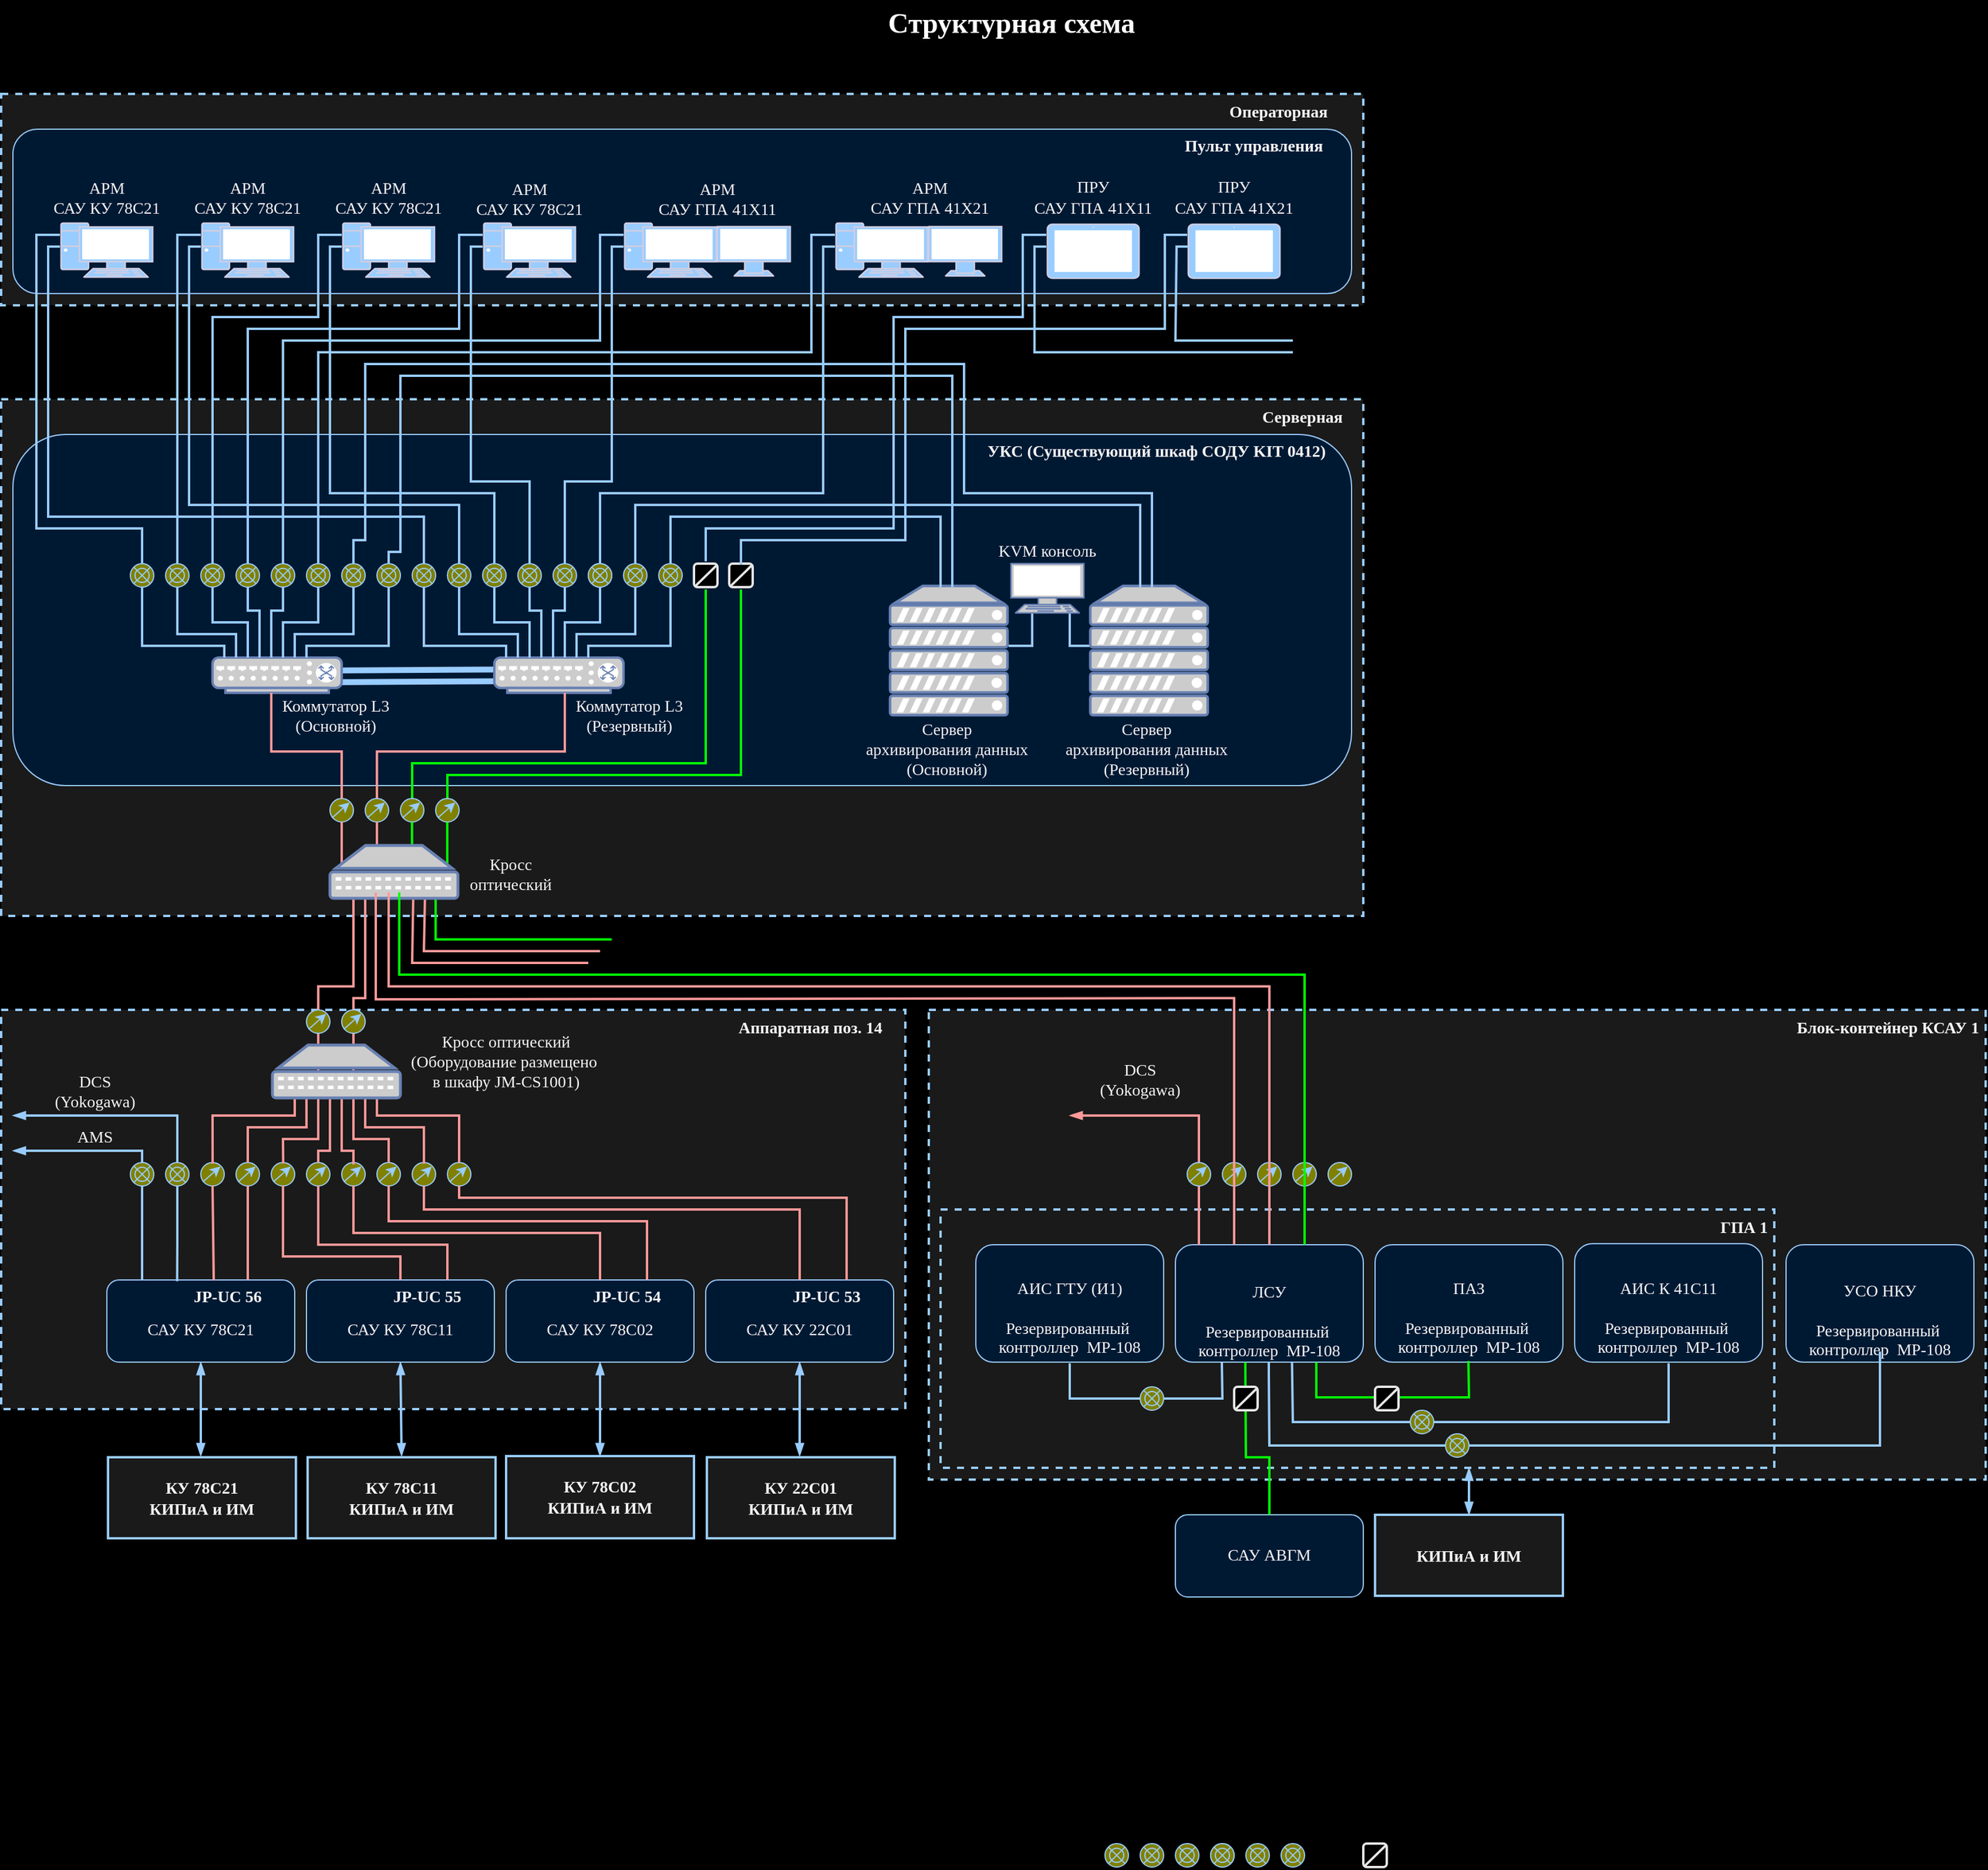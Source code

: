 <mxfile version="24.9.0">
  <diagram name="Page-1" id="e3a06f82-3646-2815-327d-82caf3d4e204">
    <mxGraphModel dx="1183" dy="693" grid="1" gridSize="10" guides="1" tooltips="1" connect="1" arrows="1" fold="1" page="1" pageScale="1.5" pageWidth="1169" pageHeight="827" background="#000000" math="0" shadow="0">
      <root>
        <mxCell id="0" style=";html=1;" />
        <mxCell id="lgSXZt9PNsylj2CV4tFV-10" value="Фон" parent="0" />
        <mxCell id="I8SQHlroj80ONlkwTboR-44" value="Структурная схема" style="text;strokeColor=none;fillColor=none;html=1;fontSize=24;fontStyle=1;verticalAlign=middle;align=center;rounded=0;labelBackgroundColor=none;fontColor=#FFFFFF;fontFamily=Times New Roman;" parent="lgSXZt9PNsylj2CV4tFV-10" vertex="1">
          <mxGeometry x="499" width="861" height="40" as="geometry" />
        </mxCell>
        <mxCell id="I8SQHlroj80ONlkwTboR-63" value="Операторная" parent="0" />
        <mxCell id="I8SQHlroj80ONlkwTboR-64" value="&lt;font color=&quot;#f5f5f5&quot; face=&quot;Times New Roman&quot;&gt;Операторная&lt;span style=&quot;white-space: pre;&quot;&gt;&#x9;&lt;/span&gt;&lt;/font&gt;" style="rounded=0;whiteSpace=wrap;html=1;strokeColor=#99CCFF;fontColor=#99CCFF;fillColor=#1A1A1A;dashed=1;strokeWidth=2;verticalAlign=top;fontSize=14;fontStyle=1;align=right;" parent="I8SQHlroj80ONlkwTboR-63" vertex="1">
          <mxGeometry x="70" y="80" width="1160" height="180" as="geometry" />
        </mxCell>
        <mxCell id="I8SQHlroj80ONlkwTboR-43" value="Пульт" parent="0" />
        <mxCell id="I8SQHlroj80ONlkwTboR-45" value="&lt;font&gt;Пульт управления&lt;span style=&quot;white-space: pre;&quot;&gt;&#x9;&lt;/span&gt;&lt;/font&gt;" style="rounded=1;whiteSpace=wrap;html=1;fillColor=#001933;strokeColor=#99CCFF;align=right;verticalAlign=top;fontColor=#F5F5F5;labelBorderColor=none;strokeWidth=1;fontSize=14;fontFamily=Times New Roman;fontStyle=1" parent="I8SQHlroj80ONlkwTboR-43" vertex="1">
          <mxGeometry x="80" y="110" width="1140" height="140" as="geometry" />
        </mxCell>
        <mxCell id="I8SQHlroj80ONlkwTboR-65" value="Серверная" style="" parent="0" />
        <mxCell id="I8SQHlroj80ONlkwTboR-66" value="&lt;font face=&quot;Times New Roman&quot; color=&quot;#f5f5f5&quot;&gt;Серверная&lt;span style=&quot;white-space: pre;&quot;&gt;&#x9;&lt;/span&gt;&lt;/font&gt;" style="rounded=0;whiteSpace=wrap;html=1;strokeColor=#99CCFF;fontColor=#99CCFF;fillColor=#1A1A1A;dashed=1;strokeWidth=2;verticalAlign=top;fontSize=14;fontStyle=1;align=right;" parent="I8SQHlroj80ONlkwTboR-65" vertex="1">
          <mxGeometry x="70" y="340" width="1160" height="440" as="geometry" />
        </mxCell>
        <mxCell id="I8SQHlroj80ONlkwTboR-68" value="УКС" style="" parent="0" />
        <mxCell id="I8SQHlroj80ONlkwTboR-69" value="УКС&amp;nbsp;&lt;span style=&quot;background-color: initial;&quot;&gt;(Существующий&amp;nbsp;&lt;/span&gt;&lt;span style=&quot;background-color: initial;&quot;&gt;шкаф &lt;/span&gt;&lt;span style=&quot;background-color: initial;&quot;&gt;СОДУ&amp;nbsp;&lt;/span&gt;&lt;span style=&quot;background-color: initial;&quot;&gt;KIT 0412)&lt;/span&gt;&lt;span style=&quot;background-color: initial; white-space: pre;&quot;&gt;&#x9;&lt;/span&gt;" style="rounded=1;whiteSpace=wrap;html=1;fillColor=#001933;strokeColor=#99CCFF;align=right;verticalAlign=top;fontColor=#F5F5F5;labelBorderColor=none;strokeWidth=1;fontSize=14;fontFamily=Times New Roman;fontStyle=1" parent="I8SQHlroj80ONlkwTboR-68" vertex="1">
          <mxGeometry x="80" y="370" width="1140" height="299" as="geometry" />
        </mxCell>
        <mxCell id="I8SQHlroj80ONlkwTboR-195" value="Сервер" style="" parent="0" />
        <mxCell id="hR_VE508Jyyfn8AEBB_C-47" value="&lt;div&gt;&lt;span style=&quot;text-wrap: nowrap;&quot;&gt;Сервер&lt;/span&gt;&lt;/div&gt;&lt;div&gt;&lt;span style=&quot;text-wrap: nowrap; background-color: initial;&quot;&gt;архивирования&amp;nbsp;&lt;/span&gt;&lt;span style=&quot;text-wrap: nowrap; background-color: initial;&quot;&gt;данных&lt;/span&gt;&lt;/div&gt;&lt;div&gt;&lt;span style=&quot;text-wrap: nowrap;&quot;&gt;(Резервный)&lt;/span&gt;&lt;/div&gt;" style="text;whiteSpace=wrap;html=1;align=center;labelBackgroundColor=none;fontColor=#f5f5f5;verticalAlign=middle;fontSize=14;fontFamily=Times New Roman;" vertex="1" parent="I8SQHlroj80ONlkwTboR-195">
          <mxGeometry x="970" y="609" width="151" height="60" as="geometry" />
        </mxCell>
        <mxCell id="hR_VE508Jyyfn8AEBB_C-48" value="&lt;div&gt;&lt;span style=&quot;text-wrap: nowrap;&quot;&gt;Сервер&lt;/span&gt;&lt;/div&gt;&lt;div&gt;&lt;span style=&quot;text-wrap: nowrap; background-color: initial;&quot;&gt;архивирования&amp;nbsp;&lt;/span&gt;&lt;span style=&quot;text-wrap: nowrap; background-color: initial;&quot;&gt;данных&lt;/span&gt;&lt;/div&gt;&lt;div&gt;&lt;span style=&quot;text-wrap: nowrap;&quot;&gt;(Основной)&lt;/span&gt;&lt;/div&gt;" style="text;whiteSpace=wrap;html=1;align=center;labelBackgroundColor=none;fontColor=#f5f5f5;verticalAlign=middle;fontSize=14;fontFamily=Times New Roman;" vertex="1" parent="I8SQHlroj80ONlkwTboR-195">
          <mxGeometry x="800" y="609" width="151" height="60" as="geometry" />
        </mxCell>
        <mxCell id="hR_VE508Jyyfn8AEBB_C-49" value="KVM консоль" style="text;whiteSpace=wrap;html=1;align=center;labelBackgroundColor=none;fontColor=#f5f5f5;verticalAlign=middle;fontSize=14;fontFamily=Times New Roman;" vertex="1" parent="I8SQHlroj80ONlkwTboR-195">
          <mxGeometry x="900.5" y="460" width="120" height="20" as="geometry" />
        </mxCell>
        <mxCell id="hR_VE508Jyyfn8AEBB_C-50" value="" style="endArrow=none;html=1;rounded=0;strokeWidth=2;strokeColor=#99CCFF;" edge="1" parent="I8SQHlroj80ONlkwTboR-195">
          <mxGeometry width="50" height="50" relative="1" as="geometry">
            <mxPoint x="928" y="550" as="sourcePoint" />
            <mxPoint x="948" y="520" as="targetPoint" />
            <Array as="points">
              <mxPoint x="948" y="550" />
            </Array>
          </mxGeometry>
        </mxCell>
        <mxCell id="hR_VE508Jyyfn8AEBB_C-51" value="" style="endArrow=none;html=1;rounded=0;strokeWidth=2;strokeColor=#99CCFF;" edge="1" parent="I8SQHlroj80ONlkwTboR-195">
          <mxGeometry width="50" height="50" relative="1" as="geometry">
            <mxPoint x="1000" y="550" as="sourcePoint" />
            <mxPoint x="980" y="520" as="targetPoint" />
            <Array as="points">
              <mxPoint x="980" y="550" />
            </Array>
          </mxGeometry>
        </mxCell>
        <mxCell id="hR_VE508Jyyfn8AEBB_C-52" value="" style="fontColor=#0066CC;verticalAlign=top;verticalLabelPosition=bottom;labelPosition=center;align=center;html=1;outlineConnect=0;fillColor=#CCCCCC;strokeColor=#6881B3;gradientColor=none;gradientDirection=north;strokeWidth=2;shape=mxgraph.networks.server;" vertex="1" parent="I8SQHlroj80ONlkwTboR-195">
          <mxGeometry x="827" y="499" width="100" height="110" as="geometry" />
        </mxCell>
        <mxCell id="hR_VE508Jyyfn8AEBB_C-53" value="" style="fontColor=#0066CC;verticalAlign=top;verticalLabelPosition=bottom;labelPosition=center;align=center;html=1;outlineConnect=0;fillColor=#CCCCCC;strokeColor=#6881B3;gradientColor=none;gradientDirection=north;strokeWidth=2;shape=mxgraph.networks.server;" vertex="1" parent="I8SQHlroj80ONlkwTboR-195">
          <mxGeometry x="997.5" y="499" width="100" height="110" as="geometry" />
        </mxCell>
        <mxCell id="hR_VE508Jyyfn8AEBB_C-54" value="" style="fontColor=#0066CC;verticalAlign=top;verticalLabelPosition=bottom;labelPosition=center;align=center;html=1;outlineConnect=0;fillColor=#CCCCCC;strokeColor=#6881B3;gradientColor=none;gradientDirection=north;strokeWidth=2;shape=mxgraph.networks.terminal;" vertex="1" parent="I8SQHlroj80ONlkwTboR-195">
          <mxGeometry x="930" y="480" width="62" height="42" as="geometry" />
        </mxCell>
        <mxCell id="hR_VE508Jyyfn8AEBB_C-55" value="" style="endArrow=none;html=1;rounded=0;strokeColor=#99CCFF;fontColor=#1A1A1A;strokeWidth=2;entryX=0.5;entryY=0;entryDx=0;entryDy=0;" edge="1" parent="I8SQHlroj80ONlkwTboR-195">
          <mxGeometry width="50" height="50" relative="1" as="geometry">
            <mxPoint x="1040" y="500" as="sourcePoint" />
            <mxPoint x="610" y="480" as="targetPoint" />
            <Array as="points">
              <mxPoint x="1040" y="460" />
              <mxPoint x="1040" y="430" />
              <mxPoint x="610" y="430" />
            </Array>
          </mxGeometry>
        </mxCell>
        <mxCell id="hR_VE508Jyyfn8AEBB_C-56" value="" style="endArrow=none;html=1;rounded=0;strokeColor=#99CCFF;fontColor=#1A1A1A;strokeWidth=2;" edge="1" parent="I8SQHlroj80ONlkwTboR-195">
          <mxGeometry width="50" height="50" relative="1" as="geometry">
            <mxPoint x="1050" y="500" as="sourcePoint" />
            <mxPoint x="370" y="480" as="targetPoint" />
            <Array as="points">
              <mxPoint x="1050" y="420" />
              <mxPoint x="890" y="420" />
              <mxPoint x="890" y="310" />
              <mxPoint x="380" y="310" />
              <mxPoint x="380" y="460" />
              <mxPoint x="370" y="460" />
            </Array>
          </mxGeometry>
        </mxCell>
        <mxCell id="hR_VE508Jyyfn8AEBB_C-57" value="" style="endArrow=none;html=1;rounded=0;strokeColor=#99CCFF;fontColor=#1A1A1A;strokeWidth=2;" edge="1" parent="I8SQHlroj80ONlkwTboR-195">
          <mxGeometry width="50" height="50" relative="1" as="geometry">
            <mxPoint x="880" y="500" as="sourcePoint" />
            <mxPoint x="400" y="480" as="targetPoint" />
            <Array as="points">
              <mxPoint x="880" y="320" />
              <mxPoint x="410" y="320" />
              <mxPoint x="410" y="470" />
              <mxPoint x="400" y="470" />
            </Array>
          </mxGeometry>
        </mxCell>
        <mxCell id="hR_VE508Jyyfn8AEBB_C-58" value="" style="endArrow=none;html=1;rounded=0;strokeColor=#99CCFF;fontColor=#1A1A1A;strokeWidth=2;entryX=0.5;entryY=0;entryDx=0;entryDy=0;" edge="1" parent="I8SQHlroj80ONlkwTboR-195">
          <mxGeometry width="50" height="50" relative="1" as="geometry">
            <mxPoint x="870" y="500" as="sourcePoint" />
            <mxPoint x="640" y="480" as="targetPoint" />
            <Array as="points">
              <mxPoint x="870" y="460" />
              <mxPoint x="870" y="440" />
              <mxPoint x="640" y="440" />
            </Array>
          </mxGeometry>
        </mxCell>
        <mxCell id="I8SQHlroj80ONlkwTboR-71" value="Коммутатор" parent="0" />
        <mxCell id="Y5XMjfLHCa17UxXTTV3v-366" value="&lt;span style=&quot;text-wrap: nowrap;&quot;&gt;Коммутатор L3&lt;/span&gt;&lt;div&gt;&lt;span style=&quot;text-wrap: nowrap;&quot;&gt;(Основной)&lt;/span&gt;&lt;/div&gt;" style="text;whiteSpace=wrap;html=1;align=center;labelBackgroundColor=none;fontColor=#f5f5f5;verticalAlign=middle;fontSize=14;fontFamily=Times New Roman;" parent="I8SQHlroj80ONlkwTboR-71" vertex="1">
          <mxGeometry x="300" y="590" width="110" height="40" as="geometry" />
        </mxCell>
        <mxCell id="Y5XMjfLHCa17UxXTTV3v-367" value="&lt;span style=&quot;text-wrap: nowrap;&quot;&gt;Коммутатор L3&lt;/span&gt;&lt;div&gt;&lt;span style=&quot;text-wrap: nowrap;&quot;&gt;(Резервный)&lt;/span&gt;&lt;/div&gt;" style="text;whiteSpace=wrap;html=1;align=center;labelBackgroundColor=none;fontColor=#f5f5f5;verticalAlign=middle;fontSize=14;fontFamily=Times New Roman;" parent="I8SQHlroj80ONlkwTboR-71" vertex="1">
          <mxGeometry x="550" y="590" width="110" height="40" as="geometry" />
        </mxCell>
        <mxCell id="Y5XMjfLHCa17UxXTTV3v-368" value="" style="group" parent="I8SQHlroj80ONlkwTboR-71" vertex="1" connectable="0">
          <mxGeometry x="250" y="560" width="350" height="30" as="geometry" />
        </mxCell>
        <mxCell id="Y5XMjfLHCa17UxXTTV3v-369" value="" style="endArrow=none;html=1;rounded=0;strokeColor=#99CCFF;fontColor=#1A1A1A;strokeWidth=5;" parent="Y5XMjfLHCa17UxXTTV3v-368" edge="1">
          <mxGeometry width="50" height="50" relative="1" as="geometry">
            <mxPoint x="100" y="11" as="sourcePoint" />
            <mxPoint x="276" y="10" as="targetPoint" />
          </mxGeometry>
        </mxCell>
        <mxCell id="Y5XMjfLHCa17UxXTTV3v-370" value="" style="endArrow=none;html=1;rounded=0;strokeColor=#99CCFF;fontColor=#1A1A1A;strokeWidth=5;" parent="Y5XMjfLHCa17UxXTTV3v-368" edge="1">
          <mxGeometry width="50" height="50" relative="1" as="geometry">
            <mxPoint x="100" y="21" as="sourcePoint" />
            <mxPoint x="276" y="20" as="targetPoint" />
          </mxGeometry>
        </mxCell>
        <mxCell id="Y5XMjfLHCa17UxXTTV3v-371" value="" style="fontColor=#0066CC;verticalAlign=top;verticalLabelPosition=bottom;labelPosition=center;align=center;html=1;outlineConnect=0;fillColor=#CCCCCC;strokeColor=#6881B3;gradientColor=none;gradientDirection=north;strokeWidth=2;shape=mxgraph.networks.switch;" parent="Y5XMjfLHCa17UxXTTV3v-368" vertex="1">
          <mxGeometry width="110" height="30" as="geometry" />
        </mxCell>
        <mxCell id="Y5XMjfLHCa17UxXTTV3v-372" value="" style="fontColor=#0066CC;verticalAlign=top;verticalLabelPosition=bottom;labelPosition=center;align=center;html=1;outlineConnect=0;fillColor=#CCCCCC;strokeColor=#6881B3;gradientColor=none;gradientDirection=north;strokeWidth=2;shape=mxgraph.networks.switch;" parent="Y5XMjfLHCa17UxXTTV3v-368" vertex="1">
          <mxGeometry x="240" width="110" height="30" as="geometry" />
        </mxCell>
        <mxCell id="Y5XMjfLHCa17UxXTTV3v-373" value="" style="endArrow=none;html=1;rounded=0;strokeColor=#99CCFF;fontColor=#1A1A1A;strokeWidth=2;entryX=0.5;entryY=1;entryDx=0;entryDy=0;" parent="I8SQHlroj80ONlkwTboR-71" edge="1">
          <mxGeometry width="50" height="50" relative="1" as="geometry">
            <mxPoint x="260" y="560" as="sourcePoint" />
            <mxPoint x="190" y="500" as="targetPoint" />
            <Array as="points">
              <mxPoint x="260" y="550" />
              <mxPoint x="190" y="550" />
            </Array>
          </mxGeometry>
        </mxCell>
        <mxCell id="Y5XMjfLHCa17UxXTTV3v-374" value="" style="endArrow=none;html=1;rounded=0;strokeColor=#99CCFF;fontColor=#1A1A1A;strokeWidth=2;entryX=0.5;entryY=1;entryDx=0;entryDy=0;" parent="I8SQHlroj80ONlkwTboR-71" edge="1">
          <mxGeometry width="50" height="50" relative="1" as="geometry">
            <mxPoint x="270" y="560" as="sourcePoint" />
            <mxPoint x="220" y="500" as="targetPoint" />
            <Array as="points">
              <mxPoint x="270" y="540" />
              <mxPoint x="220" y="540" />
            </Array>
          </mxGeometry>
        </mxCell>
        <mxCell id="Y5XMjfLHCa17UxXTTV3v-375" value="" style="endArrow=none;html=1;rounded=0;strokeColor=#99CCFF;fontColor=#1A1A1A;strokeWidth=2;entryX=0.5;entryY=1;entryDx=0;entryDy=0;" parent="I8SQHlroj80ONlkwTboR-71" edge="1">
          <mxGeometry width="50" height="50" relative="1" as="geometry">
            <mxPoint x="280" y="560" as="sourcePoint" />
            <mxPoint x="250" y="500" as="targetPoint" />
            <Array as="points">
              <mxPoint x="280" y="560" />
              <mxPoint x="280" y="530" />
              <mxPoint x="250" y="530" />
            </Array>
          </mxGeometry>
        </mxCell>
        <mxCell id="Y5XMjfLHCa17UxXTTV3v-376" value="" style="endArrow=none;html=1;rounded=0;strokeColor=#99CCFF;fontColor=#1A1A1A;strokeWidth=2;entryX=0.5;entryY=1;entryDx=0;entryDy=0;" parent="I8SQHlroj80ONlkwTboR-71" edge="1">
          <mxGeometry width="50" height="50" relative="1" as="geometry">
            <mxPoint x="290" y="560" as="sourcePoint" />
            <mxPoint x="280" y="500" as="targetPoint" />
            <Array as="points">
              <mxPoint x="290" y="520" />
              <mxPoint x="280" y="520" />
            </Array>
          </mxGeometry>
        </mxCell>
        <mxCell id="Y5XMjfLHCa17UxXTTV3v-377" value="" style="endArrow=none;html=1;rounded=0;strokeColor=#99CCFF;fontColor=#1A1A1A;strokeWidth=2;entryX=0.5;entryY=1;entryDx=0;entryDy=0;" parent="I8SQHlroj80ONlkwTboR-71" edge="1">
          <mxGeometry width="50" height="50" relative="1" as="geometry">
            <mxPoint x="300" y="560" as="sourcePoint" />
            <mxPoint x="310" y="500" as="targetPoint" />
            <Array as="points">
              <mxPoint x="300" y="560" />
              <mxPoint x="300" y="520" />
              <mxPoint x="310" y="520" />
            </Array>
          </mxGeometry>
        </mxCell>
        <mxCell id="Y5XMjfLHCa17UxXTTV3v-378" value="" style="endArrow=none;html=1;rounded=0;strokeColor=#99CCFF;fontColor=#1A1A1A;strokeWidth=2;entryX=0.5;entryY=1;entryDx=0;entryDy=0;" parent="I8SQHlroj80ONlkwTboR-71" edge="1">
          <mxGeometry width="50" height="50" relative="1" as="geometry">
            <mxPoint x="310" y="560" as="sourcePoint" />
            <mxPoint x="340" y="500" as="targetPoint" />
            <Array as="points">
              <mxPoint x="310" y="530" />
              <mxPoint x="340" y="530" />
            </Array>
          </mxGeometry>
        </mxCell>
        <mxCell id="Y5XMjfLHCa17UxXTTV3v-379" value="" style="endArrow=none;html=1;rounded=0;strokeColor=#99CCFF;fontColor=#1A1A1A;strokeWidth=2;entryX=0.5;entryY=1;entryDx=0;entryDy=0;" parent="I8SQHlroj80ONlkwTboR-71" edge="1">
          <mxGeometry width="50" height="50" relative="1" as="geometry">
            <mxPoint x="320" y="560" as="sourcePoint" />
            <mxPoint x="370" y="500" as="targetPoint" />
            <Array as="points">
              <mxPoint x="320" y="560" />
              <mxPoint x="320" y="540" />
              <mxPoint x="370" y="540" />
            </Array>
          </mxGeometry>
        </mxCell>
        <mxCell id="Y5XMjfLHCa17UxXTTV3v-380" value="" style="endArrow=none;html=1;rounded=0;strokeColor=#99CCFF;fontColor=#1A1A1A;strokeWidth=2;entryX=0.5;entryY=1;entryDx=0;entryDy=0;" parent="I8SQHlroj80ONlkwTboR-71" edge="1">
          <mxGeometry width="50" height="50" relative="1" as="geometry">
            <mxPoint x="330" y="560" as="sourcePoint" />
            <mxPoint x="400" y="500" as="targetPoint" />
            <Array as="points">
              <mxPoint x="330" y="550" />
              <mxPoint x="400" y="550" />
            </Array>
          </mxGeometry>
        </mxCell>
        <mxCell id="Y5XMjfLHCa17UxXTTV3v-381" value="" style="endArrow=none;html=1;rounded=0;strokeColor=#99CCFF;fontColor=#1A1A1A;strokeWidth=2;entryX=0.5;entryY=1;entryDx=0;entryDy=0;" parent="I8SQHlroj80ONlkwTboR-71" edge="1">
          <mxGeometry width="50" height="50" relative="1" as="geometry">
            <mxPoint x="500" y="560" as="sourcePoint" />
            <mxPoint x="430" y="500" as="targetPoint" />
            <Array as="points">
              <mxPoint x="500" y="560" />
              <mxPoint x="500" y="550" />
              <mxPoint x="430" y="550" />
            </Array>
          </mxGeometry>
        </mxCell>
        <mxCell id="Y5XMjfLHCa17UxXTTV3v-382" value="" style="endArrow=none;html=1;rounded=0;strokeColor=#99CCFF;fontColor=#1A1A1A;strokeWidth=2;entryX=0.5;entryY=1;entryDx=0;entryDy=0;" parent="I8SQHlroj80ONlkwTboR-71" edge="1">
          <mxGeometry width="50" height="50" relative="1" as="geometry">
            <mxPoint x="510" y="560" as="sourcePoint" />
            <mxPoint x="460" y="500" as="targetPoint" />
            <Array as="points">
              <mxPoint x="510" y="560" />
              <mxPoint x="510" y="540" />
              <mxPoint x="460" y="540" />
            </Array>
          </mxGeometry>
        </mxCell>
        <mxCell id="Y5XMjfLHCa17UxXTTV3v-383" value="" style="endArrow=none;html=1;rounded=0;strokeColor=#99CCFF;fontColor=#1A1A1A;strokeWidth=2;entryX=0.5;entryY=1;entryDx=0;entryDy=0;" parent="I8SQHlroj80ONlkwTboR-71" edge="1">
          <mxGeometry width="50" height="50" relative="1" as="geometry">
            <mxPoint x="520" y="560" as="sourcePoint" />
            <mxPoint x="490" y="500" as="targetPoint" />
            <Array as="points">
              <mxPoint x="520" y="560" />
              <mxPoint x="520" y="530" />
              <mxPoint x="490" y="530" />
            </Array>
          </mxGeometry>
        </mxCell>
        <mxCell id="Y5XMjfLHCa17UxXTTV3v-384" value="" style="endArrow=none;html=1;rounded=0;strokeColor=#99CCFF;fontColor=#1A1A1A;strokeWidth=2;entryX=0.5;entryY=1;entryDx=0;entryDy=0;" parent="I8SQHlroj80ONlkwTboR-71" edge="1">
          <mxGeometry width="50" height="50" relative="1" as="geometry">
            <mxPoint x="530" y="560" as="sourcePoint" />
            <mxPoint x="520" y="500" as="targetPoint" />
            <Array as="points">
              <mxPoint x="530" y="520" />
              <mxPoint x="520" y="520" />
            </Array>
          </mxGeometry>
        </mxCell>
        <mxCell id="Y5XMjfLHCa17UxXTTV3v-385" value="" style="endArrow=none;html=1;rounded=0;strokeColor=#99CCFF;fontColor=#1A1A1A;strokeWidth=2;entryX=0.5;entryY=1;entryDx=0;entryDy=0;" parent="I8SQHlroj80ONlkwTboR-71" edge="1">
          <mxGeometry width="50" height="50" relative="1" as="geometry">
            <mxPoint x="540" y="560" as="sourcePoint" />
            <mxPoint x="550" y="500" as="targetPoint" />
            <Array as="points">
              <mxPoint x="540" y="560" />
              <mxPoint x="540" y="520" />
              <mxPoint x="550" y="520" />
            </Array>
          </mxGeometry>
        </mxCell>
        <mxCell id="Y5XMjfLHCa17UxXTTV3v-386" value="" style="endArrow=none;html=1;rounded=0;strokeColor=#99CCFF;fontColor=#1A1A1A;strokeWidth=2;entryX=0.5;entryY=1;entryDx=0;entryDy=0;" parent="I8SQHlroj80ONlkwTboR-71" edge="1">
          <mxGeometry width="50" height="50" relative="1" as="geometry">
            <mxPoint x="550" y="560" as="sourcePoint" />
            <mxPoint x="580" y="500" as="targetPoint" />
            <Array as="points">
              <mxPoint x="550" y="560" />
              <mxPoint x="550" y="530" />
              <mxPoint x="580" y="530" />
            </Array>
          </mxGeometry>
        </mxCell>
        <mxCell id="Y5XMjfLHCa17UxXTTV3v-387" value="" style="endArrow=none;html=1;rounded=0;strokeColor=#99CCFF;fontColor=#1A1A1A;strokeWidth=2;entryX=0.5;entryY=1;entryDx=0;entryDy=0;" parent="I8SQHlroj80ONlkwTboR-71" edge="1">
          <mxGeometry width="50" height="50" relative="1" as="geometry">
            <mxPoint x="560" y="560" as="sourcePoint" />
            <mxPoint x="610" y="500" as="targetPoint" />
            <Array as="points">
              <mxPoint x="560" y="560" />
              <mxPoint x="560" y="540" />
              <mxPoint x="610" y="540" />
            </Array>
          </mxGeometry>
        </mxCell>
        <mxCell id="Y5XMjfLHCa17UxXTTV3v-388" value="" style="endArrow=none;html=1;rounded=0;strokeColor=#99CCFF;fontColor=#1A1A1A;strokeWidth=2;entryX=0.5;entryY=1;entryDx=0;entryDy=0;" parent="I8SQHlroj80ONlkwTboR-71" edge="1">
          <mxGeometry width="50" height="50" relative="1" as="geometry">
            <mxPoint x="570" y="560" as="sourcePoint" />
            <mxPoint x="640" y="500" as="targetPoint" />
            <Array as="points">
              <mxPoint x="570" y="560" />
              <mxPoint x="570" y="550" />
              <mxPoint x="640" y="550" />
            </Array>
          </mxGeometry>
        </mxCell>
        <mxCell id="hR_VE508Jyyfn8AEBB_C-59" value="" style="group" vertex="1" connectable="0" parent="I8SQHlroj80ONlkwTboR-71">
          <mxGeometry x="420" y="480" width="230" height="20" as="geometry" />
        </mxCell>
        <mxCell id="hR_VE508Jyyfn8AEBB_C-60" value="" style="ellipse;shape=doubleEllipse;whiteSpace=wrap;html=1;strokeColor=#99CCFF;fontColor=#1A1A1A;fillColor=#808000;container=0;" vertex="1" parent="hR_VE508Jyyfn8AEBB_C-59">
          <mxGeometry width="20" height="20" as="geometry" />
        </mxCell>
        <mxCell id="hR_VE508Jyyfn8AEBB_C-61" value="" style="endArrow=none;html=1;rounded=0;strokeColor=#99CCFF;fontColor=#1A1A1A;entryX=1;entryY=0;entryDx=0;entryDy=0;exitX=0;exitY=1;exitDx=0;exitDy=0;" edge="1" parent="hR_VE508Jyyfn8AEBB_C-59" source="hR_VE508Jyyfn8AEBB_C-60" target="hR_VE508Jyyfn8AEBB_C-60">
          <mxGeometry width="50" height="50" relative="1" as="geometry">
            <mxPoint y="40" as="sourcePoint" />
            <mxPoint x="50" y="-10" as="targetPoint" />
          </mxGeometry>
        </mxCell>
        <mxCell id="hR_VE508Jyyfn8AEBB_C-62" value="" style="endArrow=none;html=1;rounded=0;strokeColor=#99CCFF;fontColor=#1A1A1A;entryX=0;entryY=0;entryDx=0;entryDy=0;exitX=1;exitY=1;exitDx=0;exitDy=0;" edge="1" parent="hR_VE508Jyyfn8AEBB_C-59" source="hR_VE508Jyyfn8AEBB_C-60" target="hR_VE508Jyyfn8AEBB_C-60">
          <mxGeometry width="50" height="50" relative="1" as="geometry">
            <mxPoint x="13" y="27" as="sourcePoint" />
            <mxPoint x="27" y="13" as="targetPoint" />
          </mxGeometry>
        </mxCell>
        <mxCell id="hR_VE508Jyyfn8AEBB_C-63" value="" style="ellipse;shape=doubleEllipse;whiteSpace=wrap;html=1;strokeColor=#99CCFF;fontColor=#1A1A1A;fillColor=#808000;container=0;" vertex="1" parent="hR_VE508Jyyfn8AEBB_C-59">
          <mxGeometry x="30" width="20" height="20" as="geometry" />
        </mxCell>
        <mxCell id="hR_VE508Jyyfn8AEBB_C-64" value="" style="endArrow=none;html=1;rounded=0;strokeColor=#99CCFF;fontColor=#1A1A1A;entryX=1;entryY=0;entryDx=0;entryDy=0;exitX=0;exitY=1;exitDx=0;exitDy=0;" edge="1" parent="hR_VE508Jyyfn8AEBB_C-59" source="hR_VE508Jyyfn8AEBB_C-63" target="hR_VE508Jyyfn8AEBB_C-63">
          <mxGeometry width="50" height="50" relative="1" as="geometry">
            <mxPoint x="30" y="40" as="sourcePoint" />
            <mxPoint x="80" y="-10" as="targetPoint" />
          </mxGeometry>
        </mxCell>
        <mxCell id="hR_VE508Jyyfn8AEBB_C-65" value="" style="endArrow=none;html=1;rounded=0;strokeColor=#99CCFF;fontColor=#1A1A1A;entryX=0;entryY=0;entryDx=0;entryDy=0;exitX=1;exitY=1;exitDx=0;exitDy=0;" edge="1" parent="hR_VE508Jyyfn8AEBB_C-59" source="hR_VE508Jyyfn8AEBB_C-63" target="hR_VE508Jyyfn8AEBB_C-63">
          <mxGeometry width="50" height="50" relative="1" as="geometry">
            <mxPoint x="43" y="27" as="sourcePoint" />
            <mxPoint x="57" y="13" as="targetPoint" />
          </mxGeometry>
        </mxCell>
        <mxCell id="hR_VE508Jyyfn8AEBB_C-66" value="" style="ellipse;shape=doubleEllipse;whiteSpace=wrap;html=1;strokeColor=#99CCFF;fontColor=#1A1A1A;fillColor=#808000;container=0;" vertex="1" parent="hR_VE508Jyyfn8AEBB_C-59">
          <mxGeometry x="60" width="20" height="20" as="geometry" />
        </mxCell>
        <mxCell id="hR_VE508Jyyfn8AEBB_C-67" value="" style="endArrow=none;html=1;rounded=0;strokeColor=#99CCFF;fontColor=#1A1A1A;entryX=1;entryY=0;entryDx=0;entryDy=0;exitX=0;exitY=1;exitDx=0;exitDy=0;" edge="1" parent="hR_VE508Jyyfn8AEBB_C-59" source="hR_VE508Jyyfn8AEBB_C-66" target="hR_VE508Jyyfn8AEBB_C-66">
          <mxGeometry width="50" height="50" relative="1" as="geometry">
            <mxPoint x="60" y="40" as="sourcePoint" />
            <mxPoint x="110" y="-10" as="targetPoint" />
          </mxGeometry>
        </mxCell>
        <mxCell id="hR_VE508Jyyfn8AEBB_C-68" value="" style="endArrow=none;html=1;rounded=0;strokeColor=#99CCFF;fontColor=#1A1A1A;entryX=0;entryY=0;entryDx=0;entryDy=0;exitX=1;exitY=1;exitDx=0;exitDy=0;" edge="1" parent="hR_VE508Jyyfn8AEBB_C-59" source="hR_VE508Jyyfn8AEBB_C-66" target="hR_VE508Jyyfn8AEBB_C-66">
          <mxGeometry width="50" height="50" relative="1" as="geometry">
            <mxPoint x="73" y="27" as="sourcePoint" />
            <mxPoint x="87" y="13" as="targetPoint" />
          </mxGeometry>
        </mxCell>
        <mxCell id="hR_VE508Jyyfn8AEBB_C-69" value="" style="ellipse;shape=doubleEllipse;whiteSpace=wrap;html=1;strokeColor=#99CCFF;fontColor=#1A1A1A;fillColor=#808000;container=0;" vertex="1" parent="hR_VE508Jyyfn8AEBB_C-59">
          <mxGeometry x="150" width="20" height="20" as="geometry" />
        </mxCell>
        <mxCell id="hR_VE508Jyyfn8AEBB_C-70" value="" style="endArrow=none;html=1;rounded=0;strokeColor=#99CCFF;fontColor=#1A1A1A;entryX=1;entryY=0;entryDx=0;entryDy=0;exitX=0;exitY=1;exitDx=0;exitDy=0;" edge="1" parent="hR_VE508Jyyfn8AEBB_C-59" source="hR_VE508Jyyfn8AEBB_C-69" target="hR_VE508Jyyfn8AEBB_C-69">
          <mxGeometry width="50" height="50" relative="1" as="geometry">
            <mxPoint x="150" y="40" as="sourcePoint" />
            <mxPoint x="200" y="-10" as="targetPoint" />
          </mxGeometry>
        </mxCell>
        <mxCell id="hR_VE508Jyyfn8AEBB_C-71" value="" style="endArrow=none;html=1;rounded=0;strokeColor=#99CCFF;fontColor=#1A1A1A;entryX=0;entryY=0;entryDx=0;entryDy=0;exitX=1;exitY=1;exitDx=0;exitDy=0;" edge="1" parent="hR_VE508Jyyfn8AEBB_C-59" source="hR_VE508Jyyfn8AEBB_C-69" target="hR_VE508Jyyfn8AEBB_C-69">
          <mxGeometry width="50" height="50" relative="1" as="geometry">
            <mxPoint x="163" y="27" as="sourcePoint" />
            <mxPoint x="177" y="13" as="targetPoint" />
          </mxGeometry>
        </mxCell>
        <mxCell id="hR_VE508Jyyfn8AEBB_C-72" value="" style="ellipse;shape=doubleEllipse;whiteSpace=wrap;html=1;strokeColor=#99CCFF;fontColor=#1A1A1A;fillColor=#808000;container=0;" vertex="1" parent="hR_VE508Jyyfn8AEBB_C-59">
          <mxGeometry x="90" width="20" height="20" as="geometry" />
        </mxCell>
        <mxCell id="hR_VE508Jyyfn8AEBB_C-73" value="" style="endArrow=none;html=1;rounded=0;strokeColor=#99CCFF;fontColor=#1A1A1A;entryX=1;entryY=0;entryDx=0;entryDy=0;exitX=0;exitY=1;exitDx=0;exitDy=0;" edge="1" parent="hR_VE508Jyyfn8AEBB_C-59" source="hR_VE508Jyyfn8AEBB_C-72" target="hR_VE508Jyyfn8AEBB_C-72">
          <mxGeometry width="50" height="50" relative="1" as="geometry">
            <mxPoint x="90" y="40" as="sourcePoint" />
            <mxPoint x="140" y="-10" as="targetPoint" />
          </mxGeometry>
        </mxCell>
        <mxCell id="hR_VE508Jyyfn8AEBB_C-74" value="" style="endArrow=none;html=1;rounded=0;strokeColor=#99CCFF;fontColor=#1A1A1A;entryX=0;entryY=0;entryDx=0;entryDy=0;exitX=1;exitY=1;exitDx=0;exitDy=0;" edge="1" parent="hR_VE508Jyyfn8AEBB_C-59" source="hR_VE508Jyyfn8AEBB_C-72" target="hR_VE508Jyyfn8AEBB_C-72">
          <mxGeometry width="50" height="50" relative="1" as="geometry">
            <mxPoint x="103" y="27" as="sourcePoint" />
            <mxPoint x="117" y="13" as="targetPoint" />
          </mxGeometry>
        </mxCell>
        <mxCell id="hR_VE508Jyyfn8AEBB_C-75" value="" style="ellipse;shape=doubleEllipse;whiteSpace=wrap;html=1;strokeColor=#99CCFF;fontColor=#1A1A1A;fillColor=#808000;container=0;" vertex="1" parent="hR_VE508Jyyfn8AEBB_C-59">
          <mxGeometry x="120" width="20" height="20" as="geometry" />
        </mxCell>
        <mxCell id="hR_VE508Jyyfn8AEBB_C-76" value="" style="endArrow=none;html=1;rounded=0;strokeColor=#99CCFF;fontColor=#1A1A1A;entryX=1;entryY=0;entryDx=0;entryDy=0;exitX=0;exitY=1;exitDx=0;exitDy=0;" edge="1" parent="hR_VE508Jyyfn8AEBB_C-59" source="hR_VE508Jyyfn8AEBB_C-75" target="hR_VE508Jyyfn8AEBB_C-75">
          <mxGeometry width="50" height="50" relative="1" as="geometry">
            <mxPoint x="120" y="40" as="sourcePoint" />
            <mxPoint x="170" y="-10" as="targetPoint" />
          </mxGeometry>
        </mxCell>
        <mxCell id="hR_VE508Jyyfn8AEBB_C-77" value="" style="endArrow=none;html=1;rounded=0;strokeColor=#99CCFF;fontColor=#1A1A1A;entryX=0;entryY=0;entryDx=0;entryDy=0;exitX=1;exitY=1;exitDx=0;exitDy=0;" edge="1" parent="hR_VE508Jyyfn8AEBB_C-59" source="hR_VE508Jyyfn8AEBB_C-75" target="hR_VE508Jyyfn8AEBB_C-75">
          <mxGeometry width="50" height="50" relative="1" as="geometry">
            <mxPoint x="133" y="27" as="sourcePoint" />
            <mxPoint x="147" y="13" as="targetPoint" />
          </mxGeometry>
        </mxCell>
        <mxCell id="hR_VE508Jyyfn8AEBB_C-78" value="" style="ellipse;shape=doubleEllipse;whiteSpace=wrap;html=1;strokeColor=#99CCFF;fontColor=#1A1A1A;fillColor=#808000;container=0;" vertex="1" parent="hR_VE508Jyyfn8AEBB_C-59">
          <mxGeometry x="150" width="20" height="20" as="geometry" />
        </mxCell>
        <mxCell id="hR_VE508Jyyfn8AEBB_C-79" value="" style="endArrow=none;html=1;rounded=0;strokeColor=#99CCFF;fontColor=#1A1A1A;entryX=1;entryY=0;entryDx=0;entryDy=0;exitX=0;exitY=1;exitDx=0;exitDy=0;" edge="1" parent="hR_VE508Jyyfn8AEBB_C-59" source="hR_VE508Jyyfn8AEBB_C-78" target="hR_VE508Jyyfn8AEBB_C-78">
          <mxGeometry width="50" height="50" relative="1" as="geometry">
            <mxPoint x="150" y="40" as="sourcePoint" />
            <mxPoint x="200" y="-10" as="targetPoint" />
          </mxGeometry>
        </mxCell>
        <mxCell id="hR_VE508Jyyfn8AEBB_C-80" value="" style="endArrow=none;html=1;rounded=0;strokeColor=#99CCFF;fontColor=#1A1A1A;entryX=0;entryY=0;entryDx=0;entryDy=0;exitX=1;exitY=1;exitDx=0;exitDy=0;" edge="1" parent="hR_VE508Jyyfn8AEBB_C-59" source="hR_VE508Jyyfn8AEBB_C-78" target="hR_VE508Jyyfn8AEBB_C-78">
          <mxGeometry width="50" height="50" relative="1" as="geometry">
            <mxPoint x="163" y="27" as="sourcePoint" />
            <mxPoint x="177" y="13" as="targetPoint" />
          </mxGeometry>
        </mxCell>
        <mxCell id="hR_VE508Jyyfn8AEBB_C-81" value="" style="ellipse;shape=doubleEllipse;whiteSpace=wrap;html=1;strokeColor=#99CCFF;fontColor=#1A1A1A;fillColor=#808000;container=0;" vertex="1" parent="hR_VE508Jyyfn8AEBB_C-59">
          <mxGeometry x="180" width="20" height="20" as="geometry" />
        </mxCell>
        <mxCell id="hR_VE508Jyyfn8AEBB_C-82" value="" style="endArrow=none;html=1;rounded=0;strokeColor=#99CCFF;fontColor=#1A1A1A;entryX=1;entryY=0;entryDx=0;entryDy=0;exitX=0;exitY=1;exitDx=0;exitDy=0;" edge="1" parent="hR_VE508Jyyfn8AEBB_C-59" source="hR_VE508Jyyfn8AEBB_C-81" target="hR_VE508Jyyfn8AEBB_C-81">
          <mxGeometry width="50" height="50" relative="1" as="geometry">
            <mxPoint x="180" y="40" as="sourcePoint" />
            <mxPoint x="230" y="-10" as="targetPoint" />
          </mxGeometry>
        </mxCell>
        <mxCell id="hR_VE508Jyyfn8AEBB_C-83" value="" style="endArrow=none;html=1;rounded=0;strokeColor=#99CCFF;fontColor=#1A1A1A;entryX=0;entryY=0;entryDx=0;entryDy=0;exitX=1;exitY=1;exitDx=0;exitDy=0;" edge="1" parent="hR_VE508Jyyfn8AEBB_C-59" source="hR_VE508Jyyfn8AEBB_C-81" target="hR_VE508Jyyfn8AEBB_C-81">
          <mxGeometry width="50" height="50" relative="1" as="geometry">
            <mxPoint x="193" y="27" as="sourcePoint" />
            <mxPoint x="207" y="13" as="targetPoint" />
          </mxGeometry>
        </mxCell>
        <mxCell id="hR_VE508Jyyfn8AEBB_C-84" value="" style="ellipse;shape=doubleEllipse;whiteSpace=wrap;html=1;strokeColor=#99CCFF;fontColor=#1A1A1A;fillColor=#808000;container=0;" vertex="1" parent="hR_VE508Jyyfn8AEBB_C-59">
          <mxGeometry x="210" width="20" height="20" as="geometry" />
        </mxCell>
        <mxCell id="hR_VE508Jyyfn8AEBB_C-85" value="" style="endArrow=none;html=1;rounded=0;strokeColor=#99CCFF;fontColor=#1A1A1A;entryX=1;entryY=0;entryDx=0;entryDy=0;exitX=0;exitY=1;exitDx=0;exitDy=0;" edge="1" parent="hR_VE508Jyyfn8AEBB_C-59" source="hR_VE508Jyyfn8AEBB_C-84" target="hR_VE508Jyyfn8AEBB_C-84">
          <mxGeometry width="50" height="50" relative="1" as="geometry">
            <mxPoint x="210" y="40" as="sourcePoint" />
            <mxPoint x="260" y="-10" as="targetPoint" />
          </mxGeometry>
        </mxCell>
        <mxCell id="hR_VE508Jyyfn8AEBB_C-86" value="" style="endArrow=none;html=1;rounded=0;strokeColor=#99CCFF;fontColor=#1A1A1A;entryX=0;entryY=0;entryDx=0;entryDy=0;exitX=1;exitY=1;exitDx=0;exitDy=0;" edge="1" parent="hR_VE508Jyyfn8AEBB_C-59" source="hR_VE508Jyyfn8AEBB_C-84" target="hR_VE508Jyyfn8AEBB_C-84">
          <mxGeometry width="50" height="50" relative="1" as="geometry">
            <mxPoint x="223" y="27" as="sourcePoint" />
            <mxPoint x="237" y="13" as="targetPoint" />
          </mxGeometry>
        </mxCell>
        <mxCell id="hR_VE508Jyyfn8AEBB_C-87" value="" style="group" vertex="1" connectable="0" parent="I8SQHlroj80ONlkwTboR-71">
          <mxGeometry x="660" y="480" width="50" height="20" as="geometry" />
        </mxCell>
        <mxCell id="hR_VE508Jyyfn8AEBB_C-88" value="" style="group" vertex="1" connectable="0" parent="hR_VE508Jyyfn8AEBB_C-87">
          <mxGeometry width="20" height="20" as="geometry" />
        </mxCell>
        <mxCell id="hR_VE508Jyyfn8AEBB_C-89" value="" style="rounded=1;whiteSpace=wrap;html=1;fillColor=#000000;strokeWidth=2;perimeterSpacing=2;strokeColor=#E6E6E6;" vertex="1" parent="hR_VE508Jyyfn8AEBB_C-88">
          <mxGeometry width="20" height="20" as="geometry" />
        </mxCell>
        <mxCell id="hR_VE508Jyyfn8AEBB_C-90" value="" style="endArrow=none;html=1;rounded=0;exitX=0.088;exitY=0.924;exitDx=0;exitDy=0;exitPerimeter=0;entryX=0.884;entryY=0.145;entryDx=0;entryDy=0;entryPerimeter=0;strokeColor=#E6E6E6;endSize=0;startSize=0;strokeWidth=2;jumpSize=0;" edge="1" parent="hR_VE508Jyyfn8AEBB_C-88" target="hR_VE508Jyyfn8AEBB_C-89">
          <mxGeometry width="50" height="50" relative="1" as="geometry">
            <mxPoint x="1.112" y="19.176" as="sourcePoint" />
            <mxPoint x="20.6" y="-0.096" as="targetPoint" />
          </mxGeometry>
        </mxCell>
        <mxCell id="hR_VE508Jyyfn8AEBB_C-91" value="" style="group" vertex="1" connectable="0" parent="hR_VE508Jyyfn8AEBB_C-87">
          <mxGeometry x="30" width="20" height="20" as="geometry" />
        </mxCell>
        <mxCell id="hR_VE508Jyyfn8AEBB_C-92" value="" style="rounded=1;whiteSpace=wrap;html=1;fillColor=#000000;strokeWidth=2;perimeterSpacing=2;strokeColor=#E6E6E6;" vertex="1" parent="hR_VE508Jyyfn8AEBB_C-91">
          <mxGeometry width="20" height="20" as="geometry" />
        </mxCell>
        <mxCell id="hR_VE508Jyyfn8AEBB_C-93" value="" style="endArrow=none;html=1;rounded=0;exitX=0.088;exitY=0.924;exitDx=0;exitDy=0;exitPerimeter=0;entryX=0.884;entryY=0.145;entryDx=0;entryDy=0;entryPerimeter=0;strokeColor=#E6E6E6;endSize=0;startSize=0;strokeWidth=2;jumpSize=0;" edge="1" parent="hR_VE508Jyyfn8AEBB_C-91" target="hR_VE508Jyyfn8AEBB_C-92">
          <mxGeometry width="50" height="50" relative="1" as="geometry">
            <mxPoint x="1.112" y="19.176" as="sourcePoint" />
            <mxPoint x="20.6" y="-0.096" as="targetPoint" />
          </mxGeometry>
        </mxCell>
        <mxCell id="hR_VE508Jyyfn8AEBB_C-94" value="" style="group" vertex="1" connectable="0" parent="I8SQHlroj80ONlkwTboR-71">
          <mxGeometry x="180" y="480" width="230" height="20" as="geometry" />
        </mxCell>
        <mxCell id="hR_VE508Jyyfn8AEBB_C-95" value="" style="group" vertex="1" connectable="0" parent="hR_VE508Jyyfn8AEBB_C-94">
          <mxGeometry x="30" width="20" height="20" as="geometry" />
        </mxCell>
        <mxCell id="hR_VE508Jyyfn8AEBB_C-96" value="" style="ellipse;shape=doubleEllipse;whiteSpace=wrap;html=1;strokeColor=#99CCFF;fontColor=#1A1A1A;fillColor=#808000;" vertex="1" parent="hR_VE508Jyyfn8AEBB_C-95">
          <mxGeometry width="20" height="20" as="geometry" />
        </mxCell>
        <mxCell id="hR_VE508Jyyfn8AEBB_C-97" value="" style="endArrow=none;html=1;rounded=0;strokeColor=#99CCFF;fontColor=#1A1A1A;entryX=1;entryY=0;entryDx=0;entryDy=0;exitX=0;exitY=1;exitDx=0;exitDy=0;" edge="1" parent="hR_VE508Jyyfn8AEBB_C-95" source="hR_VE508Jyyfn8AEBB_C-96" target="hR_VE508Jyyfn8AEBB_C-96">
          <mxGeometry width="50" height="50" relative="1" as="geometry">
            <mxPoint y="40" as="sourcePoint" />
            <mxPoint x="50" y="-10" as="targetPoint" />
          </mxGeometry>
        </mxCell>
        <mxCell id="hR_VE508Jyyfn8AEBB_C-98" value="" style="endArrow=none;html=1;rounded=0;strokeColor=#99CCFF;fontColor=#1A1A1A;entryX=0;entryY=0;entryDx=0;entryDy=0;exitX=1;exitY=1;exitDx=0;exitDy=0;" edge="1" parent="hR_VE508Jyyfn8AEBB_C-95" source="hR_VE508Jyyfn8AEBB_C-96" target="hR_VE508Jyyfn8AEBB_C-96">
          <mxGeometry width="50" height="50" relative="1" as="geometry">
            <mxPoint x="13" y="27" as="sourcePoint" />
            <mxPoint x="27" y="13" as="targetPoint" />
          </mxGeometry>
        </mxCell>
        <mxCell id="hR_VE508Jyyfn8AEBB_C-99" value="" style="group" vertex="1" connectable="0" parent="hR_VE508Jyyfn8AEBB_C-94">
          <mxGeometry x="60" width="20" height="20" as="geometry" />
        </mxCell>
        <mxCell id="hR_VE508Jyyfn8AEBB_C-100" value="" style="ellipse;shape=doubleEllipse;whiteSpace=wrap;html=1;strokeColor=#99CCFF;fontColor=#1A1A1A;fillColor=#808000;" vertex="1" parent="hR_VE508Jyyfn8AEBB_C-99">
          <mxGeometry width="20" height="20" as="geometry" />
        </mxCell>
        <mxCell id="hR_VE508Jyyfn8AEBB_C-101" value="" style="endArrow=none;html=1;rounded=0;strokeColor=#99CCFF;fontColor=#1A1A1A;entryX=1;entryY=0;entryDx=0;entryDy=0;exitX=0;exitY=1;exitDx=0;exitDy=0;" edge="1" parent="hR_VE508Jyyfn8AEBB_C-99" source="hR_VE508Jyyfn8AEBB_C-100" target="hR_VE508Jyyfn8AEBB_C-100">
          <mxGeometry width="50" height="50" relative="1" as="geometry">
            <mxPoint y="40" as="sourcePoint" />
            <mxPoint x="50" y="-10" as="targetPoint" />
          </mxGeometry>
        </mxCell>
        <mxCell id="hR_VE508Jyyfn8AEBB_C-102" value="" style="endArrow=none;html=1;rounded=0;strokeColor=#99CCFF;fontColor=#1A1A1A;entryX=0;entryY=0;entryDx=0;entryDy=0;exitX=1;exitY=1;exitDx=0;exitDy=0;" edge="1" parent="hR_VE508Jyyfn8AEBB_C-99" source="hR_VE508Jyyfn8AEBB_C-100" target="hR_VE508Jyyfn8AEBB_C-100">
          <mxGeometry width="50" height="50" relative="1" as="geometry">
            <mxPoint x="13" y="27" as="sourcePoint" />
            <mxPoint x="27" y="13" as="targetPoint" />
          </mxGeometry>
        </mxCell>
        <mxCell id="hR_VE508Jyyfn8AEBB_C-103" value="" style="group" vertex="1" connectable="0" parent="hR_VE508Jyyfn8AEBB_C-94">
          <mxGeometry width="20" height="20" as="geometry" />
        </mxCell>
        <mxCell id="hR_VE508Jyyfn8AEBB_C-105" value="" style="ellipse;shape=doubleEllipse;whiteSpace=wrap;html=1;strokeColor=#99CCFF;fontColor=#1A1A1A;fillColor=#808000;" vertex="1" parent="hR_VE508Jyyfn8AEBB_C-103">
          <mxGeometry width="20" height="20" as="geometry" />
        </mxCell>
        <mxCell id="hR_VE508Jyyfn8AEBB_C-106" value="" style="endArrow=none;html=1;rounded=0;strokeColor=#99CCFF;fontColor=#1A1A1A;entryX=1;entryY=0;entryDx=0;entryDy=0;exitX=0;exitY=1;exitDx=0;exitDy=0;" edge="1" parent="hR_VE508Jyyfn8AEBB_C-103" source="hR_VE508Jyyfn8AEBB_C-105" target="hR_VE508Jyyfn8AEBB_C-105">
          <mxGeometry width="50" height="50" relative="1" as="geometry">
            <mxPoint y="40" as="sourcePoint" />
            <mxPoint x="50" y="-10" as="targetPoint" />
          </mxGeometry>
        </mxCell>
        <mxCell id="hR_VE508Jyyfn8AEBB_C-107" value="" style="endArrow=none;html=1;rounded=0;strokeColor=#99CCFF;fontColor=#1A1A1A;entryX=0;entryY=0;entryDx=0;entryDy=0;exitX=1;exitY=1;exitDx=0;exitDy=0;" edge="1" parent="hR_VE508Jyyfn8AEBB_C-103" source="hR_VE508Jyyfn8AEBB_C-105" target="hR_VE508Jyyfn8AEBB_C-105">
          <mxGeometry width="50" height="50" relative="1" as="geometry">
            <mxPoint x="13" y="27" as="sourcePoint" />
            <mxPoint x="27" y="13" as="targetPoint" />
          </mxGeometry>
        </mxCell>
        <mxCell id="hR_VE508Jyyfn8AEBB_C-108" value="" style="group" vertex="1" connectable="0" parent="hR_VE508Jyyfn8AEBB_C-94">
          <mxGeometry x="90" width="20" height="20" as="geometry" />
        </mxCell>
        <mxCell id="hR_VE508Jyyfn8AEBB_C-109" value="" style="ellipse;shape=doubleEllipse;whiteSpace=wrap;html=1;strokeColor=#99CCFF;fontColor=#1A1A1A;fillColor=#808000;" vertex="1" parent="hR_VE508Jyyfn8AEBB_C-108">
          <mxGeometry width="20" height="20" as="geometry" />
        </mxCell>
        <mxCell id="hR_VE508Jyyfn8AEBB_C-110" value="" style="endArrow=none;html=1;rounded=0;strokeColor=#99CCFF;fontColor=#1A1A1A;entryX=1;entryY=0;entryDx=0;entryDy=0;exitX=0;exitY=1;exitDx=0;exitDy=0;" edge="1" parent="hR_VE508Jyyfn8AEBB_C-108" source="hR_VE508Jyyfn8AEBB_C-109" target="hR_VE508Jyyfn8AEBB_C-109">
          <mxGeometry width="50" height="50" relative="1" as="geometry">
            <mxPoint y="40" as="sourcePoint" />
            <mxPoint x="50" y="-10" as="targetPoint" />
          </mxGeometry>
        </mxCell>
        <mxCell id="hR_VE508Jyyfn8AEBB_C-111" value="" style="endArrow=none;html=1;rounded=0;strokeColor=#99CCFF;fontColor=#1A1A1A;entryX=0;entryY=0;entryDx=0;entryDy=0;exitX=1;exitY=1;exitDx=0;exitDy=0;" edge="1" parent="hR_VE508Jyyfn8AEBB_C-108" source="hR_VE508Jyyfn8AEBB_C-109" target="hR_VE508Jyyfn8AEBB_C-109">
          <mxGeometry width="50" height="50" relative="1" as="geometry">
            <mxPoint x="13" y="27" as="sourcePoint" />
            <mxPoint x="27" y="13" as="targetPoint" />
          </mxGeometry>
        </mxCell>
        <mxCell id="hR_VE508Jyyfn8AEBB_C-112" value="" style="group" vertex="1" connectable="0" parent="hR_VE508Jyyfn8AEBB_C-94">
          <mxGeometry x="120" width="20" height="20" as="geometry" />
        </mxCell>
        <mxCell id="hR_VE508Jyyfn8AEBB_C-113" value="" style="ellipse;shape=doubleEllipse;whiteSpace=wrap;html=1;strokeColor=#99CCFF;fontColor=#1A1A1A;fillColor=#808000;" vertex="1" parent="hR_VE508Jyyfn8AEBB_C-112">
          <mxGeometry width="20" height="20" as="geometry" />
        </mxCell>
        <mxCell id="hR_VE508Jyyfn8AEBB_C-114" value="" style="endArrow=none;html=1;rounded=0;strokeColor=#99CCFF;fontColor=#1A1A1A;entryX=1;entryY=0;entryDx=0;entryDy=0;exitX=0;exitY=1;exitDx=0;exitDy=0;" edge="1" parent="hR_VE508Jyyfn8AEBB_C-112" source="hR_VE508Jyyfn8AEBB_C-113" target="hR_VE508Jyyfn8AEBB_C-113">
          <mxGeometry width="50" height="50" relative="1" as="geometry">
            <mxPoint y="40" as="sourcePoint" />
            <mxPoint x="50" y="-10" as="targetPoint" />
          </mxGeometry>
        </mxCell>
        <mxCell id="hR_VE508Jyyfn8AEBB_C-115" value="" style="endArrow=none;html=1;rounded=0;strokeColor=#99CCFF;fontColor=#1A1A1A;entryX=0;entryY=0;entryDx=0;entryDy=0;exitX=1;exitY=1;exitDx=0;exitDy=0;" edge="1" parent="hR_VE508Jyyfn8AEBB_C-112" source="hR_VE508Jyyfn8AEBB_C-113" target="hR_VE508Jyyfn8AEBB_C-113">
          <mxGeometry width="50" height="50" relative="1" as="geometry">
            <mxPoint x="13" y="27" as="sourcePoint" />
            <mxPoint x="27" y="13" as="targetPoint" />
          </mxGeometry>
        </mxCell>
        <mxCell id="hR_VE508Jyyfn8AEBB_C-116" value="" style="group" vertex="1" connectable="0" parent="hR_VE508Jyyfn8AEBB_C-94">
          <mxGeometry x="150" width="20" height="20" as="geometry" />
        </mxCell>
        <mxCell id="hR_VE508Jyyfn8AEBB_C-117" value="" style="ellipse;shape=doubleEllipse;whiteSpace=wrap;html=1;strokeColor=#99CCFF;fontColor=#1A1A1A;fillColor=#808000;" vertex="1" parent="hR_VE508Jyyfn8AEBB_C-116">
          <mxGeometry width="20" height="20" as="geometry" />
        </mxCell>
        <mxCell id="hR_VE508Jyyfn8AEBB_C-118" value="" style="endArrow=none;html=1;rounded=0;strokeColor=#99CCFF;fontColor=#1A1A1A;entryX=1;entryY=0;entryDx=0;entryDy=0;exitX=0;exitY=1;exitDx=0;exitDy=0;" edge="1" parent="hR_VE508Jyyfn8AEBB_C-116" source="hR_VE508Jyyfn8AEBB_C-117" target="hR_VE508Jyyfn8AEBB_C-117">
          <mxGeometry width="50" height="50" relative="1" as="geometry">
            <mxPoint y="40" as="sourcePoint" />
            <mxPoint x="50" y="-10" as="targetPoint" />
          </mxGeometry>
        </mxCell>
        <mxCell id="hR_VE508Jyyfn8AEBB_C-119" value="" style="endArrow=none;html=1;rounded=0;strokeColor=#99CCFF;fontColor=#1A1A1A;entryX=0;entryY=0;entryDx=0;entryDy=0;exitX=1;exitY=1;exitDx=0;exitDy=0;" edge="1" parent="hR_VE508Jyyfn8AEBB_C-116" source="hR_VE508Jyyfn8AEBB_C-117" target="hR_VE508Jyyfn8AEBB_C-117">
          <mxGeometry width="50" height="50" relative="1" as="geometry">
            <mxPoint x="13" y="27" as="sourcePoint" />
            <mxPoint x="27" y="13" as="targetPoint" />
          </mxGeometry>
        </mxCell>
        <mxCell id="hR_VE508Jyyfn8AEBB_C-120" value="" style="group" vertex="1" connectable="0" parent="hR_VE508Jyyfn8AEBB_C-94">
          <mxGeometry x="180" width="20" height="20" as="geometry" />
        </mxCell>
        <mxCell id="hR_VE508Jyyfn8AEBB_C-121" value="" style="ellipse;shape=doubleEllipse;whiteSpace=wrap;html=1;strokeColor=#99CCFF;fontColor=#1A1A1A;fillColor=#808000;" vertex="1" parent="hR_VE508Jyyfn8AEBB_C-120">
          <mxGeometry width="20" height="20" as="geometry" />
        </mxCell>
        <mxCell id="hR_VE508Jyyfn8AEBB_C-122" value="" style="endArrow=none;html=1;rounded=0;strokeColor=#99CCFF;fontColor=#1A1A1A;entryX=1;entryY=0;entryDx=0;entryDy=0;exitX=0;exitY=1;exitDx=0;exitDy=0;" edge="1" parent="hR_VE508Jyyfn8AEBB_C-120" source="hR_VE508Jyyfn8AEBB_C-121" target="hR_VE508Jyyfn8AEBB_C-121">
          <mxGeometry width="50" height="50" relative="1" as="geometry">
            <mxPoint y="40" as="sourcePoint" />
            <mxPoint x="50" y="-10" as="targetPoint" />
          </mxGeometry>
        </mxCell>
        <mxCell id="hR_VE508Jyyfn8AEBB_C-123" value="" style="endArrow=none;html=1;rounded=0;strokeColor=#99CCFF;fontColor=#1A1A1A;entryX=0;entryY=0;entryDx=0;entryDy=0;exitX=1;exitY=1;exitDx=0;exitDy=0;" edge="1" parent="hR_VE508Jyyfn8AEBB_C-120" source="hR_VE508Jyyfn8AEBB_C-121" target="hR_VE508Jyyfn8AEBB_C-121">
          <mxGeometry width="50" height="50" relative="1" as="geometry">
            <mxPoint x="13" y="27" as="sourcePoint" />
            <mxPoint x="27" y="13" as="targetPoint" />
          </mxGeometry>
        </mxCell>
        <mxCell id="hR_VE508Jyyfn8AEBB_C-124" value="" style="group" vertex="1" connectable="0" parent="hR_VE508Jyyfn8AEBB_C-94">
          <mxGeometry x="210" width="20" height="20" as="geometry" />
        </mxCell>
        <mxCell id="hR_VE508Jyyfn8AEBB_C-125" value="" style="ellipse;shape=doubleEllipse;whiteSpace=wrap;html=1;strokeColor=#99CCFF;fontColor=#1A1A1A;fillColor=#808000;" vertex="1" parent="hR_VE508Jyyfn8AEBB_C-124">
          <mxGeometry width="20" height="20" as="geometry" />
        </mxCell>
        <mxCell id="hR_VE508Jyyfn8AEBB_C-126" value="" style="endArrow=none;html=1;rounded=0;strokeColor=#99CCFF;fontColor=#1A1A1A;entryX=1;entryY=0;entryDx=0;entryDy=0;exitX=0;exitY=1;exitDx=0;exitDy=0;" edge="1" parent="hR_VE508Jyyfn8AEBB_C-124" source="hR_VE508Jyyfn8AEBB_C-125" target="hR_VE508Jyyfn8AEBB_C-125">
          <mxGeometry width="50" height="50" relative="1" as="geometry">
            <mxPoint y="40" as="sourcePoint" />
            <mxPoint x="50" y="-10" as="targetPoint" />
          </mxGeometry>
        </mxCell>
        <mxCell id="hR_VE508Jyyfn8AEBB_C-127" value="" style="endArrow=none;html=1;rounded=0;strokeColor=#99CCFF;fontColor=#1A1A1A;entryX=0;entryY=0;entryDx=0;entryDy=0;exitX=1;exitY=1;exitDx=0;exitDy=0;" edge="1" parent="hR_VE508Jyyfn8AEBB_C-124" source="hR_VE508Jyyfn8AEBB_C-125" target="hR_VE508Jyyfn8AEBB_C-125">
          <mxGeometry width="50" height="50" relative="1" as="geometry">
            <mxPoint x="13" y="27" as="sourcePoint" />
            <mxPoint x="27" y="13" as="targetPoint" />
          </mxGeometry>
        </mxCell>
        <mxCell id="1" value="АРМ" style=";html=1;" parent="0" />
        <mxCell id="hR_VE508Jyyfn8AEBB_C-1" value="" style="verticalAlign=bottom;verticalLabelPosition=bottom;labelPosition=center;align=center;html=1;outlineConnect=0;gradientDirection=north;strokeWidth=2;shape=mxgraph.networks.pc;fillColor=#99CCFF;strokeColor=#D0CEE2;labelBackgroundColor=none;fontColor=#F5F5F5;fontSize=14;" vertex="1" parent="1">
          <mxGeometry x="241" y="190" width="78" height="46" as="geometry" />
        </mxCell>
        <mxCell id="hR_VE508Jyyfn8AEBB_C-2" value="" style="verticalAlign=bottom;verticalLabelPosition=bottom;labelPosition=center;align=center;html=1;outlineConnect=0;gradientDirection=north;strokeWidth=2;shape=mxgraph.networks.pc;fillColor=#99CCFF;strokeColor=#D0CEE2;labelBackgroundColor=none;fontColor=#F5F5F5;fontSize=14;" vertex="1" parent="1">
          <mxGeometry x="121" y="190" width="78" height="46" as="geometry" />
        </mxCell>
        <mxCell id="hR_VE508Jyyfn8AEBB_C-3" value="" style="verticalAlign=bottom;verticalLabelPosition=bottom;labelPosition=center;align=center;html=1;outlineConnect=0;gradientDirection=north;strokeWidth=2;shape=mxgraph.networks.pc;fillColor=#99CCFF;strokeColor=#D0CEE2;labelBackgroundColor=none;fontColor=#F5F5F5;" vertex="1" parent="1">
          <mxGeometry x="361" y="190" width="78" height="46" as="geometry" />
        </mxCell>
        <mxCell id="hR_VE508Jyyfn8AEBB_C-4" value="&lt;div&gt;&lt;span style=&quot;background-color: initial; font-family: monospace; font-size: 0px; text-align: start;&quot;&gt;%3CmxGraphModel%3E%3Croot%3E%3CmxCell%20id%3D%220%22%2F%3E%3CmxCell%20id%3D%221%22%20parent%3D%220%22%2F%3E%3CmxCell%20id%3D%222%22%20value%3D%22%26lt%3Bfont%20face%3D%26quot%3BTimes%20New%20Roman%26quot%3B%26gt%3B%D0%90%D0%A0%D0%9C%20%D0%BC%D0%B0%D1%88%D0%B8%D0%BD%D0%B8%D1%81%D1%82%D0%B0%20%D0%9A%D0%A3%26lt%3B%2Ffont%26gt%3B%26lt%3Bdiv%26gt%3B%26lt%3Bfont%20face%3D%26quot%3BTimes%20New%20Roman%26quot%3B%26gt%3B78%D0%A11%26lt%3B%2Ffont%26gt%3B%26lt%3Bspan%20style%3D%26quot%3Bfont-family%3A%20%26amp%3Bquot%3BTimes%20New%20Roman%26amp%3Bquot%3B%3B%20background-color%3A%20initial%3B%26quot%3B%26gt%3B1%26lt%3B%2Fspan%26gt%3B%26lt%3B%2Fdiv%26gt%3B%22%20style%3D%22verticalAlign%3Dtop%3BverticalLabelPosition%3Dbottom%3BlabelPosition%3Dcenter%3Balign%3Dcenter%3Bhtml%3D1%3BoutlineConnect%3D0%3BgradientDirection%3Dnorth%3BstrokeWidth%3D2%3Bshape%3Dmxgraph.networks.pc%3BfillColor%3D%23182E3E%3BstrokeColor%3D%23FFFFFF%3BlabelBackgroundColor%3Dnone%3BfontColor%3D%23FFFFFF%3B%22%20vertex%3D%221%22%20parent%3D%221%22%3E%3CmxGeometry%20x%3D%22200%22%20y%3D%2240%22%20width%3D%22100%22%20height%3D%2270%22%20as%3D%22geometry%22%2F%3E%3C%2FmxCell%3E%3C%2Froot%3E%3C%2FmxGraphModel%3E1&lt;/span&gt;&lt;/div&gt;" style="verticalAlign=bottom;verticalLabelPosition=bottom;labelPosition=center;align=center;html=1;outlineConnect=0;gradientDirection=north;strokeWidth=2;shape=mxgraph.networks.pc;fillColor=#99CCFF;strokeColor=#D0CEE2;labelBackgroundColor=none;fontColor=#F5F5F5;" vertex="1" parent="1">
          <mxGeometry x="481" y="190" width="78" height="46" as="geometry" />
        </mxCell>
        <mxCell id="hR_VE508Jyyfn8AEBB_C-5" value="&lt;font style=&quot;forced-color-adjust: none; font-style: normal; font-variant-ligatures: normal; font-variant-caps: normal; font-weight: 400; letter-spacing: normal; orphans: 2; text-indent: 0px; text-transform: none; widows: 2; word-spacing: 0px; -webkit-text-stroke-width: 0px; white-space: nowrap; text-decoration-thickness: initial; text-decoration-style: initial; text-decoration-color: initial;&quot;&gt;АРМ&lt;/font&gt;&lt;div style=&quot;forced-color-adjust: none; font-style: normal; font-variant-ligatures: normal; font-variant-caps: normal; font-weight: 400; letter-spacing: normal; orphans: 2; text-indent: 0px; text-transform: none; widows: 2; word-spacing: 0px; -webkit-text-stroke-width: 0px; white-space: nowrap; text-decoration-thickness: initial; text-decoration-style: initial; text-decoration-color: initial;&quot;&gt;&lt;font style=&quot;forced-color-adjust: none;&quot;&gt;САУ&amp;nbsp;&lt;/font&gt;&lt;font style=&quot;forced-color-adjust: none;&quot;&gt;КУ&amp;nbsp;&lt;/font&gt;&lt;span style=&quot;forced-color-adjust: none;&quot;&gt;78С21&lt;/span&gt;&lt;/div&gt;" style="text;whiteSpace=wrap;html=1;align=center;labelBackgroundColor=none;fontColor=#f5f5f5;verticalAlign=bottom;fontSize=14;fontFamily=Times New Roman;" vertex="1" parent="1">
          <mxGeometry x="110" y="159" width="100" height="30" as="geometry" />
        </mxCell>
        <mxCell id="hR_VE508Jyyfn8AEBB_C-6" value="&lt;font style=&quot;forced-color-adjust: none; font-style: normal; font-variant-ligatures: normal; font-variant-caps: normal; font-weight: 400; letter-spacing: normal; orphans: 2; text-indent: 0px; text-transform: none; widows: 2; word-spacing: 0px; -webkit-text-stroke-width: 0px; white-space: nowrap; text-decoration-thickness: initial; text-decoration-style: initial; text-decoration-color: initial;&quot;&gt;АРМ&lt;/font&gt;&lt;div style=&quot;forced-color-adjust: none; font-style: normal; font-variant-ligatures: normal; font-variant-caps: normal; font-weight: 400; letter-spacing: normal; orphans: 2; text-indent: 0px; text-transform: none; widows: 2; word-spacing: 0px; -webkit-text-stroke-width: 0px; white-space: nowrap; text-decoration-thickness: initial; text-decoration-style: initial; text-decoration-color: initial;&quot;&gt;&lt;font style=&quot;forced-color-adjust: none;&quot;&gt;САУ&amp;nbsp;&lt;/font&gt;&lt;font style=&quot;forced-color-adjust: none;&quot;&gt;КУ&amp;nbsp;&lt;/font&gt;&lt;span style=&quot;forced-color-adjust: none;&quot;&gt;78С21&lt;/span&gt;&lt;/div&gt;" style="text;whiteSpace=wrap;html=1;align=center;labelBackgroundColor=none;fontColor=#f5f5f5;verticalAlign=bottom;fontSize=14;fontFamily=Times New Roman;" vertex="1" parent="1">
          <mxGeometry x="230" y="159" width="100" height="30" as="geometry" />
        </mxCell>
        <mxCell id="hR_VE508Jyyfn8AEBB_C-7" value="&lt;font style=&quot;forced-color-adjust: none; font-style: normal; font-variant-ligatures: normal; font-variant-caps: normal; font-weight: 400; letter-spacing: normal; orphans: 2; text-indent: 0px; text-transform: none; widows: 2; word-spacing: 0px; -webkit-text-stroke-width: 0px; white-space: nowrap; text-decoration-thickness: initial; text-decoration-style: initial; text-decoration-color: initial;&quot;&gt;АРМ&lt;/font&gt;&lt;div style=&quot;forced-color-adjust: none; font-style: normal; font-variant-ligatures: normal; font-variant-caps: normal; font-weight: 400; letter-spacing: normal; orphans: 2; text-indent: 0px; text-transform: none; widows: 2; word-spacing: 0px; -webkit-text-stroke-width: 0px; white-space: nowrap; text-decoration-thickness: initial; text-decoration-style: initial; text-decoration-color: initial;&quot;&gt;&lt;font style=&quot;forced-color-adjust: none;&quot;&gt;САУ&amp;nbsp;&lt;/font&gt;&lt;font style=&quot;forced-color-adjust: none;&quot;&gt;КУ&amp;nbsp;&lt;/font&gt;&lt;span style=&quot;forced-color-adjust: none;&quot;&gt;78С21&lt;/span&gt;&lt;/div&gt;" style="text;whiteSpace=wrap;html=1;align=center;labelBackgroundColor=none;fontColor=#f5f5f5;verticalAlign=bottom;fontSize=14;fontFamily=Times New Roman;" vertex="1" parent="1">
          <mxGeometry x="350" y="159" width="100" height="30" as="geometry" />
        </mxCell>
        <mxCell id="hR_VE508Jyyfn8AEBB_C-8" value="&lt;font style=&quot;forced-color-adjust: none; font-style: normal; font-variant-ligatures: normal; font-variant-caps: normal; font-weight: 400; letter-spacing: normal; orphans: 2; text-indent: 0px; text-transform: none; widows: 2; word-spacing: 0px; -webkit-text-stroke-width: 0px; white-space: nowrap; text-decoration-thickness: initial; text-decoration-style: initial; text-decoration-color: initial;&quot;&gt;АРМ&lt;/font&gt;&lt;div style=&quot;forced-color-adjust: none; font-style: normal; font-variant-ligatures: normal; font-variant-caps: normal; font-weight: 400; letter-spacing: normal; orphans: 2; text-indent: 0px; text-transform: none; widows: 2; word-spacing: 0px; -webkit-text-stroke-width: 0px; white-space: nowrap; text-decoration-thickness: initial; text-decoration-style: initial; text-decoration-color: initial;&quot;&gt;&lt;font style=&quot;forced-color-adjust: none;&quot;&gt;САУ&amp;nbsp;&lt;/font&gt;&lt;font style=&quot;forced-color-adjust: none;&quot;&gt;КУ&amp;nbsp;&lt;/font&gt;&lt;span style=&quot;forced-color-adjust: none;&quot;&gt;78С21&lt;/span&gt;&lt;/div&gt;" style="text;whiteSpace=wrap;html=1;align=center;labelBackgroundColor=none;fontColor=#f5f5f5;verticalAlign=bottom;fontSize=14;fontFamily=Times New Roman;" vertex="1" parent="1">
          <mxGeometry x="470" y="160" width="100" height="30" as="geometry" />
        </mxCell>
        <mxCell id="hR_VE508Jyyfn8AEBB_C-9" value="АРМ&lt;div&gt;САУ&amp;nbsp;&lt;span style=&quot;background-color: initial;&quot;&gt;ГПА&amp;nbsp;&lt;/span&gt;&lt;span style=&quot;background-color: initial;&quot;&gt;41Х11&lt;/span&gt;&lt;/div&gt;" style="text;strokeColor=none;align=center;fillColor=none;html=1;verticalAlign=bottom;whiteSpace=wrap;rounded=0;fontColor=#F5F5F5;fontFamily=Times New Roman;labelBackgroundColor=none;fontSize=14;" vertex="1" parent="1">
          <mxGeometry x="590" y="160" width="180" height="30" as="geometry" />
        </mxCell>
        <mxCell id="hR_VE508Jyyfn8AEBB_C-10" value="" style="verticalAlign=top;verticalLabelPosition=bottom;labelPosition=center;align=center;html=1;outlineConnect=0;gradientDirection=north;strokeWidth=2;shape=mxgraph.networks.pc;fillColor=#99CCFF;strokeColor=#D0CEE2;labelBackgroundColor=none;fontColor=#1A1A1A;" vertex="1" parent="1">
          <mxGeometry x="601" y="190" width="78" height="46" as="geometry" />
        </mxCell>
        <mxCell id="hR_VE508Jyyfn8AEBB_C-11" value="" style="fontColor=#1A1A1A;verticalAlign=top;verticalLabelPosition=bottom;labelPosition=center;align=center;html=1;outlineConnect=0;fillColor=#99CCFF;strokeColor=#D0CEE2;gradientDirection=north;strokeWidth=2;shape=mxgraph.networks.monitor;labelBackgroundColor=none;" vertex="1" parent="1">
          <mxGeometry x="680" y="193" width="62" height="42" as="geometry" />
        </mxCell>
        <mxCell id="hR_VE508Jyyfn8AEBB_C-12" value="&lt;font style=&quot;text-wrap: nowrap;&quot; face=&quot;Times New Roman&quot;&gt;ПРУ&lt;/font&gt;&lt;div style=&quot;font-family: Helvetica; text-wrap: nowrap;&quot;&gt;&lt;font face=&quot;Times New Roman&quot;&gt;САУ ГПА 41Х11&lt;/font&gt;&lt;/div&gt;" style="text;whiteSpace=wrap;html=1;align=center;labelBackgroundColor=none;fontColor=#f5f5f5;verticalAlign=bottom;fontSize=14;fontFamily=Times New Roman;" vertex="1" parent="1">
          <mxGeometry x="950" y="159" width="100" height="30" as="geometry" />
        </mxCell>
        <mxCell id="hR_VE508Jyyfn8AEBB_C-13" value="&lt;font style=&quot;text-wrap: nowrap;&quot; face=&quot;Times New Roman&quot;&gt;ПРУ&lt;/font&gt;&lt;div style=&quot;font-family: Helvetica; text-wrap: nowrap;&quot;&gt;&lt;font face=&quot;Times New Roman&quot;&gt;САУ ГПА 41Х2&lt;/font&gt;&lt;span style=&quot;font-family: &amp;quot;Times New Roman&amp;quot;; background-color: initial;&quot;&gt;1&lt;/span&gt;&lt;/div&gt;" style="text;whiteSpace=wrap;html=1;align=center;labelBackgroundColor=none;fontColor=#f5f5f5;verticalAlign=bottom;fontSize=14;fontFamily=Times New Roman;" vertex="1" parent="1">
          <mxGeometry x="1070" y="159" width="100" height="30" as="geometry" />
        </mxCell>
        <mxCell id="hR_VE508Jyyfn8AEBB_C-14" value="" style="fontColor=#F5F5F5;verticalAlign=middle;verticalLabelPosition=bottom;labelPosition=center;align=center;html=1;outlineConnect=0;fillColor=#99CCFF;strokeColor=#D0CEE2;gradientDirection=north;strokeWidth=2;shape=mxgraph.networks.tablet;labelBackgroundColor=none;fontSize=14;" vertex="1" parent="1">
          <mxGeometry x="961" y="191" width="78" height="46" as="geometry" />
        </mxCell>
        <mxCell id="hR_VE508Jyyfn8AEBB_C-15" value="" style="fontColor=#F5F5F5;verticalAlign=middle;verticalLabelPosition=bottom;labelPosition=center;align=center;html=1;outlineConnect=0;fillColor=#99CCFF;strokeColor=#D0CEE2;gradientDirection=north;strokeWidth=2;shape=mxgraph.networks.tablet;labelBackgroundColor=none;fontSize=14;" vertex="1" parent="1">
          <mxGeometry x="1081" y="191" width="78" height="46" as="geometry" />
        </mxCell>
        <mxCell id="hR_VE508Jyyfn8AEBB_C-16" value="АРМ&lt;div&gt;САУ&amp;nbsp;&lt;span style=&quot;background-color: initial;&quot;&gt;ГПА&amp;nbsp;&lt;/span&gt;&lt;span style=&quot;background-color: initial;&quot;&gt;41Х21&lt;/span&gt;&lt;/div&gt;" style="text;strokeColor=none;align=center;fillColor=none;html=1;verticalAlign=bottom;whiteSpace=wrap;rounded=0;fontColor=#F5F5F5;fontFamily=Times New Roman;labelBackgroundColor=none;fontSize=14;" vertex="1" parent="1">
          <mxGeometry x="771" y="159" width="180" height="30" as="geometry" />
        </mxCell>
        <mxCell id="hR_VE508Jyyfn8AEBB_C-17" value="" style="verticalAlign=top;verticalLabelPosition=bottom;labelPosition=center;align=center;html=1;outlineConnect=0;gradientDirection=north;strokeWidth=2;shape=mxgraph.networks.pc;fillColor=#99CCFF;strokeColor=#D0CEE2;labelBackgroundColor=none;fontColor=#1A1A1A;" vertex="1" parent="1">
          <mxGeometry x="781" y="190" width="78" height="46" as="geometry" />
        </mxCell>
        <mxCell id="hR_VE508Jyyfn8AEBB_C-18" value="" style="fontColor=#1A1A1A;verticalAlign=top;verticalLabelPosition=bottom;labelPosition=center;align=center;html=1;outlineConnect=0;fillColor=#99CCFF;strokeColor=#D0CEE2;gradientDirection=north;strokeWidth=2;shape=mxgraph.networks.monitor;labelBackgroundColor=none;" vertex="1" parent="1">
          <mxGeometry x="860" y="193" width="62" height="42" as="geometry" />
        </mxCell>
        <mxCell id="hR_VE508Jyyfn8AEBB_C-19" value="" style="endArrow=none;html=1;rounded=0;strokeColor=#99CCFF;fontColor=#1A1A1A;strokeWidth=2;" edge="1" parent="1">
          <mxGeometry width="50" height="50" relative="1" as="geometry">
            <mxPoint x="1170" y="300" as="sourcePoint" />
            <mxPoint x="960" y="210" as="targetPoint" />
            <Array as="points">
              <mxPoint x="950" y="300" />
              <mxPoint x="950" y="210" />
            </Array>
          </mxGeometry>
        </mxCell>
        <mxCell id="hR_VE508Jyyfn8AEBB_C-20" value="" style="endArrow=none;html=1;rounded=0;strokeColor=#99CCFF;fontColor=#1A1A1A;strokeWidth=2;exitX=0.5;exitY=0;exitDx=0;exitDy=0;" edge="1" parent="1">
          <mxGeometry width="50" height="50" relative="1" as="geometry">
            <mxPoint x="190" y="480" as="sourcePoint" />
            <mxPoint x="120" y="200" as="targetPoint" />
            <Array as="points">
              <mxPoint x="190" y="450" />
              <mxPoint x="100" y="450" />
              <mxPoint x="100" y="280" />
              <mxPoint x="100" y="260" />
              <mxPoint x="100" y="200" />
            </Array>
          </mxGeometry>
        </mxCell>
        <mxCell id="hR_VE508Jyyfn8AEBB_C-21" value="" style="endArrow=none;html=1;rounded=0;strokeColor=#99CCFF;fontColor=#1A1A1A;strokeWidth=2;exitX=0.5;exitY=0;exitDx=0;exitDy=0;" edge="1" parent="1">
          <mxGeometry width="50" height="50" relative="1" as="geometry">
            <mxPoint x="220" y="480" as="sourcePoint" />
            <mxPoint x="240" y="200" as="targetPoint" />
            <Array as="points">
              <mxPoint x="220" y="260" />
              <mxPoint x="220" y="200" />
            </Array>
          </mxGeometry>
        </mxCell>
        <mxCell id="hR_VE508Jyyfn8AEBB_C-22" value="" style="endArrow=none;html=1;rounded=0;strokeColor=#99CCFF;fontColor=#1A1A1A;strokeWidth=2;exitX=0.5;exitY=0;exitDx=0;exitDy=0;" edge="1" parent="1">
          <mxGeometry width="50" height="50" relative="1" as="geometry">
            <mxPoint x="250" y="480" as="sourcePoint" />
            <mxPoint x="360" y="200" as="targetPoint" />
            <Array as="points">
              <mxPoint x="250" y="270" />
              <mxPoint x="340" y="270" />
              <mxPoint x="340" y="200" />
            </Array>
          </mxGeometry>
        </mxCell>
        <mxCell id="hR_VE508Jyyfn8AEBB_C-23" value="" style="endArrow=none;html=1;rounded=0;strokeColor=#99CCFF;fontColor=#1A1A1A;strokeWidth=2;exitX=0.5;exitY=0;exitDx=0;exitDy=0;" edge="1" parent="1">
          <mxGeometry width="50" height="50" relative="1" as="geometry">
            <mxPoint x="280" y="480" as="sourcePoint" />
            <mxPoint x="480" y="200" as="targetPoint" />
            <Array as="points">
              <mxPoint x="280" y="280" />
              <mxPoint x="460" y="280" />
              <mxPoint x="460" y="200" />
            </Array>
          </mxGeometry>
        </mxCell>
        <mxCell id="hR_VE508Jyyfn8AEBB_C-24" value="" style="endArrow=none;html=1;rounded=0;strokeColor=#99CCFF;fontColor=#1A1A1A;strokeWidth=2;exitX=0.5;exitY=0;exitDx=0;exitDy=0;" edge="1" parent="1">
          <mxGeometry width="50" height="50" relative="1" as="geometry">
            <mxPoint x="310" y="480" as="sourcePoint" />
            <mxPoint x="600" y="200" as="targetPoint" />
            <Array as="points">
              <mxPoint x="310" y="290" />
              <mxPoint x="580" y="290" />
              <mxPoint x="580" y="200" />
            </Array>
          </mxGeometry>
        </mxCell>
        <mxCell id="hR_VE508Jyyfn8AEBB_C-25" value="" style="endArrow=none;html=1;rounded=0;strokeColor=#99CCFF;fontColor=#1A1A1A;strokeWidth=2;exitX=0.5;exitY=0;exitDx=0;exitDy=0;" edge="1" parent="1">
          <mxGeometry width="50" height="50" relative="1" as="geometry">
            <mxPoint x="340" y="480" as="sourcePoint" />
            <mxPoint x="780" y="200" as="targetPoint" />
            <Array as="points">
              <mxPoint x="340" y="300" />
              <mxPoint x="760" y="300" />
              <mxPoint x="760" y="260" />
              <mxPoint x="760" y="200" />
            </Array>
          </mxGeometry>
        </mxCell>
        <mxCell id="hR_VE508Jyyfn8AEBB_C-26" value="" style="endArrow=none;html=1;rounded=0;strokeColor=#99CCFF;fontColor=#1A1A1A;strokeWidth=2;" edge="1" parent="1">
          <mxGeometry width="50" height="50" relative="1" as="geometry">
            <mxPoint x="430" y="480" as="sourcePoint" />
            <mxPoint x="120" y="210" as="targetPoint" />
            <Array as="points">
              <mxPoint x="430" y="440" />
              <mxPoint x="110" y="440" />
              <mxPoint x="110" y="270" />
              <mxPoint x="110" y="210" />
            </Array>
          </mxGeometry>
        </mxCell>
        <mxCell id="hR_VE508Jyyfn8AEBB_C-27" value="" style="endArrow=none;html=1;rounded=0;strokeColor=#99CCFF;fontColor=#1A1A1A;strokeWidth=2;exitX=0.5;exitY=0;exitDx=0;exitDy=0;" edge="1" parent="1">
          <mxGeometry width="50" height="50" relative="1" as="geometry">
            <mxPoint x="460" y="480" as="sourcePoint" />
            <mxPoint x="240" y="210" as="targetPoint" />
            <Array as="points">
              <mxPoint x="460" y="430" />
              <mxPoint x="230" y="430" />
              <mxPoint x="230" y="270" />
              <mxPoint x="230" y="210" />
            </Array>
          </mxGeometry>
        </mxCell>
        <mxCell id="hR_VE508Jyyfn8AEBB_C-28" value="" style="endArrow=none;html=1;rounded=0;strokeColor=#99CCFF;fontColor=#1A1A1A;strokeWidth=2;exitX=0.5;exitY=0;exitDx=0;exitDy=0;" edge="1" parent="1">
          <mxGeometry width="50" height="50" relative="1" as="geometry">
            <mxPoint x="490" y="480" as="sourcePoint" />
            <mxPoint x="360" y="210" as="targetPoint" />
            <Array as="points">
              <mxPoint x="490" y="420" />
              <mxPoint x="350" y="420" />
              <mxPoint x="350" y="270" />
              <mxPoint x="350" y="210" />
            </Array>
          </mxGeometry>
        </mxCell>
        <mxCell id="hR_VE508Jyyfn8AEBB_C-29" value="" style="endArrow=none;html=1;rounded=0;strokeColor=#99CCFF;fontColor=#1A1A1A;strokeWidth=2;exitX=0.5;exitY=0;exitDx=0;exitDy=0;" edge="1" parent="1">
          <mxGeometry width="50" height="50" relative="1" as="geometry">
            <mxPoint x="520" y="480" as="sourcePoint" />
            <mxPoint x="480" y="210" as="targetPoint" />
            <Array as="points">
              <mxPoint x="520" y="410" />
              <mxPoint x="470" y="410" />
              <mxPoint x="470" y="270" />
              <mxPoint x="470" y="210" />
            </Array>
          </mxGeometry>
        </mxCell>
        <mxCell id="hR_VE508Jyyfn8AEBB_C-30" value="" style="endArrow=none;html=1;rounded=0;strokeColor=#99CCFF;fontColor=#1A1A1A;strokeWidth=2;exitX=0.5;exitY=0;exitDx=0;exitDy=0;" edge="1" parent="1">
          <mxGeometry width="50" height="50" relative="1" as="geometry">
            <mxPoint x="550" y="480" as="sourcePoint" />
            <mxPoint x="600" y="210" as="targetPoint" />
            <Array as="points">
              <mxPoint x="550" y="410" />
              <mxPoint x="590" y="410" />
              <mxPoint x="590" y="210" />
            </Array>
          </mxGeometry>
        </mxCell>
        <mxCell id="hR_VE508Jyyfn8AEBB_C-31" value="" style="endArrow=none;html=1;rounded=0;strokeColor=#99CCFF;fontColor=#1A1A1A;strokeWidth=2;exitX=0.5;exitY=0;exitDx=0;exitDy=0;" edge="1" parent="1">
          <mxGeometry width="50" height="50" relative="1" as="geometry">
            <mxPoint x="580" y="480" as="sourcePoint" />
            <mxPoint x="780" y="210" as="targetPoint" />
            <Array as="points">
              <mxPoint x="580" y="420" />
              <mxPoint x="770" y="420" />
              <mxPoint x="770" y="320" />
              <mxPoint x="770" y="210" />
            </Array>
          </mxGeometry>
        </mxCell>
        <mxCell id="hR_VE508Jyyfn8AEBB_C-32" value="" style="endArrow=none;html=1;rounded=0;strokeColor=#99CCFF;fontColor=#1A1A1A;strokeWidth=2;exitX=0.5;exitY=0;exitDx=0;exitDy=0;" edge="1" parent="1">
          <mxGeometry width="50" height="50" relative="1" as="geometry">
            <mxPoint x="670" y="478" as="sourcePoint" />
            <mxPoint x="960" y="200" as="targetPoint" />
            <Array as="points">
              <mxPoint x="670" y="450" />
              <mxPoint x="830" y="450" />
              <mxPoint x="830" y="270" />
              <mxPoint x="940" y="270" />
              <mxPoint x="940" y="200" />
            </Array>
          </mxGeometry>
        </mxCell>
        <mxCell id="hR_VE508Jyyfn8AEBB_C-33" value="" style="endArrow=none;html=1;rounded=0;strokeColor=#99CCFF;fontColor=#1A1A1A;strokeWidth=2;exitX=0.509;exitY=0.126;exitDx=0;exitDy=0;exitPerimeter=0;" edge="1" parent="1">
          <mxGeometry width="50" height="50" relative="1" as="geometry">
            <mxPoint x="700" y="481" as="sourcePoint" />
            <mxPoint x="1080" y="200" as="targetPoint" />
            <Array as="points">
              <mxPoint x="700" y="460" />
              <mxPoint x="840" y="460" />
              <mxPoint x="840" y="280" />
              <mxPoint x="1061" y="280" />
              <mxPoint x="1061" y="200" />
            </Array>
          </mxGeometry>
        </mxCell>
        <mxCell id="hR_VE508Jyyfn8AEBB_C-34" value="" style="endArrow=none;html=1;rounded=0;strokeColor=#99CCFF;fontColor=#1A1A1A;strokeWidth=2;" edge="1" parent="1">
          <mxGeometry width="50" height="50" relative="1" as="geometry">
            <mxPoint x="1170" y="290" as="sourcePoint" />
            <mxPoint x="1081" y="210" as="targetPoint" />
            <Array as="points">
              <mxPoint x="1070" y="290" />
              <mxPoint x="1071" y="210" />
            </Array>
          </mxGeometry>
        </mxCell>
        <mxCell id="hR_VE508Jyyfn8AEBB_C-444" value="" style="group" vertex="1" connectable="0" parent="1">
          <mxGeometry x="1010" y="1570" width="240" height="20" as="geometry" />
        </mxCell>
        <mxCell id="hR_VE508Jyyfn8AEBB_C-352" value="" style="ellipse;shape=doubleEllipse;whiteSpace=wrap;html=1;strokeColor=#99CCFF;fontColor=#1A1A1A;fillColor=#808000;container=0;" vertex="1" parent="hR_VE508Jyyfn8AEBB_C-444">
          <mxGeometry width="20" height="20" as="geometry" />
        </mxCell>
        <mxCell id="hR_VE508Jyyfn8AEBB_C-353" value="" style="endArrow=none;html=1;rounded=0;strokeColor=#99CCFF;fontColor=#1A1A1A;entryX=1;entryY=0;entryDx=0;entryDy=0;exitX=0;exitY=1;exitDx=0;exitDy=0;" edge="1" parent="hR_VE508Jyyfn8AEBB_C-444" source="hR_VE508Jyyfn8AEBB_C-352" target="hR_VE508Jyyfn8AEBB_C-352">
          <mxGeometry width="50" height="50" relative="1" as="geometry">
            <mxPoint y="40" as="sourcePoint" />
            <mxPoint x="50" y="-10" as="targetPoint" />
          </mxGeometry>
        </mxCell>
        <mxCell id="hR_VE508Jyyfn8AEBB_C-354" value="" style="endArrow=none;html=1;rounded=0;strokeColor=#99CCFF;fontColor=#1A1A1A;entryX=0;entryY=0;entryDx=0;entryDy=0;exitX=1;exitY=1;exitDx=0;exitDy=0;" edge="1" parent="hR_VE508Jyyfn8AEBB_C-444" source="hR_VE508Jyyfn8AEBB_C-352" target="hR_VE508Jyyfn8AEBB_C-352">
          <mxGeometry width="50" height="50" relative="1" as="geometry">
            <mxPoint x="13" y="27" as="sourcePoint" />
            <mxPoint x="27" y="13" as="targetPoint" />
          </mxGeometry>
        </mxCell>
        <mxCell id="hR_VE508Jyyfn8AEBB_C-355" value="" style="ellipse;shape=doubleEllipse;whiteSpace=wrap;html=1;strokeColor=#99CCFF;fontColor=#1A1A1A;fillColor=#808000;container=0;" vertex="1" parent="hR_VE508Jyyfn8AEBB_C-444">
          <mxGeometry x="90" width="20" height="20" as="geometry" />
        </mxCell>
        <mxCell id="hR_VE508Jyyfn8AEBB_C-356" value="" style="endArrow=none;html=1;rounded=0;strokeColor=#99CCFF;fontColor=#1A1A1A;entryX=1;entryY=0;entryDx=0;entryDy=0;exitX=0;exitY=1;exitDx=0;exitDy=0;" edge="1" parent="hR_VE508Jyyfn8AEBB_C-444" source="hR_VE508Jyyfn8AEBB_C-355" target="hR_VE508Jyyfn8AEBB_C-355">
          <mxGeometry width="50" height="50" relative="1" as="geometry">
            <mxPoint x="90" y="40" as="sourcePoint" />
            <mxPoint x="140" y="-10" as="targetPoint" />
          </mxGeometry>
        </mxCell>
        <mxCell id="hR_VE508Jyyfn8AEBB_C-357" value="" style="endArrow=none;html=1;rounded=0;strokeColor=#99CCFF;fontColor=#1A1A1A;entryX=0;entryY=0;entryDx=0;entryDy=0;exitX=1;exitY=1;exitDx=0;exitDy=0;" edge="1" parent="hR_VE508Jyyfn8AEBB_C-444" source="hR_VE508Jyyfn8AEBB_C-355" target="hR_VE508Jyyfn8AEBB_C-355">
          <mxGeometry width="50" height="50" relative="1" as="geometry">
            <mxPoint x="103" y="27" as="sourcePoint" />
            <mxPoint x="117" y="13" as="targetPoint" />
          </mxGeometry>
        </mxCell>
        <mxCell id="hR_VE508Jyyfn8AEBB_C-358" value="" style="ellipse;shape=doubleEllipse;whiteSpace=wrap;html=1;strokeColor=#99CCFF;fontColor=#1A1A1A;fillColor=#808000;container=0;" vertex="1" parent="hR_VE508Jyyfn8AEBB_C-444">
          <mxGeometry x="30" width="20" height="20" as="geometry" />
        </mxCell>
        <mxCell id="hR_VE508Jyyfn8AEBB_C-359" value="" style="endArrow=none;html=1;rounded=0;strokeColor=#99CCFF;fontColor=#1A1A1A;entryX=1;entryY=0;entryDx=0;entryDy=0;exitX=0;exitY=1;exitDx=0;exitDy=0;" edge="1" parent="hR_VE508Jyyfn8AEBB_C-444" source="hR_VE508Jyyfn8AEBB_C-358" target="hR_VE508Jyyfn8AEBB_C-358">
          <mxGeometry width="50" height="50" relative="1" as="geometry">
            <mxPoint x="30" y="40" as="sourcePoint" />
            <mxPoint x="80" y="-10" as="targetPoint" />
          </mxGeometry>
        </mxCell>
        <mxCell id="hR_VE508Jyyfn8AEBB_C-360" value="" style="endArrow=none;html=1;rounded=0;strokeColor=#99CCFF;fontColor=#1A1A1A;entryX=0;entryY=0;entryDx=0;entryDy=0;exitX=1;exitY=1;exitDx=0;exitDy=0;" edge="1" parent="hR_VE508Jyyfn8AEBB_C-444" source="hR_VE508Jyyfn8AEBB_C-358" target="hR_VE508Jyyfn8AEBB_C-358">
          <mxGeometry width="50" height="50" relative="1" as="geometry">
            <mxPoint x="43" y="27" as="sourcePoint" />
            <mxPoint x="57" y="13" as="targetPoint" />
          </mxGeometry>
        </mxCell>
        <mxCell id="hR_VE508Jyyfn8AEBB_C-361" value="" style="ellipse;shape=doubleEllipse;whiteSpace=wrap;html=1;strokeColor=#99CCFF;fontColor=#1A1A1A;fillColor=#808000;container=0;" vertex="1" parent="hR_VE508Jyyfn8AEBB_C-444">
          <mxGeometry x="60" width="20" height="20" as="geometry" />
        </mxCell>
        <mxCell id="hR_VE508Jyyfn8AEBB_C-362" value="" style="endArrow=none;html=1;rounded=0;strokeColor=#99CCFF;fontColor=#1A1A1A;entryX=1;entryY=0;entryDx=0;entryDy=0;exitX=0;exitY=1;exitDx=0;exitDy=0;" edge="1" parent="hR_VE508Jyyfn8AEBB_C-444" source="hR_VE508Jyyfn8AEBB_C-361" target="hR_VE508Jyyfn8AEBB_C-361">
          <mxGeometry width="50" height="50" relative="1" as="geometry">
            <mxPoint x="60" y="40" as="sourcePoint" />
            <mxPoint x="110" y="-10" as="targetPoint" />
          </mxGeometry>
        </mxCell>
        <mxCell id="hR_VE508Jyyfn8AEBB_C-363" value="" style="endArrow=none;html=1;rounded=0;strokeColor=#99CCFF;fontColor=#1A1A1A;entryX=0;entryY=0;entryDx=0;entryDy=0;exitX=1;exitY=1;exitDx=0;exitDy=0;" edge="1" parent="hR_VE508Jyyfn8AEBB_C-444" source="hR_VE508Jyyfn8AEBB_C-361" target="hR_VE508Jyyfn8AEBB_C-361">
          <mxGeometry width="50" height="50" relative="1" as="geometry">
            <mxPoint x="73" y="27" as="sourcePoint" />
            <mxPoint x="87" y="13" as="targetPoint" />
          </mxGeometry>
        </mxCell>
        <mxCell id="hR_VE508Jyyfn8AEBB_C-364" value="" style="ellipse;shape=doubleEllipse;whiteSpace=wrap;html=1;strokeColor=#99CCFF;fontColor=#1A1A1A;fillColor=#808000;container=0;" vertex="1" parent="hR_VE508Jyyfn8AEBB_C-444">
          <mxGeometry x="90" width="20" height="20" as="geometry" />
        </mxCell>
        <mxCell id="hR_VE508Jyyfn8AEBB_C-365" value="" style="endArrow=none;html=1;rounded=0;strokeColor=#99CCFF;fontColor=#1A1A1A;entryX=1;entryY=0;entryDx=0;entryDy=0;exitX=0;exitY=1;exitDx=0;exitDy=0;" edge="1" parent="hR_VE508Jyyfn8AEBB_C-444" source="hR_VE508Jyyfn8AEBB_C-364" target="hR_VE508Jyyfn8AEBB_C-364">
          <mxGeometry width="50" height="50" relative="1" as="geometry">
            <mxPoint x="90" y="40" as="sourcePoint" />
            <mxPoint x="140" y="-10" as="targetPoint" />
          </mxGeometry>
        </mxCell>
        <mxCell id="hR_VE508Jyyfn8AEBB_C-366" value="" style="endArrow=none;html=1;rounded=0;strokeColor=#99CCFF;fontColor=#1A1A1A;entryX=0;entryY=0;entryDx=0;entryDy=0;exitX=1;exitY=1;exitDx=0;exitDy=0;" edge="1" parent="hR_VE508Jyyfn8AEBB_C-444" source="hR_VE508Jyyfn8AEBB_C-364" target="hR_VE508Jyyfn8AEBB_C-364">
          <mxGeometry width="50" height="50" relative="1" as="geometry">
            <mxPoint x="103" y="27" as="sourcePoint" />
            <mxPoint x="117" y="13" as="targetPoint" />
          </mxGeometry>
        </mxCell>
        <mxCell id="hR_VE508Jyyfn8AEBB_C-367" value="" style="ellipse;shape=doubleEllipse;whiteSpace=wrap;html=1;strokeColor=#99CCFF;fontColor=#1A1A1A;fillColor=#808000;container=0;" vertex="1" parent="hR_VE508Jyyfn8AEBB_C-444">
          <mxGeometry x="120" width="20" height="20" as="geometry" />
        </mxCell>
        <mxCell id="hR_VE508Jyyfn8AEBB_C-368" value="" style="endArrow=none;html=1;rounded=0;strokeColor=#99CCFF;fontColor=#1A1A1A;entryX=1;entryY=0;entryDx=0;entryDy=0;exitX=0;exitY=1;exitDx=0;exitDy=0;" edge="1" parent="hR_VE508Jyyfn8AEBB_C-444" source="hR_VE508Jyyfn8AEBB_C-367" target="hR_VE508Jyyfn8AEBB_C-367">
          <mxGeometry width="50" height="50" relative="1" as="geometry">
            <mxPoint x="120" y="40" as="sourcePoint" />
            <mxPoint x="170" y="-10" as="targetPoint" />
          </mxGeometry>
        </mxCell>
        <mxCell id="hR_VE508Jyyfn8AEBB_C-369" value="" style="endArrow=none;html=1;rounded=0;strokeColor=#99CCFF;fontColor=#1A1A1A;entryX=0;entryY=0;entryDx=0;entryDy=0;exitX=1;exitY=1;exitDx=0;exitDy=0;" edge="1" parent="hR_VE508Jyyfn8AEBB_C-444" source="hR_VE508Jyyfn8AEBB_C-367" target="hR_VE508Jyyfn8AEBB_C-367">
          <mxGeometry width="50" height="50" relative="1" as="geometry">
            <mxPoint x="133" y="27" as="sourcePoint" />
            <mxPoint x="147" y="13" as="targetPoint" />
          </mxGeometry>
        </mxCell>
        <mxCell id="hR_VE508Jyyfn8AEBB_C-370" value="" style="ellipse;shape=doubleEllipse;whiteSpace=wrap;html=1;strokeColor=#99CCFF;fontColor=#1A1A1A;fillColor=#808000;container=0;" vertex="1" parent="hR_VE508Jyyfn8AEBB_C-444">
          <mxGeometry x="150" width="20" height="20" as="geometry" />
        </mxCell>
        <mxCell id="hR_VE508Jyyfn8AEBB_C-371" value="" style="endArrow=none;html=1;rounded=0;strokeColor=#99CCFF;fontColor=#1A1A1A;entryX=1;entryY=0;entryDx=0;entryDy=0;exitX=0;exitY=1;exitDx=0;exitDy=0;" edge="1" parent="hR_VE508Jyyfn8AEBB_C-444" source="hR_VE508Jyyfn8AEBB_C-370" target="hR_VE508Jyyfn8AEBB_C-370">
          <mxGeometry width="50" height="50" relative="1" as="geometry">
            <mxPoint x="150" y="40" as="sourcePoint" />
            <mxPoint x="200" y="-10" as="targetPoint" />
          </mxGeometry>
        </mxCell>
        <mxCell id="hR_VE508Jyyfn8AEBB_C-372" value="" style="endArrow=none;html=1;rounded=0;strokeColor=#99CCFF;fontColor=#1A1A1A;entryX=0;entryY=0;entryDx=0;entryDy=0;exitX=1;exitY=1;exitDx=0;exitDy=0;" edge="1" parent="hR_VE508Jyyfn8AEBB_C-444" source="hR_VE508Jyyfn8AEBB_C-370" target="hR_VE508Jyyfn8AEBB_C-370">
          <mxGeometry width="50" height="50" relative="1" as="geometry">
            <mxPoint x="163" y="27" as="sourcePoint" />
            <mxPoint x="177" y="13" as="targetPoint" />
          </mxGeometry>
        </mxCell>
        <mxCell id="hR_VE508Jyyfn8AEBB_C-375" value="" style="rounded=1;whiteSpace=wrap;html=1;fillColor=#000000;strokeWidth=2;perimeterSpacing=2;strokeColor=#E6E6E6;container=0;" vertex="1" parent="hR_VE508Jyyfn8AEBB_C-444">
          <mxGeometry x="220" width="20" height="20" as="geometry" />
        </mxCell>
        <mxCell id="hR_VE508Jyyfn8AEBB_C-376" value="" style="endArrow=none;html=1;rounded=0;exitX=0.088;exitY=0.924;exitDx=0;exitDy=0;exitPerimeter=0;entryX=0.884;entryY=0.145;entryDx=0;entryDy=0;entryPerimeter=0;strokeColor=#E6E6E6;endSize=0;startSize=0;strokeWidth=2;jumpSize=0;" edge="1" parent="hR_VE508Jyyfn8AEBB_C-444" target="hR_VE508Jyyfn8AEBB_C-375">
          <mxGeometry width="50" height="50" relative="1" as="geometry">
            <mxPoint x="221.112" y="19.176" as="sourcePoint" />
            <mxPoint x="240.6" y="-0.096" as="targetPoint" />
          </mxGeometry>
        </mxCell>
        <mxCell id="I8SQHlroj80ONlkwTboR-464" value="Аппаратная" parent="0" />
        <mxCell id="I8SQHlroj80ONlkwTboR-465" value="&lt;font face=&quot;Times New Roman&quot; color=&quot;#f5f5f5&quot;&gt;Аппаратная поз. 14&lt;span style=&quot;white-space: pre;&quot;&gt;&#x9;&lt;/span&gt;&lt;/font&gt;" style="rounded=0;whiteSpace=wrap;html=1;strokeColor=#99CCFF;fontColor=#99CCFF;fillColor=#1A1A1A;dashed=1;strokeWidth=2;verticalAlign=top;fontSize=14;fontStyle=1;align=right;" parent="I8SQHlroj80ONlkwTboR-464" vertex="1">
          <mxGeometry x="70" y="860" width="770" height="340" as="geometry" />
        </mxCell>
        <mxCell id="I8SQHlroj80ONlkwTboR-133" value="КУ" style="" parent="0" />
        <mxCell id="Y5XMjfLHCa17UxXTTV3v-51" value="&lt;font face=&quot;Times New Roman&quot; color=&quot;#f5f5f5&quot;&gt;КУ 78С21&lt;/font&gt;&lt;div&gt;&lt;font face=&quot;Times New Roman&quot; color=&quot;#f5f5f5&quot;&gt;КИПиА и ИМ&lt;/font&gt;&lt;/div&gt;" style="rounded=0;whiteSpace=wrap;html=1;strokeColor=#99CCFF;fontColor=#99CCFF;fillColor=#1A1A1A;strokeWidth=2;verticalAlign=middle;fontSize=14;fontStyle=1;align=center;" parent="I8SQHlroj80ONlkwTboR-133" vertex="1">
          <mxGeometry x="161" y="1241" width="160" height="69" as="geometry" />
        </mxCell>
        <mxCell id="Y5XMjfLHCa17UxXTTV3v-52" value="&lt;font face=&quot;Times New Roman&quot; color=&quot;#f5f5f5&quot;&gt;КУ 78С11&lt;/font&gt;&lt;div&gt;&lt;font face=&quot;Times New Roman&quot; color=&quot;#f5f5f5&quot;&gt;КИПиА и ИМ&lt;/font&gt;&lt;/div&gt;" style="rounded=0;whiteSpace=wrap;html=1;strokeColor=#99CCFF;fontColor=#99CCFF;fillColor=#1A1A1A;strokeWidth=2;verticalAlign=middle;fontSize=14;fontStyle=1;align=center;" parent="I8SQHlroj80ONlkwTboR-133" vertex="1">
          <mxGeometry x="331" y="1241" width="160" height="69" as="geometry" />
        </mxCell>
        <mxCell id="Y5XMjfLHCa17UxXTTV3v-53" value="&lt;font face=&quot;Times New Roman&quot; color=&quot;#f5f5f5&quot;&gt;КУ 78С02&lt;/font&gt;&lt;div&gt;&lt;font face=&quot;Times New Roman&quot; color=&quot;#f5f5f5&quot;&gt;КИПиА и ИМ&lt;/font&gt;&lt;/div&gt;" style="rounded=0;whiteSpace=wrap;html=1;strokeColor=#99CCFF;fontColor=#99CCFF;fillColor=#1A1A1A;strokeWidth=2;verticalAlign=middle;fontSize=14;fontStyle=1;align=center;" parent="I8SQHlroj80ONlkwTboR-133" vertex="1">
          <mxGeometry x="500" y="1240" width="160" height="70" as="geometry" />
        </mxCell>
        <mxCell id="Y5XMjfLHCa17UxXTTV3v-54" value="&lt;font face=&quot;Times New Roman&quot; color=&quot;#f5f5f5&quot;&gt;КУ 22&lt;/font&gt;&lt;span style=&quot;color: rgb(245, 245, 245); font-family: &amp;quot;Times New Roman&amp;quot;; background-color: initial;&quot;&gt;С01&lt;/span&gt;&lt;div&gt;&lt;div&gt;&lt;font face=&quot;Times New Roman&quot; color=&quot;#f5f5f5&quot;&gt;КИПиА и ИМ&lt;/font&gt;&lt;/div&gt;&lt;/div&gt;" style="rounded=0;whiteSpace=wrap;html=1;strokeColor=#99CCFF;fontColor=#99CCFF;fillColor=#1A1A1A;strokeWidth=2;verticalAlign=middle;fontSize=14;fontStyle=1;align=center;" parent="I8SQHlroj80ONlkwTboR-133" vertex="1">
          <mxGeometry x="671" y="1241" width="160" height="69" as="geometry" />
        </mxCell>
        <mxCell id="hR_VE508Jyyfn8AEBB_C-474" value="" style="endArrow=blockThin;startArrow=blockThin;html=1;rounded=1;strokeWidth=2;verticalAlign=middle;labelBorderColor=none;elbow=vertical;strokeColor=#99CCFF;startFill=1;endFill=1;entryX=0.5;entryY=1;entryDx=0;entryDy=0;" edge="1" parent="I8SQHlroj80ONlkwTboR-133" target="Y5XMjfLHCa17UxXTTV3v-14">
          <mxGeometry width="50" height="50" relative="1" as="geometry">
            <mxPoint x="750" y="1240" as="sourcePoint" />
            <mxPoint x="750" y="1170" as="targetPoint" />
          </mxGeometry>
        </mxCell>
        <mxCell id="hR_VE508Jyyfn8AEBB_C-475" value="" style="endArrow=blockThin;startArrow=blockThin;html=1;rounded=1;strokeWidth=2;verticalAlign=middle;labelBorderColor=none;elbow=vertical;strokeColor=#99CCFF;startFill=1;endFill=1;entryX=0.5;entryY=1;entryDx=0;entryDy=0;exitX=0.5;exitY=0;exitDx=0;exitDy=0;" edge="1" parent="I8SQHlroj80ONlkwTboR-133" source="Y5XMjfLHCa17UxXTTV3v-53" target="Y5XMjfLHCa17UxXTTV3v-12">
          <mxGeometry width="50" height="50" relative="1" as="geometry">
            <mxPoint x="581" y="1231" as="sourcePoint" />
            <mxPoint x="580" y="1170" as="targetPoint" />
          </mxGeometry>
        </mxCell>
        <mxCell id="hR_VE508Jyyfn8AEBB_C-476" value="" style="endArrow=blockThin;startArrow=blockThin;html=1;rounded=1;strokeWidth=2;verticalAlign=middle;labelBorderColor=none;elbow=vertical;strokeColor=#99CCFF;startFill=1;endFill=1;entryX=0.5;entryY=1;entryDx=0;entryDy=0;fontStyle=1" edge="1" parent="I8SQHlroj80ONlkwTboR-133" target="Y5XMjfLHCa17UxXTTV3v-10">
          <mxGeometry width="50" height="50" relative="1" as="geometry">
            <mxPoint x="411" y="1240" as="sourcePoint" />
            <mxPoint x="410" y="1170" as="targetPoint" />
          </mxGeometry>
        </mxCell>
        <mxCell id="hR_VE508Jyyfn8AEBB_C-477" value="" style="endArrow=blockThin;startArrow=blockThin;html=1;rounded=1;strokeWidth=2;verticalAlign=middle;labelBorderColor=none;elbow=vertical;strokeColor=#99CCFF;startFill=1;endFill=1;entryX=0.5;entryY=1;entryDx=0;entryDy=0;" edge="1" parent="I8SQHlroj80ONlkwTboR-133" target="Y5XMjfLHCa17UxXTTV3v-15">
          <mxGeometry width="50" height="50" relative="1" as="geometry">
            <mxPoint x="240" y="1240" as="sourcePoint" />
            <mxPoint x="240" y="1169" as="targetPoint" />
          </mxGeometry>
        </mxCell>
        <mxCell id="5jRXT34AxIQsYzD6OKKV-2" value="Шкафы КУ" style="" parent="0" />
        <mxCell id="Y5XMjfLHCa17UxXTTV3v-61" value="" style="group" parent="5jRXT34AxIQsYzD6OKKV-2" vertex="1" connectable="0">
          <mxGeometry x="160" y="1090" width="160" height="70" as="geometry" />
        </mxCell>
        <mxCell id="5jRXT34AxIQsYzD6OKKV-3" value="JP-UC 56&lt;span style=&quot;white-space: pre;&quot;&gt;&#x9;&lt;/span&gt;" style="rounded=1;whiteSpace=wrap;html=1;fillColor=#001933;strokeColor=#99CCFF;align=right;verticalAlign=top;fontColor=#F5F5F5;labelBorderColor=none;strokeWidth=1;fontSize=14;fontFamily=Times New Roman;fontStyle=1" parent="Y5XMjfLHCa17UxXTTV3v-61" vertex="1">
          <mxGeometry width="160" height="70" as="geometry" />
        </mxCell>
        <mxCell id="Y5XMjfLHCa17UxXTTV3v-15" value="&lt;span style=&quot;text-wrap: nowrap;&quot;&gt;САУ КУ 78С21&lt;/span&gt;" style="text;whiteSpace=wrap;html=1;align=center;labelBackgroundColor=none;fontColor=#f5f5f5;verticalAlign=middle;fontSize=14;fontFamily=Times New Roman;" parent="Y5XMjfLHCa17UxXTTV3v-61" vertex="1">
          <mxGeometry y="16.835" width="160" height="53.165" as="geometry" />
        </mxCell>
        <mxCell id="Y5XMjfLHCa17UxXTTV3v-62" value="" style="group" parent="5jRXT34AxIQsYzD6OKKV-2" vertex="1" connectable="0">
          <mxGeometry x="320" y="1090" width="170" height="70" as="geometry" />
        </mxCell>
        <mxCell id="Y5XMjfLHCa17UxXTTV3v-9" value="JP-UC 55&lt;span style=&quot;white-space: pre;&quot;&gt;&#x9;&lt;/span&gt;" style="rounded=1;whiteSpace=wrap;html=1;fillColor=#001933;strokeColor=#99CCFF;align=right;verticalAlign=top;fontColor=#F5F5F5;labelBorderColor=none;strokeWidth=1;fontSize=14;fontFamily=Times New Roman;fontStyle=1" parent="Y5XMjfLHCa17UxXTTV3v-62" vertex="1">
          <mxGeometry x="10" width="160" height="70" as="geometry" />
        </mxCell>
        <mxCell id="Y5XMjfLHCa17UxXTTV3v-10" value="&lt;span style=&quot;text-wrap: nowrap;&quot;&gt;САУ КУ 78С1&lt;/span&gt;&lt;span style=&quot;text-wrap: nowrap; background-color: initial;&quot;&gt;1&lt;/span&gt;" style="text;whiteSpace=wrap;html=1;align=center;labelBackgroundColor=none;fontColor=#f5f5f5;verticalAlign=middle;fontSize=14;fontFamily=Times New Roman;" parent="Y5XMjfLHCa17UxXTTV3v-62" vertex="1">
          <mxGeometry x="10" y="16.835" width="160" height="53.165" as="geometry" />
        </mxCell>
        <mxCell id="Y5XMjfLHCa17UxXTTV3v-63" value="" style="group" parent="5jRXT34AxIQsYzD6OKKV-2" vertex="1" connectable="0">
          <mxGeometry x="500" y="1090" width="160" height="70" as="geometry" />
        </mxCell>
        <mxCell id="Y5XMjfLHCa17UxXTTV3v-64" value="" style="group" parent="Y5XMjfLHCa17UxXTTV3v-63" vertex="1" connectable="0">
          <mxGeometry width="160" height="70" as="geometry" />
        </mxCell>
        <mxCell id="Y5XMjfLHCa17UxXTTV3v-11" value="JP-UC 54&lt;span style=&quot;white-space: pre;&quot;&gt;&#x9;&lt;/span&gt;" style="rounded=1;whiteSpace=wrap;html=1;fillColor=#001933;strokeColor=#99CCFF;align=right;verticalAlign=top;fontColor=#F5F5F5;labelBorderColor=none;strokeWidth=1;fontSize=14;fontFamily=Times New Roman;fontStyle=1" parent="Y5XMjfLHCa17UxXTTV3v-64" vertex="1">
          <mxGeometry width="160" height="70" as="geometry" />
        </mxCell>
        <mxCell id="Y5XMjfLHCa17UxXTTV3v-12" value="&lt;span style=&quot;text-wrap: nowrap;&quot;&gt;САУ КУ 78С02&lt;/span&gt;" style="text;whiteSpace=wrap;html=1;align=center;labelBackgroundColor=none;fontColor=#f5f5f5;verticalAlign=middle;fontSize=14;fontFamily=Times New Roman;" parent="Y5XMjfLHCa17UxXTTV3v-64" vertex="1">
          <mxGeometry y="16.835" width="160" height="53.165" as="geometry" />
        </mxCell>
        <mxCell id="Y5XMjfLHCa17UxXTTV3v-65" value="" style="group" parent="5jRXT34AxIQsYzD6OKKV-2" vertex="1" connectable="0">
          <mxGeometry x="670" y="1090" width="160" height="70" as="geometry" />
        </mxCell>
        <mxCell id="Y5XMjfLHCa17UxXTTV3v-13" value="JP-UC 53&lt;span style=&quot;white-space: pre;&quot;&gt;&#x9;&lt;/span&gt;" style="rounded=1;whiteSpace=wrap;html=1;fillColor=#001933;strokeColor=#99CCFF;align=right;verticalAlign=top;fontColor=#F5F5F5;labelBorderColor=none;strokeWidth=1;fontSize=14;fontFamily=Times New Roman;fontStyle=1" parent="Y5XMjfLHCa17UxXTTV3v-65" vertex="1">
          <mxGeometry width="160" height="70" as="geometry" />
        </mxCell>
        <mxCell id="Y5XMjfLHCa17UxXTTV3v-14" value="&lt;span style=&quot;text-wrap: nowrap;&quot;&gt;САУ КУ 22С01&lt;/span&gt;" style="text;whiteSpace=wrap;html=1;align=center;labelBackgroundColor=none;fontColor=#f5f5f5;verticalAlign=middle;fontSize=14;fontFamily=Times New Roman;" parent="Y5XMjfLHCa17UxXTTV3v-65" vertex="1">
          <mxGeometry y="16.835" width="160" height="53.165" as="geometry" />
        </mxCell>
        <mxCell id="hR_VE508Jyyfn8AEBB_C-207" value="" style="strokeWidth=1;html=1;shape=mxgraph.flowchart.start_2;whiteSpace=wrap;strokeColor=#99CCFF;fontColor=#1A1A1A;fillColor=#808000;fillStyle=solid;" vertex="1" parent="5jRXT34AxIQsYzD6OKKV-2">
          <mxGeometry x="330" y="990" width="20" height="20" as="geometry" />
        </mxCell>
        <mxCell id="hR_VE508Jyyfn8AEBB_C-208" value="" style="endArrow=classic;html=1;rounded=0;strokeColor=#99CCFF;fontColor=#1A1A1A;exitX=0.093;exitY=0.826;exitDx=0;exitDy=0;exitPerimeter=0;entryX=0.835;entryY=0.166;entryDx=0;entryDy=0;entryPerimeter=0;" edge="1" parent="5jRXT34AxIQsYzD6OKKV-2" source="hR_VE508Jyyfn8AEBB_C-207" target="hR_VE508Jyyfn8AEBB_C-207">
          <mxGeometry width="50" height="50" relative="1" as="geometry">
            <mxPoint x="344.5" y="1047.65" as="sourcePoint" />
            <mxPoint x="361.08" y="1032.35" as="targetPoint" />
          </mxGeometry>
        </mxCell>
        <mxCell id="hR_VE508Jyyfn8AEBB_C-209" value="" style="strokeWidth=1;html=1;shape=mxgraph.flowchart.start_2;whiteSpace=wrap;strokeColor=#99CCFF;fontColor=#1A1A1A;fillColor=#808000;fillStyle=solid;" vertex="1" parent="5jRXT34AxIQsYzD6OKKV-2">
          <mxGeometry x="360" y="990" width="20" height="20" as="geometry" />
        </mxCell>
        <mxCell id="hR_VE508Jyyfn8AEBB_C-210" value="" style="endArrow=classic;html=1;rounded=0;strokeColor=#99CCFF;fontColor=#1A1A1A;exitX=0.093;exitY=0.826;exitDx=0;exitDy=0;exitPerimeter=0;entryX=0.835;entryY=0.166;entryDx=0;entryDy=0;entryPerimeter=0;" edge="1" parent="5jRXT34AxIQsYzD6OKKV-2" source="hR_VE508Jyyfn8AEBB_C-209" target="hR_VE508Jyyfn8AEBB_C-209">
          <mxGeometry width="50" height="50" relative="1" as="geometry">
            <mxPoint x="374.5" y="1047.65" as="sourcePoint" />
            <mxPoint x="391.08" y="1032.35" as="targetPoint" />
          </mxGeometry>
        </mxCell>
        <mxCell id="hR_VE508Jyyfn8AEBB_C-213" value="" style="strokeWidth=1;html=1;shape=mxgraph.flowchart.start_2;whiteSpace=wrap;strokeColor=#99CCFF;fontColor=#1A1A1A;fillColor=#808000;fillStyle=solid;" vertex="1" parent="5jRXT34AxIQsYzD6OKKV-2">
          <mxGeometry x="420" y="990" width="20" height="20" as="geometry" />
        </mxCell>
        <mxCell id="hR_VE508Jyyfn8AEBB_C-214" value="" style="endArrow=classic;html=1;rounded=0;strokeColor=#99CCFF;fontColor=#1A1A1A;exitX=0.093;exitY=0.826;exitDx=0;exitDy=0;exitPerimeter=0;entryX=0.835;entryY=0.166;entryDx=0;entryDy=0;entryPerimeter=0;" edge="1" parent="5jRXT34AxIQsYzD6OKKV-2" source="hR_VE508Jyyfn8AEBB_C-213" target="hR_VE508Jyyfn8AEBB_C-213">
          <mxGeometry width="50" height="50" relative="1" as="geometry">
            <mxPoint x="434.5" y="1047.65" as="sourcePoint" />
            <mxPoint x="451.08" y="1032.35" as="targetPoint" />
            <Array as="points">
              <mxPoint x="430" y="1000" />
            </Array>
          </mxGeometry>
        </mxCell>
        <mxCell id="hR_VE508Jyyfn8AEBB_C-218" value="" style="group" vertex="1" connectable="0" parent="5jRXT34AxIQsYzD6OKKV-2">
          <mxGeometry x="300" y="990" width="20" height="20" as="geometry" />
        </mxCell>
        <mxCell id="hR_VE508Jyyfn8AEBB_C-219" value="" style="strokeWidth=1;html=1;shape=mxgraph.flowchart.start_2;whiteSpace=wrap;strokeColor=#99CCFF;fontColor=#1A1A1A;fillColor=#808000;fillStyle=solid;" vertex="1" parent="hR_VE508Jyyfn8AEBB_C-218">
          <mxGeometry width="20" height="20" as="geometry" />
        </mxCell>
        <mxCell id="hR_VE508Jyyfn8AEBB_C-220" value="" style="endArrow=classic;html=1;rounded=0;strokeColor=#99CCFF;fontColor=#1A1A1A;exitX=0.093;exitY=0.826;exitDx=0;exitDy=0;exitPerimeter=0;entryX=0.835;entryY=0.166;entryDx=0;entryDy=0;entryPerimeter=0;" edge="1" parent="hR_VE508Jyyfn8AEBB_C-218" source="hR_VE508Jyyfn8AEBB_C-219" target="hR_VE508Jyyfn8AEBB_C-219">
          <mxGeometry width="50" height="50" relative="1" as="geometry">
            <mxPoint x="14.5" y="-2.35" as="sourcePoint" />
            <mxPoint x="31.08" y="-17.65" as="targetPoint" />
          </mxGeometry>
        </mxCell>
        <mxCell id="hR_VE508Jyyfn8AEBB_C-227" value="" style="group" vertex="1" connectable="0" parent="5jRXT34AxIQsYzD6OKKV-2">
          <mxGeometry x="270" y="990" width="20" height="20" as="geometry" />
        </mxCell>
        <mxCell id="hR_VE508Jyyfn8AEBB_C-228" value="" style="strokeWidth=1;html=1;shape=mxgraph.flowchart.start_2;whiteSpace=wrap;strokeColor=#99CCFF;fontColor=#1A1A1A;fillColor=#808000;fillStyle=solid;" vertex="1" parent="hR_VE508Jyyfn8AEBB_C-227">
          <mxGeometry width="20" height="20" as="geometry" />
        </mxCell>
        <mxCell id="hR_VE508Jyyfn8AEBB_C-229" value="" style="endArrow=classic;html=1;rounded=0;strokeColor=#99CCFF;fontColor=#1A1A1A;exitX=0.093;exitY=0.826;exitDx=0;exitDy=0;exitPerimeter=0;entryX=0.835;entryY=0.166;entryDx=0;entryDy=0;entryPerimeter=0;" edge="1" parent="hR_VE508Jyyfn8AEBB_C-227" source="hR_VE508Jyyfn8AEBB_C-228" target="hR_VE508Jyyfn8AEBB_C-228">
          <mxGeometry width="50" height="50" relative="1" as="geometry">
            <mxPoint x="14.5" y="-2.35" as="sourcePoint" />
            <mxPoint x="31.08" y="-17.65" as="targetPoint" />
          </mxGeometry>
        </mxCell>
        <mxCell id="hR_VE508Jyyfn8AEBB_C-230" value="" style="group" vertex="1" connectable="0" parent="5jRXT34AxIQsYzD6OKKV-2">
          <mxGeometry x="240" y="990" width="20" height="20" as="geometry" />
        </mxCell>
        <mxCell id="hR_VE508Jyyfn8AEBB_C-231" value="" style="strokeWidth=1;html=1;shape=mxgraph.flowchart.start_2;whiteSpace=wrap;strokeColor=#99CCFF;fontColor=#1A1A1A;fillColor=#808000;fillStyle=solid;" vertex="1" parent="hR_VE508Jyyfn8AEBB_C-230">
          <mxGeometry width="20" height="20" as="geometry" />
        </mxCell>
        <mxCell id="hR_VE508Jyyfn8AEBB_C-232" value="" style="endArrow=classic;html=1;rounded=0;strokeColor=#99CCFF;fontColor=#1A1A1A;exitX=0.093;exitY=0.826;exitDx=0;exitDy=0;exitPerimeter=0;entryX=0.835;entryY=0.166;entryDx=0;entryDy=0;entryPerimeter=0;" edge="1" parent="hR_VE508Jyyfn8AEBB_C-230" source="hR_VE508Jyyfn8AEBB_C-231" target="hR_VE508Jyyfn8AEBB_C-231">
          <mxGeometry width="50" height="50" relative="1" as="geometry">
            <mxPoint x="14.5" y="-2.35" as="sourcePoint" />
            <mxPoint x="31.08" y="-17.65" as="targetPoint" />
          </mxGeometry>
        </mxCell>
        <mxCell id="hR_VE508Jyyfn8AEBB_C-233" value="" style="group" vertex="1" connectable="0" parent="5jRXT34AxIQsYzD6OKKV-2">
          <mxGeometry x="450" y="990" width="20" height="20" as="geometry" />
        </mxCell>
        <mxCell id="hR_VE508Jyyfn8AEBB_C-234" value="" style="strokeWidth=1;html=1;shape=mxgraph.flowchart.start_2;whiteSpace=wrap;strokeColor=#99CCFF;fontColor=#1A1A1A;fillColor=#808000;fillStyle=solid;" vertex="1" parent="hR_VE508Jyyfn8AEBB_C-233">
          <mxGeometry width="20" height="20" as="geometry" />
        </mxCell>
        <mxCell id="hR_VE508Jyyfn8AEBB_C-235" value="" style="endArrow=classic;html=1;rounded=0;strokeColor=#99CCFF;fontColor=#1A1A1A;exitX=0.093;exitY=0.826;exitDx=0;exitDy=0;exitPerimeter=0;entryX=0.835;entryY=0.166;entryDx=0;entryDy=0;entryPerimeter=0;" edge="1" parent="hR_VE508Jyyfn8AEBB_C-233" source="hR_VE508Jyyfn8AEBB_C-234" target="hR_VE508Jyyfn8AEBB_C-234">
          <mxGeometry width="50" height="50" relative="1" as="geometry">
            <mxPoint x="14.5" y="-2.35" as="sourcePoint" />
            <mxPoint x="31.08" y="-17.65" as="targetPoint" />
          </mxGeometry>
        </mxCell>
        <mxCell id="hR_VE508Jyyfn8AEBB_C-257" value="" style="endArrow=none;html=1;rounded=0;strokeColor=#FF9999;fontColor=#1A1A1A;strokeWidth=2;exitX=0.569;exitY=0.008;exitDx=0;exitDy=0;entryX=0.5;entryY=1;entryDx=0;entryDy=0;entryPerimeter=0;exitPerimeter=0;" edge="1" parent="5jRXT34AxIQsYzD6OKKV-2" source="5jRXT34AxIQsYzD6OKKV-3" target="hR_VE508Jyyfn8AEBB_C-231">
          <mxGeometry width="50" height="50" relative="1" as="geometry">
            <mxPoint x="150" y="1181" as="sourcePoint" />
            <mxPoint x="200" y="1070" as="targetPoint" />
            <Array as="points" />
          </mxGeometry>
        </mxCell>
        <mxCell id="hR_VE508Jyyfn8AEBB_C-258" value="" style="endArrow=none;html=1;rounded=0;strokeColor=#FF9999;fontColor=#1A1A1A;strokeWidth=2;exitX=0.75;exitY=0;exitDx=0;exitDy=0;entryX=0.5;entryY=1;entryDx=0;entryDy=0;entryPerimeter=0;" edge="1" parent="5jRXT34AxIQsYzD6OKKV-2" source="5jRXT34AxIQsYzD6OKKV-3" target="hR_VE508Jyyfn8AEBB_C-228">
          <mxGeometry width="50" height="50" relative="1" as="geometry">
            <mxPoint x="170" y="1181" as="sourcePoint" />
            <mxPoint x="280" y="1050" as="targetPoint" />
            <Array as="points">
              <mxPoint x="280" y="1080" />
            </Array>
          </mxGeometry>
        </mxCell>
        <mxCell id="hR_VE508Jyyfn8AEBB_C-259" value="" style="endArrow=none;html=1;rounded=0;strokeColor=#FF9999;fontColor=#1A1A1A;strokeWidth=2;exitX=0.5;exitY=0;exitDx=0;exitDy=0;entryX=0.5;entryY=1;entryDx=0;entryDy=0;entryPerimeter=0;" edge="1" parent="5jRXT34AxIQsYzD6OKKV-2" source="Y5XMjfLHCa17UxXTTV3v-9" target="hR_VE508Jyyfn8AEBB_C-219">
          <mxGeometry width="50" height="50" relative="1" as="geometry">
            <mxPoint x="320" y="1160" as="sourcePoint" />
            <mxPoint x="310" y="1050" as="targetPoint" />
            <Array as="points">
              <mxPoint x="410" y="1070" />
              <mxPoint x="310" y="1070" />
              <mxPoint x="310" y="1030" />
            </Array>
          </mxGeometry>
        </mxCell>
        <mxCell id="hR_VE508Jyyfn8AEBB_C-260" value="" style="endArrow=none;html=1;rounded=0;strokeColor=#FF9999;fontColor=#1A1A1A;strokeWidth=2;exitX=0.75;exitY=0;exitDx=0;exitDy=0;entryX=0.5;entryY=1;entryDx=0;entryDy=0;entryPerimeter=0;" edge="1" parent="5jRXT34AxIQsYzD6OKKV-2" source="Y5XMjfLHCa17UxXTTV3v-9" target="hR_VE508Jyyfn8AEBB_C-207">
          <mxGeometry width="50" height="50" relative="1" as="geometry">
            <mxPoint x="350" y="1140" as="sourcePoint" />
            <mxPoint x="340" y="1050" as="targetPoint" />
            <Array as="points">
              <mxPoint x="450" y="1060" />
              <mxPoint x="340" y="1060" />
            </Array>
          </mxGeometry>
        </mxCell>
        <mxCell id="hR_VE508Jyyfn8AEBB_C-261" value="" style="endArrow=none;html=1;rounded=0;strokeColor=#FF9999;fontColor=#1A1A1A;strokeWidth=2;exitX=0.5;exitY=0;exitDx=0;exitDy=0;entryX=0.5;entryY=1;entryDx=0;entryDy=0;entryPerimeter=0;" edge="1" parent="5jRXT34AxIQsYzD6OKKV-2" source="Y5XMjfLHCa17UxXTTV3v-11" target="hR_VE508Jyyfn8AEBB_C-209">
          <mxGeometry width="50" height="50" relative="1" as="geometry">
            <mxPoint x="430" y="1140" as="sourcePoint" />
            <mxPoint x="370" y="1050" as="targetPoint" />
            <Array as="points">
              <mxPoint x="580" y="1050" />
              <mxPoint x="370" y="1050" />
            </Array>
          </mxGeometry>
        </mxCell>
        <mxCell id="hR_VE508Jyyfn8AEBB_C-263" value="" style="endArrow=none;html=1;rounded=0;strokeColor=#FF9999;fontColor=#1A1A1A;strokeWidth=2;exitX=0.5;exitY=0;exitDx=0;exitDy=0;entryX=0.5;entryY=1;entryDx=0;entryDy=0;entryPerimeter=0;" edge="1" parent="5jRXT34AxIQsYzD6OKKV-2" source="Y5XMjfLHCa17UxXTTV3v-13" target="hR_VE508Jyyfn8AEBB_C-213">
          <mxGeometry width="50" height="50" relative="1" as="geometry">
            <mxPoint x="710" y="1090" as="sourcePoint" />
            <mxPoint x="420" y="1020" as="targetPoint" />
            <Array as="points">
              <mxPoint x="750" y="1030" />
              <mxPoint x="430" y="1030" />
            </Array>
          </mxGeometry>
        </mxCell>
        <mxCell id="hR_VE508Jyyfn8AEBB_C-266" value="" style="strokeWidth=1;html=1;shape=mxgraph.flowchart.start_2;whiteSpace=wrap;strokeColor=#99CCFF;fontColor=#1A1A1A;fillColor=#808000;fillStyle=solid;" vertex="1" parent="5jRXT34AxIQsYzD6OKKV-2">
          <mxGeometry x="390" y="990" width="20" height="20" as="geometry" />
        </mxCell>
        <mxCell id="hR_VE508Jyyfn8AEBB_C-267" value="" style="endArrow=classic;html=1;rounded=0;strokeColor=#99CCFF;fontColor=#1A1A1A;exitX=0.093;exitY=0.826;exitDx=0;exitDy=0;exitPerimeter=0;entryX=0.835;entryY=0.166;entryDx=0;entryDy=0;entryPerimeter=0;" edge="1" parent="5jRXT34AxIQsYzD6OKKV-2" source="hR_VE508Jyyfn8AEBB_C-266" target="hR_VE508Jyyfn8AEBB_C-266">
          <mxGeometry width="50" height="50" relative="1" as="geometry">
            <mxPoint x="404.5" y="1047.65" as="sourcePoint" />
            <mxPoint x="421.08" y="1032.35" as="targetPoint" />
          </mxGeometry>
        </mxCell>
        <mxCell id="hR_VE508Jyyfn8AEBB_C-268" value="" style="endArrow=none;html=1;rounded=0;strokeColor=#FF9999;fontColor=#1A1A1A;strokeWidth=2;exitX=0.75;exitY=0;exitDx=0;exitDy=0;entryX=0.5;entryY=1;entryDx=0;entryDy=0;entryPerimeter=0;" edge="1" parent="5jRXT34AxIQsYzD6OKKV-2" target="hR_VE508Jyyfn8AEBB_C-266" source="Y5XMjfLHCa17UxXTTV3v-11">
          <mxGeometry width="50" height="50" relative="1" as="geometry">
            <mxPoint x="635" y="1130" as="sourcePoint" />
            <mxPoint x="400" y="1040" as="targetPoint" />
            <Array as="points">
              <mxPoint x="620" y="1040" />
              <mxPoint x="400" y="1040" />
            </Array>
          </mxGeometry>
        </mxCell>
        <mxCell id="hR_VE508Jyyfn8AEBB_C-270" value="" style="endArrow=none;html=1;rounded=0;strokeColor=#FF9999;fontColor=#1A1A1A;strokeWidth=2;exitX=0.75;exitY=0;exitDx=0;exitDy=0;entryX=0.5;entryY=1;entryDx=0;entryDy=0;entryPerimeter=0;" edge="1" parent="5jRXT34AxIQsYzD6OKKV-2" source="Y5XMjfLHCa17UxXTTV3v-13" target="hR_VE508Jyyfn8AEBB_C-234">
          <mxGeometry width="50" height="50" relative="1" as="geometry">
            <mxPoint x="780" y="1130" as="sourcePoint" />
            <mxPoint x="490" y="1030" as="targetPoint" />
            <Array as="points">
              <mxPoint x="790" y="1020" />
              <mxPoint x="680" y="1020" />
              <mxPoint x="460" y="1020" />
            </Array>
          </mxGeometry>
        </mxCell>
        <mxCell id="hR_VE508Jyyfn8AEBB_C-275" value="" style="endArrow=blockThin;html=1;rounded=0;strokeColor=#99CCFF;fontColor=#1A1A1A;strokeWidth=2;endFill=1;exitX=0.374;exitY=0.016;exitDx=0;exitDy=0;exitPerimeter=0;" edge="1" parent="5jRXT34AxIQsYzD6OKKV-2" source="5jRXT34AxIQsYzD6OKKV-3">
          <mxGeometry width="50" height="50" relative="1" as="geometry">
            <mxPoint x="230" y="1080" as="sourcePoint" />
            <mxPoint x="80" y="950" as="targetPoint" />
            <Array as="points">
              <mxPoint x="220" y="1060" />
              <mxPoint x="220" y="950" />
            </Array>
          </mxGeometry>
        </mxCell>
        <mxCell id="hR_VE508Jyyfn8AEBB_C-276" value="" style="endArrow=blockThin;html=1;rounded=0;strokeColor=#99CCFF;fontColor=#1A1A1A;strokeWidth=2;endFill=1;" edge="1" parent="5jRXT34AxIQsYzD6OKKV-2">
          <mxGeometry width="50" height="50" relative="1" as="geometry">
            <mxPoint x="190" y="1090" as="sourcePoint" />
            <mxPoint x="80" y="980" as="targetPoint" />
            <Array as="points">
              <mxPoint x="190" y="980" />
            </Array>
          </mxGeometry>
        </mxCell>
        <mxCell id="hR_VE508Jyyfn8AEBB_C-282" value="&lt;span style=&quot;text-wrap: nowrap;&quot;&gt;DCS&lt;/span&gt;&lt;div&gt;&lt;span style=&quot;text-wrap: nowrap;&quot;&gt;(Yokogawa)&lt;/span&gt;&lt;/div&gt;" style="text;whiteSpace=wrap;html=1;align=center;labelBackgroundColor=none;fontColor=#f5f5f5;verticalAlign=bottom;fontSize=14;fontFamily=Times New Roman;" vertex="1" parent="5jRXT34AxIQsYzD6OKKV-2">
          <mxGeometry x="80" y="920" width="140" height="30" as="geometry" />
        </mxCell>
        <mxCell id="hR_VE508Jyyfn8AEBB_C-283" value="&lt;span style=&quot;text-wrap: nowrap;&quot;&gt;AMS&lt;/span&gt;" style="text;whiteSpace=wrap;html=1;align=center;labelBackgroundColor=none;fontColor=#f5f5f5;verticalAlign=bottom;fontSize=14;fontFamily=Times New Roman;" vertex="1" parent="5jRXT34AxIQsYzD6OKKV-2">
          <mxGeometry x="80" y="950" width="140" height="30" as="geometry" />
        </mxCell>
        <mxCell id="hR_VE508Jyyfn8AEBB_C-299" value="" style="endArrow=none;html=1;rounded=0;strokeWidth=2;strokeColor=#FF9999;exitX=0.5;exitY=0;exitDx=0;exitDy=0;exitPerimeter=0;" edge="1" parent="5jRXT34AxIQsYzD6OKKV-2" source="hR_VE508Jyyfn8AEBB_C-266">
          <mxGeometry width="50" height="50" relative="1" as="geometry">
            <mxPoint x="400" y="1030" as="sourcePoint" />
            <mxPoint x="370" y="930" as="targetPoint" />
            <Array as="points">
              <mxPoint x="400" y="970" />
              <mxPoint x="370" y="970" />
            </Array>
          </mxGeometry>
        </mxCell>
        <mxCell id="hR_VE508Jyyfn8AEBB_C-381" value="" style="group" vertex="1" connectable="0" parent="5jRXT34AxIQsYzD6OKKV-2">
          <mxGeometry x="210" y="990" width="20" height="20" as="geometry" />
        </mxCell>
        <mxCell id="hR_VE508Jyyfn8AEBB_C-382" value="" style="ellipse;shape=doubleEllipse;whiteSpace=wrap;html=1;strokeColor=#99CCFF;fontColor=#1A1A1A;fillColor=#808000;container=0;" vertex="1" parent="hR_VE508Jyyfn8AEBB_C-381">
          <mxGeometry width="20" height="20" as="geometry" />
        </mxCell>
        <mxCell id="hR_VE508Jyyfn8AEBB_C-383" value="" style="endArrow=none;html=1;rounded=0;strokeColor=#99CCFF;fontColor=#1A1A1A;entryX=1;entryY=0;entryDx=0;entryDy=0;exitX=0;exitY=1;exitDx=0;exitDy=0;" edge="1" parent="hR_VE508Jyyfn8AEBB_C-381" source="hR_VE508Jyyfn8AEBB_C-382" target="hR_VE508Jyyfn8AEBB_C-382">
          <mxGeometry width="50" height="50" relative="1" as="geometry">
            <mxPoint y="40" as="sourcePoint" />
            <mxPoint x="50" y="-10" as="targetPoint" />
          </mxGeometry>
        </mxCell>
        <mxCell id="hR_VE508Jyyfn8AEBB_C-384" value="" style="endArrow=none;html=1;rounded=0;strokeColor=#99CCFF;fontColor=#1A1A1A;entryX=0;entryY=0;entryDx=0;entryDy=0;exitX=1;exitY=1;exitDx=0;exitDy=0;" edge="1" parent="hR_VE508Jyyfn8AEBB_C-381" source="hR_VE508Jyyfn8AEBB_C-382" target="hR_VE508Jyyfn8AEBB_C-382">
          <mxGeometry width="50" height="50" relative="1" as="geometry">
            <mxPoint x="13" y="27" as="sourcePoint" />
            <mxPoint x="27" y="13" as="targetPoint" />
          </mxGeometry>
        </mxCell>
        <mxCell id="hR_VE508Jyyfn8AEBB_C-385" value="" style="group" vertex="1" connectable="0" parent="5jRXT34AxIQsYzD6OKKV-2">
          <mxGeometry x="180" y="990" width="20" height="20" as="geometry" />
        </mxCell>
        <mxCell id="hR_VE508Jyyfn8AEBB_C-386" value="" style="ellipse;shape=doubleEllipse;whiteSpace=wrap;html=1;strokeColor=#99CCFF;fontColor=#1A1A1A;fillColor=#808000;container=0;" vertex="1" parent="hR_VE508Jyyfn8AEBB_C-385">
          <mxGeometry width="20" height="20" as="geometry" />
        </mxCell>
        <mxCell id="hR_VE508Jyyfn8AEBB_C-387" value="" style="endArrow=none;html=1;rounded=0;strokeColor=#99CCFF;fontColor=#1A1A1A;entryX=1;entryY=0;entryDx=0;entryDy=0;exitX=0;exitY=1;exitDx=0;exitDy=0;" edge="1" parent="hR_VE508Jyyfn8AEBB_C-385" source="hR_VE508Jyyfn8AEBB_C-386" target="hR_VE508Jyyfn8AEBB_C-386">
          <mxGeometry width="50" height="50" relative="1" as="geometry">
            <mxPoint y="40" as="sourcePoint" />
            <mxPoint x="50" y="-10" as="targetPoint" />
          </mxGeometry>
        </mxCell>
        <mxCell id="hR_VE508Jyyfn8AEBB_C-388" value="" style="endArrow=none;html=1;rounded=0;strokeColor=#99CCFF;fontColor=#1A1A1A;entryX=0;entryY=0;entryDx=0;entryDy=0;exitX=1;exitY=1;exitDx=0;exitDy=0;" edge="1" parent="hR_VE508Jyyfn8AEBB_C-385" source="hR_VE508Jyyfn8AEBB_C-386" target="hR_VE508Jyyfn8AEBB_C-386">
          <mxGeometry width="50" height="50" relative="1" as="geometry">
            <mxPoint x="13" y="27" as="sourcePoint" />
            <mxPoint x="27" y="13" as="targetPoint" />
          </mxGeometry>
        </mxCell>
        <mxCell id="I8SQHlroj80ONlkwTboR-240" value="Кросс" style="" parent="0" />
        <mxCell id="I8SQHlroj80ONlkwTboR-576" value="" style="endArrow=none;html=1;rounded=0;strokeColor=#FF9999;fontColor=#1A1A1A;strokeWidth=2;" parent="I8SQHlroj80ONlkwTboR-240" edge="1">
          <mxGeometry width="50" height="50" relative="1" as="geometry">
            <mxPoint x="370" y="920" as="sourcePoint" />
            <mxPoint x="380" y="760" as="targetPoint" />
            <Array as="points">
              <mxPoint x="370" y="850" />
              <mxPoint x="380" y="850" />
            </Array>
          </mxGeometry>
        </mxCell>
        <mxCell id="Y5XMjfLHCa17UxXTTV3v-4" value="&lt;div&gt;&lt;span style=&quot;text-wrap: nowrap;&quot;&gt;Кросс&amp;nbsp;&lt;/span&gt;&lt;span style=&quot;background-color: initial; text-wrap: nowrap;&quot;&gt;оптический&lt;/span&gt;&lt;/div&gt;&lt;div&gt;&lt;span style=&quot;text-wrap: nowrap; background-color: initial;&quot;&gt;(Оборудование размещено&amp;nbsp;&lt;/span&gt;&lt;/div&gt;&lt;div&gt;&lt;span style=&quot;text-wrap: nowrap; background-color: initial;&quot;&gt;в шкафу JM-CS1001)&lt;/span&gt;&lt;/div&gt;" style="text;whiteSpace=wrap;html=1;align=center;labelBackgroundColor=none;fontColor=#f5f5f5;verticalAlign=middle;fontSize=14;fontFamily=Times New Roman;" parent="I8SQHlroj80ONlkwTboR-240" vertex="1">
          <mxGeometry x="410" y="875" width="180" height="60" as="geometry" />
        </mxCell>
        <mxCell id="hR_VE508Jyyfn8AEBB_C-143" value="" style="endArrow=none;html=1;rounded=0;strokeColor=#FF9999;fontColor=#1A1A1A;strokeWidth=2;exitX=0.5;exitY=0;exitDx=0;exitDy=0;exitPerimeter=0;" edge="1" parent="I8SQHlroj80ONlkwTboR-240" source="hR_VE508Jyyfn8AEBB_C-146">
          <mxGeometry width="50" height="50" relative="1" as="geometry">
            <mxPoint x="420" y="710" as="sourcePoint" />
            <mxPoint x="550" y="590" as="targetPoint" />
            <Array as="points">
              <mxPoint x="390" y="640" />
              <mxPoint x="550" y="640" />
            </Array>
          </mxGeometry>
        </mxCell>
        <mxCell id="hR_VE508Jyyfn8AEBB_C-144" value="" style="strokeWidth=1;html=1;shape=mxgraph.flowchart.start_2;whiteSpace=wrap;strokeColor=#99CCFF;fontColor=#1A1A1A;fillColor=#808000;container=0;" vertex="1" parent="I8SQHlroj80ONlkwTboR-240">
          <mxGeometry x="350" y="680" width="20" height="20" as="geometry" />
        </mxCell>
        <mxCell id="hR_VE508Jyyfn8AEBB_C-145" value="" style="endArrow=classic;html=1;rounded=0;strokeColor=#99CCFF;fontColor=#1A1A1A;exitX=0.093;exitY=0.826;exitDx=0;exitDy=0;exitPerimeter=0;entryX=0.835;entryY=0.166;entryDx=0;entryDy=0;entryPerimeter=0;" edge="1" parent="I8SQHlroj80ONlkwTboR-240" source="hR_VE508Jyyfn8AEBB_C-144" target="hR_VE508Jyyfn8AEBB_C-144">
          <mxGeometry width="50" height="50" relative="1" as="geometry">
            <mxPoint x="364.5" y="867.65" as="sourcePoint" />
            <mxPoint x="381.08" y="852.35" as="targetPoint" />
          </mxGeometry>
        </mxCell>
        <mxCell id="hR_VE508Jyyfn8AEBB_C-146" value="" style="strokeWidth=1;html=1;shape=mxgraph.flowchart.start_2;whiteSpace=wrap;strokeColor=#99CCFF;fontColor=#1A1A1A;fillColor=#808000;container=0;" vertex="1" parent="I8SQHlroj80ONlkwTboR-240">
          <mxGeometry x="380" y="680" width="20" height="20" as="geometry" />
        </mxCell>
        <mxCell id="hR_VE508Jyyfn8AEBB_C-147" value="" style="endArrow=classic;html=1;rounded=0;strokeColor=#99CCFF;fontColor=#1A1A1A;exitX=0.093;exitY=0.826;exitDx=0;exitDy=0;exitPerimeter=0;entryX=0.835;entryY=0.166;entryDx=0;entryDy=0;entryPerimeter=0;" edge="1" parent="I8SQHlroj80ONlkwTboR-240" source="hR_VE508Jyyfn8AEBB_C-146" target="hR_VE508Jyyfn8AEBB_C-146">
          <mxGeometry width="50" height="50" relative="1" as="geometry">
            <mxPoint x="394.5" y="867.65" as="sourcePoint" />
            <mxPoint x="411.08" y="852.35" as="targetPoint" />
          </mxGeometry>
        </mxCell>
        <mxCell id="hR_VE508Jyyfn8AEBB_C-148" value="" style="endArrow=none;html=1;rounded=0;strokeColor=#FF9999;fontColor=#1A1A1A;strokeWidth=2;exitX=0.5;exitY=0;exitDx=0;exitDy=0;exitPerimeter=0;" edge="1" parent="I8SQHlroj80ONlkwTboR-240" source="hR_VE508Jyyfn8AEBB_C-144">
          <mxGeometry width="50" height="50" relative="1" as="geometry">
            <mxPoint x="390" y="710" as="sourcePoint" />
            <mxPoint x="300" y="600" as="targetPoint" />
            <Array as="points">
              <mxPoint x="360" y="640" />
              <mxPoint x="300" y="640" />
              <mxPoint x="300" y="590" />
            </Array>
          </mxGeometry>
        </mxCell>
        <mxCell id="hR_VE508Jyyfn8AEBB_C-151" value="" style="endArrow=none;html=1;rounded=0;strokeColor=#FF9999;strokeWidth=2;entryX=0.5;entryY=1;entryDx=0;entryDy=0;entryPerimeter=0;" edge="1" parent="I8SQHlroj80ONlkwTboR-240" target="hR_VE508Jyyfn8AEBB_C-144">
          <mxGeometry width="50" height="50" relative="1" as="geometry">
            <mxPoint x="360" y="740" as="sourcePoint" />
            <mxPoint x="390" y="710" as="targetPoint" />
          </mxGeometry>
        </mxCell>
        <mxCell id="hR_VE508Jyyfn8AEBB_C-152" value="" style="endArrow=none;html=1;rounded=0;strokeColor=#FF9999;strokeWidth=2;entryX=0.5;entryY=1;entryDx=0;entryDy=0;entryPerimeter=0;" edge="1" parent="I8SQHlroj80ONlkwTboR-240" target="hR_VE508Jyyfn8AEBB_C-146">
          <mxGeometry width="50" height="50" relative="1" as="geometry">
            <mxPoint x="390" y="720" as="sourcePoint" />
            <mxPoint x="420" y="710" as="targetPoint" />
          </mxGeometry>
        </mxCell>
        <mxCell id="hR_VE508Jyyfn8AEBB_C-174" value="" style="strokeWidth=1;html=1;shape=mxgraph.flowchart.start_2;whiteSpace=wrap;strokeColor=#99CCFF;fontColor=#1A1A1A;fillColor=#808000;fillStyle=solid;" vertex="1" parent="I8SQHlroj80ONlkwTboR-240">
          <mxGeometry x="360" y="860" width="20" height="20" as="geometry" />
        </mxCell>
        <mxCell id="hR_VE508Jyyfn8AEBB_C-175" value="" style="endArrow=classic;html=1;rounded=0;strokeColor=#99CCFF;fontColor=#1A1A1A;exitX=0.093;exitY=0.826;exitDx=0;exitDy=0;exitPerimeter=0;entryX=0.835;entryY=0.166;entryDx=0;entryDy=0;entryPerimeter=0;" edge="1" parent="I8SQHlroj80ONlkwTboR-240" source="hR_VE508Jyyfn8AEBB_C-174" target="hR_VE508Jyyfn8AEBB_C-174">
          <mxGeometry width="50" height="50" relative="1" as="geometry">
            <mxPoint x="374.5" y="837.65" as="sourcePoint" />
            <mxPoint x="391.08" y="822.35" as="targetPoint" />
          </mxGeometry>
        </mxCell>
        <mxCell id="hR_VE508Jyyfn8AEBB_C-180" value="" style="endArrow=none;html=1;rounded=0;strokeColor=#FF9999;fontColor=#1A1A1A;strokeWidth=2;" edge="1" parent="I8SQHlroj80ONlkwTboR-240">
          <mxGeometry width="50" height="50" relative="1" as="geometry">
            <mxPoint x="570" y="820" as="sourcePoint" />
            <mxPoint x="421" y="760" as="targetPoint" />
            <Array as="points">
              <mxPoint x="450" y="820" />
              <mxPoint x="420" y="820" />
            </Array>
          </mxGeometry>
        </mxCell>
        <mxCell id="hR_VE508Jyyfn8AEBB_C-181" value="" style="endArrow=none;html=1;rounded=0;strokeColor=#FF9999;fontColor=#1A1A1A;strokeWidth=2;" edge="1" parent="I8SQHlroj80ONlkwTboR-240">
          <mxGeometry width="50" height="50" relative="1" as="geometry">
            <mxPoint x="340" y="920" as="sourcePoint" />
            <mxPoint x="370" y="760" as="targetPoint" />
            <Array as="points">
              <mxPoint x="340" y="840" />
              <mxPoint x="370" y="840" />
            </Array>
          </mxGeometry>
        </mxCell>
        <mxCell id="hR_VE508Jyyfn8AEBB_C-183" value="" style="group" vertex="1" connectable="0" parent="I8SQHlroj80ONlkwTboR-240">
          <mxGeometry x="330" y="860" width="20" height="20" as="geometry" />
        </mxCell>
        <mxCell id="hR_VE508Jyyfn8AEBB_C-184" value="" style="strokeWidth=1;html=1;shape=mxgraph.flowchart.start_2;whiteSpace=wrap;strokeColor=#99CCFF;fontColor=#1A1A1A;fillColor=#808000;fillStyle=solid;" vertex="1" parent="hR_VE508Jyyfn8AEBB_C-183">
          <mxGeometry width="20" height="20" as="geometry" />
        </mxCell>
        <mxCell id="hR_VE508Jyyfn8AEBB_C-185" value="" style="endArrow=classic;html=1;rounded=0;strokeColor=#99CCFF;fontColor=#1A1A1A;exitX=0.093;exitY=0.826;exitDx=0;exitDy=0;exitPerimeter=0;entryX=0.835;entryY=0.166;entryDx=0;entryDy=0;entryPerimeter=0;" edge="1" parent="hR_VE508Jyyfn8AEBB_C-183" source="hR_VE508Jyyfn8AEBB_C-184" target="hR_VE508Jyyfn8AEBB_C-184">
          <mxGeometry width="50" height="50" relative="1" as="geometry">
            <mxPoint x="14.5" y="-2.35" as="sourcePoint" />
            <mxPoint x="31.08" y="-17.65" as="targetPoint" />
          </mxGeometry>
        </mxCell>
        <mxCell id="hR_VE508Jyyfn8AEBB_C-187" value="&lt;div&gt;&lt;span style=&quot;text-wrap: nowrap;&quot;&gt;Кросс&lt;/span&gt;&lt;/div&gt;&lt;div&gt;&lt;span style=&quot;text-wrap: nowrap; background-color: initial;&quot;&gt;оптический&lt;/span&gt;&lt;/div&gt;" style="text;whiteSpace=wrap;html=1;align=center;labelBackgroundColor=none;fontColor=#f5f5f5;verticalAlign=middle;fontSize=14;fontFamily=Times New Roman;" vertex="1" parent="I8SQHlroj80ONlkwTboR-240">
          <mxGeometry x="459" y="725" width="90" height="40" as="geometry" />
        </mxCell>
        <mxCell id="hR_VE508Jyyfn8AEBB_C-194" value="" style="endArrow=none;html=1;rounded=0;strokeColor=#00FF00;fontColor=#1A1A1A;strokeWidth=2;exitX=0.5;exitY=0;exitDx=0;exitDy=0;exitPerimeter=0;entryX=0.5;entryY=1;entryDx=0;entryDy=0;" edge="1" parent="I8SQHlroj80ONlkwTboR-240" source="hR_VE508Jyyfn8AEBB_C-195">
          <mxGeometry width="50" height="50" relative="1" as="geometry">
            <mxPoint x="450" y="720" as="sourcePoint" />
            <mxPoint x="670" y="502" as="targetPoint" />
            <Array as="points">
              <mxPoint x="420" y="650" />
              <mxPoint x="670" y="650" />
            </Array>
          </mxGeometry>
        </mxCell>
        <mxCell id="hR_VE508Jyyfn8AEBB_C-195" value="" style="strokeWidth=1;html=1;shape=mxgraph.flowchart.start_2;whiteSpace=wrap;strokeColor=#99CCFF;fontColor=#1A1A1A;fillColor=#808000;container=0;" vertex="1" parent="I8SQHlroj80ONlkwTboR-240">
          <mxGeometry x="410" y="680" width="20" height="20" as="geometry" />
        </mxCell>
        <mxCell id="hR_VE508Jyyfn8AEBB_C-196" value="" style="endArrow=classic;html=1;rounded=0;strokeColor=#99CCFF;fontColor=#1A1A1A;exitX=0.093;exitY=0.826;exitDx=0;exitDy=0;exitPerimeter=0;entryX=0.835;entryY=0.166;entryDx=0;entryDy=0;entryPerimeter=0;" edge="1" parent="I8SQHlroj80ONlkwTboR-240" source="hR_VE508Jyyfn8AEBB_C-195" target="hR_VE508Jyyfn8AEBB_C-195">
          <mxGeometry width="50" height="50" relative="1" as="geometry">
            <mxPoint x="424.5" y="877.65" as="sourcePoint" />
            <mxPoint x="441.08" y="862.35" as="targetPoint" />
          </mxGeometry>
        </mxCell>
        <mxCell id="hR_VE508Jyyfn8AEBB_C-197" value="" style="endArrow=none;html=1;rounded=0;strokeColor=#00FF00;fontColor=#1A1A1A;strokeWidth=2;exitX=0.5;exitY=0;exitDx=0;exitDy=0;exitPerimeter=0;entryX=0.5;entryY=1;entryDx=0;entryDy=0;" edge="1" parent="I8SQHlroj80ONlkwTboR-240" source="hR_VE508Jyyfn8AEBB_C-198">
          <mxGeometry width="50" height="50" relative="1" as="geometry">
            <mxPoint x="480" y="730" as="sourcePoint" />
            <mxPoint x="700" y="502" as="targetPoint" />
            <Array as="points">
              <mxPoint x="450" y="660" />
              <mxPoint x="700" y="660" />
            </Array>
          </mxGeometry>
        </mxCell>
        <mxCell id="hR_VE508Jyyfn8AEBB_C-198" value="" style="strokeWidth=1;html=1;shape=mxgraph.flowchart.start_2;whiteSpace=wrap;strokeColor=#99CCFF;fontColor=#1A1A1A;fillColor=#808000;container=0;" vertex="1" parent="I8SQHlroj80ONlkwTboR-240">
          <mxGeometry x="440" y="680" width="20" height="20" as="geometry" />
        </mxCell>
        <mxCell id="hR_VE508Jyyfn8AEBB_C-199" value="" style="endArrow=classic;html=1;rounded=0;strokeColor=#99CCFF;fontColor=#1A1A1A;exitX=0.093;exitY=0.826;exitDx=0;exitDy=0;exitPerimeter=0;entryX=0.835;entryY=0.166;entryDx=0;entryDy=0;entryPerimeter=0;" edge="1" parent="I8SQHlroj80ONlkwTboR-240" source="hR_VE508Jyyfn8AEBB_C-198" target="hR_VE508Jyyfn8AEBB_C-198">
          <mxGeometry width="50" height="50" relative="1" as="geometry">
            <mxPoint x="454.5" y="887.65" as="sourcePoint" />
            <mxPoint x="471.08" y="872.35" as="targetPoint" />
          </mxGeometry>
        </mxCell>
        <mxCell id="hR_VE508Jyyfn8AEBB_C-200" value="" style="endArrow=none;html=1;rounded=0;strokeColor=#00FF00;strokeWidth=2;entryX=0.5;entryY=1;entryDx=0;entryDy=0;entryPerimeter=0;" edge="1" parent="I8SQHlroj80ONlkwTboR-240">
          <mxGeometry width="50" height="50" relative="1" as="geometry">
            <mxPoint x="419.88" y="720" as="sourcePoint" />
            <mxPoint x="419.88" y="700" as="targetPoint" />
          </mxGeometry>
        </mxCell>
        <mxCell id="hR_VE508Jyyfn8AEBB_C-201" value="" style="endArrow=none;html=1;rounded=0;strokeColor=#00FF00;strokeWidth=2;entryX=0.5;entryY=1;entryDx=0;entryDy=0;entryPerimeter=0;" edge="1" parent="I8SQHlroj80ONlkwTboR-240">
          <mxGeometry width="50" height="50" relative="1" as="geometry">
            <mxPoint x="449.88" y="740" as="sourcePoint" />
            <mxPoint x="449.88" y="700" as="targetPoint" />
          </mxGeometry>
        </mxCell>
        <mxCell id="hR_VE508Jyyfn8AEBB_C-202" value="" style="endArrow=none;html=1;rounded=0;strokeColor=#FF9999;fontColor=#1A1A1A;strokeWidth=2;" edge="1" parent="I8SQHlroj80ONlkwTboR-240">
          <mxGeometry width="50" height="50" relative="1" as="geometry">
            <mxPoint x="580" y="810" as="sourcePoint" />
            <mxPoint x="431" y="760" as="targetPoint" />
            <Array as="points">
              <mxPoint x="460" y="810" />
              <mxPoint x="430" y="810" />
            </Array>
          </mxGeometry>
        </mxCell>
        <mxCell id="hR_VE508Jyyfn8AEBB_C-203" value="" style="endArrow=none;html=1;rounded=0;strokeColor=#00FF00;fontColor=#1A1A1A;strokeWidth=2;" edge="1" parent="I8SQHlroj80ONlkwTboR-240">
          <mxGeometry width="50" height="50" relative="1" as="geometry">
            <mxPoint x="590" y="800" as="sourcePoint" />
            <mxPoint x="440" y="760" as="targetPoint" />
            <Array as="points">
              <mxPoint x="470" y="800" />
              <mxPoint x="440" y="800" />
            </Array>
          </mxGeometry>
        </mxCell>
        <mxCell id="hR_VE508Jyyfn8AEBB_C-204" value="" style="fontColor=#0066CC;verticalAlign=top;verticalLabelPosition=bottom;labelPosition=center;align=center;html=1;outlineConnect=0;fillColor=#CCCCCC;strokeColor=#6881B3;gradientColor=none;gradientDirection=north;strokeWidth=2;shape=mxgraph.networks.patch_panel;" vertex="1" parent="I8SQHlroj80ONlkwTboR-240">
          <mxGeometry x="350" y="720" width="109" height="45" as="geometry" />
        </mxCell>
        <mxCell id="hR_VE508Jyyfn8AEBB_C-245" value="" style="endArrow=none;html=1;rounded=0;strokeColor=#FF9999;fontColor=#1A1A1A;strokeWidth=2;exitX=0.5;exitY=0;exitDx=0;exitDy=0;exitPerimeter=0;" edge="1" parent="I8SQHlroj80ONlkwTboR-240" source="hR_VE508Jyyfn8AEBB_C-228">
          <mxGeometry width="50" height="50" relative="1" as="geometry">
            <mxPoint x="280" y="1060" as="sourcePoint" />
            <mxPoint x="330" y="930" as="targetPoint" />
            <Array as="points">
              <mxPoint x="280" y="960" />
              <mxPoint x="330" y="960" />
            </Array>
          </mxGeometry>
        </mxCell>
        <mxCell id="hR_VE508Jyyfn8AEBB_C-246" value="" style="endArrow=none;html=1;rounded=0;strokeColor=#FF9999;fontColor=#1A1A1A;strokeWidth=2;exitX=0.508;exitY=0.036;exitDx=0;exitDy=0;exitPerimeter=0;" edge="1" parent="I8SQHlroj80ONlkwTboR-240" source="hR_VE508Jyyfn8AEBB_C-219">
          <mxGeometry width="50" height="50" relative="1" as="geometry">
            <mxPoint x="310" y="1060" as="sourcePoint" />
            <mxPoint x="340" y="930" as="targetPoint" />
            <Array as="points">
              <mxPoint x="310" y="970" />
              <mxPoint x="340" y="970" />
            </Array>
          </mxGeometry>
        </mxCell>
        <mxCell id="hR_VE508Jyyfn8AEBB_C-247" value="" style="endArrow=none;html=1;rounded=0;strokeColor=#FF9999;fontColor=#1A1A1A;strokeWidth=2;exitX=0.5;exitY=0;exitDx=0;exitDy=0;exitPerimeter=0;" edge="1" parent="I8SQHlroj80ONlkwTboR-240" source="hR_VE508Jyyfn8AEBB_C-207">
          <mxGeometry width="50" height="50" relative="1" as="geometry">
            <mxPoint x="340" y="1060" as="sourcePoint" />
            <mxPoint x="350" y="930" as="targetPoint" />
            <Array as="points">
              <mxPoint x="340" y="980" />
              <mxPoint x="350" y="980" />
            </Array>
          </mxGeometry>
        </mxCell>
        <mxCell id="hR_VE508Jyyfn8AEBB_C-248" value="" style="endArrow=none;html=1;rounded=0;strokeColor=#FF9999;fontColor=#1A1A1A;strokeWidth=2;exitX=0.5;exitY=0.083;exitDx=0;exitDy=0;exitPerimeter=0;" edge="1" parent="I8SQHlroj80ONlkwTboR-240" source="hR_VE508Jyyfn8AEBB_C-209">
          <mxGeometry width="50" height="50" relative="1" as="geometry">
            <mxPoint x="370" y="1061" as="sourcePoint" />
            <mxPoint x="360" y="930" as="targetPoint" />
            <Array as="points">
              <mxPoint x="370" y="980" />
              <mxPoint x="360" y="980" />
            </Array>
          </mxGeometry>
        </mxCell>
        <mxCell id="hR_VE508Jyyfn8AEBB_C-250" value="" style="endArrow=none;html=1;rounded=0;strokeColor=#FF9999;fontColor=#1A1A1A;strokeWidth=2;exitX=0.503;exitY=0.048;exitDx=0;exitDy=0;exitPerimeter=0;" edge="1" parent="I8SQHlroj80ONlkwTboR-240" source="hR_VE508Jyyfn8AEBB_C-213">
          <mxGeometry width="50" height="50" relative="1" as="geometry">
            <mxPoint x="430" y="1070" as="sourcePoint" />
            <mxPoint x="380" y="930" as="targetPoint" />
            <Array as="points">
              <mxPoint x="430" y="960" />
              <mxPoint x="380" y="960" />
            </Array>
          </mxGeometry>
        </mxCell>
        <mxCell id="hR_VE508Jyyfn8AEBB_C-251" value="" style="endArrow=none;html=1;rounded=0;strokeColor=#FF9999;fontColor=#1A1A1A;strokeWidth=2;exitX=0.5;exitY=0;exitDx=0;exitDy=0;exitPerimeter=0;" edge="1" parent="I8SQHlroj80ONlkwTboR-240" source="hR_VE508Jyyfn8AEBB_C-234">
          <mxGeometry width="50" height="50" relative="1" as="geometry">
            <mxPoint x="460" y="1070" as="sourcePoint" />
            <mxPoint x="390" y="930" as="targetPoint" />
            <Array as="points">
              <mxPoint x="460" y="950" />
              <mxPoint x="390" y="950" />
            </Array>
          </mxGeometry>
        </mxCell>
        <mxCell id="hR_VE508Jyyfn8AEBB_C-253" value="" style="endArrow=none;html=1;rounded=0;strokeColor=#FF9999;fontColor=#1A1A1A;strokeWidth=2;exitX=0.504;exitY=0.051;exitDx=0;exitDy=0;exitPerimeter=0;" edge="1" parent="I8SQHlroj80ONlkwTboR-240" source="hR_VE508Jyyfn8AEBB_C-231">
          <mxGeometry width="50" height="50" relative="1" as="geometry">
            <mxPoint x="250" y="1060" as="sourcePoint" />
            <mxPoint x="320" y="950" as="targetPoint" />
            <Array as="points">
              <mxPoint x="250" y="950" />
              <mxPoint x="320" y="950" />
              <mxPoint x="320" y="930" />
            </Array>
          </mxGeometry>
        </mxCell>
        <mxCell id="hR_VE508Jyyfn8AEBB_C-298" value="" style="fontColor=#0066CC;verticalAlign=top;verticalLabelPosition=bottom;labelPosition=center;align=center;html=1;outlineConnect=0;fillColor=#CCCCCC;strokeColor=#6881B3;gradientColor=none;gradientDirection=north;strokeWidth=2;shape=mxgraph.networks.patch_panel;" vertex="1" parent="I8SQHlroj80ONlkwTboR-240">
          <mxGeometry x="301" y="890" width="109" height="45" as="geometry" />
        </mxCell>
        <mxCell id="hR_VE508Jyyfn8AEBB_C-300" value="КСАУ 1" parent="0" />
        <mxCell id="hR_VE508Jyyfn8AEBB_C-301" value="&lt;font face=&quot;Times New Roman&quot; color=&quot;#f5f5f5&quot;&gt;Блок-контейнер КСАУ 1&amp;nbsp;&lt;/font&gt;" style="rounded=0;whiteSpace=wrap;html=1;strokeColor=#99CCFF;fontColor=#99CCFF;fillColor=#1A1A1A;dashed=1;strokeWidth=2;verticalAlign=top;fontSize=14;fontStyle=1;align=right;" vertex="1" parent="hR_VE508Jyyfn8AEBB_C-300">
          <mxGeometry x="860" y="860" width="900" height="400" as="geometry" />
        </mxCell>
        <mxCell id="hR_VE508Jyyfn8AEBB_C-303" value="ГПА 1" parent="0" />
        <mxCell id="hR_VE508Jyyfn8AEBB_C-304" value="&lt;font face=&quot;Times New Roman&quot; color=&quot;#f5f5f5&quot;&gt;ГПА 1&amp;nbsp;&lt;/font&gt;" style="rounded=0;whiteSpace=wrap;html=1;strokeColor=#99CCFF;fontColor=#99CCFF;fillColor=#1A1A1A;dashed=1;strokeWidth=2;verticalAlign=top;fontSize=14;fontStyle=1;align=right;" vertex="1" parent="hR_VE508Jyyfn8AEBB_C-303">
          <mxGeometry x="870" y="1030" width="710" height="220" as="geometry" />
        </mxCell>
        <mxCell id="hR_VE508Jyyfn8AEBB_C-305" value="Шкафы ГПА 1" parent="0" />
        <mxCell id="hR_VE508Jyyfn8AEBB_C-306" value="" style="group" vertex="1" connectable="0" parent="hR_VE508Jyyfn8AEBB_C-305">
          <mxGeometry x="900" y="1060" width="160" height="110" as="geometry" />
        </mxCell>
        <mxCell id="hR_VE508Jyyfn8AEBB_C-307" value="" style="rounded=1;whiteSpace=wrap;html=1;fillColor=#001933;strokeColor=#99CCFF;align=right;verticalAlign=top;fontColor=#F5F5F5;labelBorderColor=none;strokeWidth=1;fontSize=14;fontFamily=Times New Roman;fontStyle=1" vertex="1" parent="hR_VE508Jyyfn8AEBB_C-306">
          <mxGeometry width="160" height="100" as="geometry" />
        </mxCell>
        <mxCell id="hR_VE508Jyyfn8AEBB_C-308" value="&lt;span style=&quot;text-wrap: nowrap;&quot;&gt;АИС ГТУ&amp;nbsp;&lt;/span&gt;&lt;span style=&quot;text-wrap: nowrap; background-color: initial;&quot;&gt;(И1)&lt;/span&gt;&lt;div&gt;&lt;span style=&quot;text-wrap: nowrap;&quot;&gt;&lt;br&gt;&lt;/span&gt;&lt;div&gt;&lt;span style=&quot;text-wrap: nowrap; background-color: initial;&quot;&gt;Резервированный&amp;nbsp;&lt;/span&gt;&lt;br&gt;&lt;/div&gt;&lt;div&gt;&lt;span style=&quot;text-wrap: nowrap;&quot;&gt;контроллер&amp;nbsp; МР-108&lt;/span&gt;&lt;/div&gt;&lt;/div&gt;" style="text;whiteSpace=wrap;html=1;align=center;labelBackgroundColor=none;fontColor=#f5f5f5;verticalAlign=middle;fontSize=14;fontFamily=Times New Roman;" vertex="1" parent="hR_VE508Jyyfn8AEBB_C-306">
          <mxGeometry y="25.442" width="160" height="74.556" as="geometry" />
        </mxCell>
        <mxCell id="hR_VE508Jyyfn8AEBB_C-327" value="" style="group;verticalAlign=middle;" vertex="1" connectable="0" parent="hR_VE508Jyyfn8AEBB_C-305">
          <mxGeometry x="1070" y="1060" width="160" height="100" as="geometry" />
        </mxCell>
        <mxCell id="hR_VE508Jyyfn8AEBB_C-328" value="" style="rounded=1;whiteSpace=wrap;html=1;fillColor=#001933;strokeColor=#99CCFF;align=right;verticalAlign=top;fontColor=#F5F5F5;labelBorderColor=none;strokeWidth=1;fontSize=14;fontFamily=Times New Roman;fontStyle=1" vertex="1" parent="hR_VE508Jyyfn8AEBB_C-327">
          <mxGeometry width="160" height="100.0" as="geometry" />
        </mxCell>
        <mxCell id="hR_VE508Jyyfn8AEBB_C-329" value="&lt;div&gt;&lt;span style=&quot;text-wrap: nowrap;&quot;&gt;ЛСУ&lt;/span&gt;&lt;/div&gt;&lt;div&gt;&lt;span style=&quot;text-wrap: nowrap;&quot;&gt;&lt;br&gt;&lt;/span&gt;&lt;/div&gt;&lt;div&gt;&lt;span style=&quot;text-wrap: nowrap; background-color: initial;&quot;&gt;Резервированный&amp;nbsp;&lt;/span&gt;&lt;br&gt;&lt;/div&gt;&lt;div&gt;&lt;span style=&quot;text-wrap: nowrap;&quot;&gt;контроллер&amp;nbsp; МР-108&lt;/span&gt;&lt;/div&gt;" style="text;whiteSpace=wrap;html=1;align=center;labelBackgroundColor=none;fontColor=#f5f5f5;verticalAlign=middle;fontSize=14;fontFamily=Times New Roman;" vertex="1" parent="hR_VE508Jyyfn8AEBB_C-327">
          <mxGeometry y="32.221" width="160" height="67.778" as="geometry" />
        </mxCell>
        <mxCell id="hR_VE508Jyyfn8AEBB_C-330" value="" style="group;verticalAlign=middle;" vertex="1" connectable="0" parent="hR_VE508Jyyfn8AEBB_C-305">
          <mxGeometry x="1240" y="1060" width="160" height="110" as="geometry" />
        </mxCell>
        <mxCell id="hR_VE508Jyyfn8AEBB_C-331" value="" style="rounded=1;whiteSpace=wrap;html=1;fillColor=#001933;strokeColor=#99CCFF;align=right;verticalAlign=top;fontColor=#F5F5F5;labelBorderColor=none;strokeWidth=1;fontSize=14;fontFamily=Times New Roman;fontStyle=1" vertex="1" parent="hR_VE508Jyyfn8AEBB_C-330">
          <mxGeometry width="160" height="100" as="geometry" />
        </mxCell>
        <mxCell id="hR_VE508Jyyfn8AEBB_C-332" value="&lt;div&gt;&lt;span style=&quot;text-wrap: nowrap;&quot;&gt;ПАЗ&lt;/span&gt;&lt;/div&gt;&lt;div&gt;&lt;span style=&quot;text-wrap: nowrap;&quot;&gt;&lt;br&gt;&lt;/span&gt;&lt;/div&gt;&lt;div&gt;&lt;span style=&quot;text-wrap: nowrap; background-color: initial;&quot;&gt;Резервированный&amp;nbsp;&lt;/span&gt;&lt;br&gt;&lt;/div&gt;&lt;div&gt;&lt;span style=&quot;text-wrap: nowrap;&quot;&gt;контроллер&amp;nbsp; МР-108&lt;/span&gt;&lt;/div&gt;" style="text;whiteSpace=wrap;html=1;align=center;labelBackgroundColor=none;fontColor=#f5f5f5;verticalAlign=middle;fontSize=14;fontFamily=Times New Roman;" vertex="1" parent="hR_VE508Jyyfn8AEBB_C-330">
          <mxGeometry y="25.442" width="160" height="74.556" as="geometry" />
        </mxCell>
        <mxCell id="hR_VE508Jyyfn8AEBB_C-333" value="" style="group;verticalAlign=middle;" vertex="1" connectable="0" parent="hR_VE508Jyyfn8AEBB_C-305">
          <mxGeometry x="1410" y="1050" width="160" height="110" as="geometry" />
        </mxCell>
        <mxCell id="hR_VE508Jyyfn8AEBB_C-334" value="" style="rounded=1;whiteSpace=wrap;html=1;fillColor=#001933;strokeColor=#99CCFF;align=right;verticalAlign=top;fontColor=#F5F5F5;labelBorderColor=none;strokeWidth=1;fontSize=14;fontFamily=Times New Roman;fontStyle=1" vertex="1" parent="hR_VE508Jyyfn8AEBB_C-333">
          <mxGeometry y="9.167" width="160" height="100.833" as="geometry" />
        </mxCell>
        <mxCell id="hR_VE508Jyyfn8AEBB_C-335" value="&lt;div&gt;&lt;span style=&quot;text-wrap: nowrap;&quot;&gt;АИС К 41С11&lt;/span&gt;&lt;/div&gt;&lt;div&gt;&lt;span style=&quot;text-wrap: nowrap;&quot;&gt;&lt;br&gt;&lt;/span&gt;&lt;/div&gt;&lt;div&gt;&lt;span style=&quot;text-wrap: nowrap; background-color: initial;&quot;&gt;Резервированный&amp;nbsp;&lt;/span&gt;&lt;br&gt;&lt;/div&gt;&lt;div&gt;&lt;span style=&quot;text-wrap: nowrap;&quot;&gt;контроллер&amp;nbsp; МР-108&lt;/span&gt;&lt;/div&gt;" style="text;whiteSpace=wrap;html=1;align=center;labelBackgroundColor=none;fontColor=#f5f5f5;verticalAlign=middle;fontSize=14;fontFamily=Times New Roman;" vertex="1" parent="hR_VE508Jyyfn8AEBB_C-333">
          <mxGeometry y="35.442" width="160" height="74.556" as="geometry" />
        </mxCell>
        <mxCell id="hR_VE508Jyyfn8AEBB_C-336" value="" style="group;verticalAlign=middle;" vertex="1" connectable="0" parent="hR_VE508Jyyfn8AEBB_C-305">
          <mxGeometry x="1590" y="1060" width="160" height="100" as="geometry" />
        </mxCell>
        <mxCell id="hR_VE508Jyyfn8AEBB_C-337" value="" style="rounded=1;whiteSpace=wrap;html=1;fillColor=#001933;strokeColor=#99CCFF;align=right;verticalAlign=top;fontColor=#F5F5F5;labelBorderColor=none;strokeWidth=1;fontSize=14;fontFamily=Times New Roman;fontStyle=1" vertex="1" parent="hR_VE508Jyyfn8AEBB_C-336">
          <mxGeometry width="160" height="100.0" as="geometry" />
        </mxCell>
        <mxCell id="hR_VE508Jyyfn8AEBB_C-338" value="&lt;div&gt;&lt;span style=&quot;text-wrap: nowrap;&quot;&gt;УСО НКУ&lt;/span&gt;&lt;/div&gt;&lt;div&gt;&lt;span style=&quot;text-wrap: nowrap;&quot;&gt;&lt;br&gt;&lt;/span&gt;&lt;/div&gt;&lt;div&gt;&lt;span style=&quot;text-wrap: nowrap; background-color: initial;&quot;&gt;Резервированный&amp;nbsp;&lt;/span&gt;&lt;br&gt;&lt;/div&gt;&lt;div&gt;&lt;span style=&quot;text-wrap: nowrap;&quot;&gt;контроллер&amp;nbsp; МР-108&lt;/span&gt;&lt;/div&gt;" style="text;whiteSpace=wrap;html=1;align=center;labelBackgroundColor=none;fontColor=#f5f5f5;verticalAlign=middle;fontSize=14;fontFamily=Times New Roman;" vertex="1" parent="hR_VE508Jyyfn8AEBB_C-336">
          <mxGeometry y="30" width="160" height="70" as="geometry" />
        </mxCell>
        <mxCell id="hR_VE508Jyyfn8AEBB_C-414" value="" style="endArrow=none;html=1;rounded=0;strokeWidth=2;strokeColor=#99CCFF;" edge="1" parent="hR_VE508Jyyfn8AEBB_C-305">
          <mxGeometry width="50" height="50" relative="1" as="geometry">
            <mxPoint x="1109.52" y="1160" as="sourcePoint" />
            <mxPoint x="980" y="1161" as="targetPoint" />
            <Array as="points">
              <mxPoint x="1110" y="1191" />
              <mxPoint x="980" y="1191" />
            </Array>
          </mxGeometry>
        </mxCell>
        <mxCell id="hR_VE508Jyyfn8AEBB_C-422" value="" style="endArrow=none;html=1;rounded=0;strokeWidth=2;strokeColor=#00FF00;" edge="1" parent="hR_VE508Jyyfn8AEBB_C-305">
          <mxGeometry width="50" height="50" relative="1" as="geometry">
            <mxPoint x="1319.52" y="1159" as="sourcePoint" />
            <mxPoint x="1190" y="1160" as="targetPoint" />
            <Array as="points">
              <mxPoint x="1320" y="1190" />
              <mxPoint x="1190" y="1190" />
            </Array>
          </mxGeometry>
        </mxCell>
        <mxCell id="hR_VE508Jyyfn8AEBB_C-423" value="" style="group" vertex="1" connectable="0" parent="hR_VE508Jyyfn8AEBB_C-305">
          <mxGeometry x="1240" y="1181" width="20" height="20" as="geometry" />
        </mxCell>
        <mxCell id="hR_VE508Jyyfn8AEBB_C-424" value="" style="rounded=1;whiteSpace=wrap;html=1;fillColor=#000000;strokeWidth=2;perimeterSpacing=2;strokeColor=#E6E6E6;container=0;" vertex="1" parent="hR_VE508Jyyfn8AEBB_C-423">
          <mxGeometry width="20" height="20" as="geometry" />
        </mxCell>
        <mxCell id="hR_VE508Jyyfn8AEBB_C-425" value="" style="endArrow=none;html=1;rounded=0;exitX=0.088;exitY=0.924;exitDx=0;exitDy=0;exitPerimeter=0;entryX=0.884;entryY=0.145;entryDx=0;entryDy=0;entryPerimeter=0;strokeColor=#E6E6E6;endSize=0;startSize=0;strokeWidth=2;jumpSize=0;" edge="1" parent="hR_VE508Jyyfn8AEBB_C-423" target="hR_VE508Jyyfn8AEBB_C-424">
          <mxGeometry width="50" height="50" relative="1" as="geometry">
            <mxPoint x="1.112" y="19.176" as="sourcePoint" />
            <mxPoint x="20.6" y="-0.096" as="targetPoint" />
          </mxGeometry>
        </mxCell>
        <mxCell id="hR_VE508Jyyfn8AEBB_C-426" value="" style="group" vertex="1" connectable="0" parent="hR_VE508Jyyfn8AEBB_C-305">
          <mxGeometry x="1040" y="1181" width="20" height="20" as="geometry" />
        </mxCell>
        <mxCell id="hR_VE508Jyyfn8AEBB_C-427" value="" style="ellipse;shape=doubleEllipse;whiteSpace=wrap;html=1;strokeColor=#99CCFF;fontColor=#1A1A1A;fillColor=#808000;container=0;" vertex="1" parent="hR_VE508Jyyfn8AEBB_C-426">
          <mxGeometry width="20" height="20" as="geometry" />
        </mxCell>
        <mxCell id="hR_VE508Jyyfn8AEBB_C-428" value="" style="endArrow=none;html=1;rounded=0;strokeColor=#99CCFF;fontColor=#1A1A1A;entryX=1;entryY=0;entryDx=0;entryDy=0;exitX=0;exitY=1;exitDx=0;exitDy=0;" edge="1" parent="hR_VE508Jyyfn8AEBB_C-426" source="hR_VE508Jyyfn8AEBB_C-427" target="hR_VE508Jyyfn8AEBB_C-427">
          <mxGeometry width="50" height="50" relative="1" as="geometry">
            <mxPoint y="40" as="sourcePoint" />
            <mxPoint x="50" y="-10" as="targetPoint" />
          </mxGeometry>
        </mxCell>
        <mxCell id="hR_VE508Jyyfn8AEBB_C-429" value="" style="endArrow=none;html=1;rounded=0;strokeColor=#99CCFF;fontColor=#1A1A1A;entryX=0;entryY=0;entryDx=0;entryDy=0;exitX=1;exitY=1;exitDx=0;exitDy=0;" edge="1" parent="hR_VE508Jyyfn8AEBB_C-426" source="hR_VE508Jyyfn8AEBB_C-427" target="hR_VE508Jyyfn8AEBB_C-427">
          <mxGeometry width="50" height="50" relative="1" as="geometry">
            <mxPoint x="13" y="27" as="sourcePoint" />
            <mxPoint x="27" y="13" as="targetPoint" />
          </mxGeometry>
        </mxCell>
        <mxCell id="hR_VE508Jyyfn8AEBB_C-430" value="" style="group" vertex="1" connectable="0" parent="hR_VE508Jyyfn8AEBB_C-305">
          <mxGeometry x="1070" y="1290" width="160" height="70" as="geometry" />
        </mxCell>
        <mxCell id="hR_VE508Jyyfn8AEBB_C-431" value="" style="rounded=1;whiteSpace=wrap;html=1;fillColor=#001933;strokeColor=#99CCFF;align=right;verticalAlign=top;fontColor=#F5F5F5;labelBorderColor=none;strokeWidth=1;fontSize=14;fontFamily=Times New Roman;fontStyle=1" vertex="1" parent="hR_VE508Jyyfn8AEBB_C-430">
          <mxGeometry width="160" height="70" as="geometry" />
        </mxCell>
        <mxCell id="hR_VE508Jyyfn8AEBB_C-432" value="&lt;span style=&quot;text-wrap: nowrap;&quot;&gt;САУ АВГМ&lt;br&gt;&lt;/span&gt;" style="text;whiteSpace=wrap;html=1;align=center;labelBackgroundColor=none;fontColor=#f5f5f5;verticalAlign=middle;fontSize=14;fontFamily=Times New Roman;" vertex="1" parent="hR_VE508Jyyfn8AEBB_C-430">
          <mxGeometry width="160" height="70" as="geometry" />
        </mxCell>
        <mxCell id="hR_VE508Jyyfn8AEBB_C-445" value="" style="endArrow=none;html=1;rounded=0;strokeWidth=2;strokeColor=#00FF00;entryX=0.5;entryY=0;entryDx=0;entryDy=0;" edge="1" parent="hR_VE508Jyyfn8AEBB_C-305" target="hR_VE508Jyyfn8AEBB_C-432">
          <mxGeometry width="50" height="50" relative="1" as="geometry">
            <mxPoint x="1129.52" y="1160" as="sourcePoint" />
            <mxPoint x="1150" y="1281" as="targetPoint" />
            <Array as="points">
              <mxPoint x="1130" y="1241" />
              <mxPoint x="1150" y="1241" />
            </Array>
          </mxGeometry>
        </mxCell>
        <mxCell id="hR_VE508Jyyfn8AEBB_C-446" value="" style="group" vertex="1" connectable="0" parent="hR_VE508Jyyfn8AEBB_C-305">
          <mxGeometry x="1120" y="1181" width="20" height="20" as="geometry" />
        </mxCell>
        <mxCell id="hR_VE508Jyyfn8AEBB_C-447" value="" style="rounded=1;whiteSpace=wrap;html=1;fillColor=#000000;strokeWidth=2;perimeterSpacing=2;strokeColor=#E6E6E6;container=0;" vertex="1" parent="hR_VE508Jyyfn8AEBB_C-446">
          <mxGeometry width="20" height="20" as="geometry" />
        </mxCell>
        <mxCell id="hR_VE508Jyyfn8AEBB_C-448" value="" style="endArrow=none;html=1;rounded=0;exitX=0.088;exitY=0.924;exitDx=0;exitDy=0;exitPerimeter=0;entryX=0.884;entryY=0.145;entryDx=0;entryDy=0;entryPerimeter=0;strokeColor=#E6E6E6;endSize=0;startSize=0;strokeWidth=2;jumpSize=0;" edge="1" parent="hR_VE508Jyyfn8AEBB_C-446" target="hR_VE508Jyyfn8AEBB_C-447">
          <mxGeometry width="50" height="50" relative="1" as="geometry">
            <mxPoint x="1.112" y="19.176" as="sourcePoint" />
            <mxPoint x="20.6" y="-0.096" as="targetPoint" />
          </mxGeometry>
        </mxCell>
        <mxCell id="hR_VE508Jyyfn8AEBB_C-450" value="" style="endArrow=none;html=1;rounded=0;strokeWidth=2;strokeColor=#99CCFF;entryX=0.5;entryY=1;entryDx=0;entryDy=0;" edge="1" parent="hR_VE508Jyyfn8AEBB_C-305">
          <mxGeometry width="50" height="50" relative="1" as="geometry">
            <mxPoint x="1149.52" y="1160" as="sourcePoint" />
            <mxPoint x="1670" y="1151" as="targetPoint" />
            <Array as="points">
              <mxPoint x="1149.52" y="1170" />
              <mxPoint x="1150" y="1231" />
              <mxPoint x="1670" y="1231" />
            </Array>
          </mxGeometry>
        </mxCell>
        <mxCell id="hR_VE508Jyyfn8AEBB_C-455" value="" style="endArrow=none;html=1;rounded=0;strokeWidth=2;strokeColor=#99CCFF;entryX=0.5;entryY=1;entryDx=0;entryDy=0;" edge="1" parent="hR_VE508Jyyfn8AEBB_C-305">
          <mxGeometry width="50" height="50" relative="1" as="geometry">
            <mxPoint x="1169.28" y="1160" as="sourcePoint" />
            <mxPoint x="1490" y="1161" as="targetPoint" />
            <Array as="points">
              <mxPoint x="1170" y="1211" />
              <mxPoint x="1490" y="1211" />
            </Array>
          </mxGeometry>
        </mxCell>
        <mxCell id="hR_VE508Jyyfn8AEBB_C-456" value="" style="group" vertex="1" connectable="0" parent="hR_VE508Jyyfn8AEBB_C-305">
          <mxGeometry x="1270" y="1201" width="20" height="20" as="geometry" />
        </mxCell>
        <mxCell id="hR_VE508Jyyfn8AEBB_C-457" value="" style="ellipse;shape=doubleEllipse;whiteSpace=wrap;html=1;strokeColor=#99CCFF;fontColor=#1A1A1A;fillColor=#808000;container=0;" vertex="1" parent="hR_VE508Jyyfn8AEBB_C-456">
          <mxGeometry width="20" height="20" as="geometry" />
        </mxCell>
        <mxCell id="hR_VE508Jyyfn8AEBB_C-458" value="" style="endArrow=none;html=1;rounded=0;strokeColor=#99CCFF;fontColor=#1A1A1A;entryX=1;entryY=0;entryDx=0;entryDy=0;exitX=0;exitY=1;exitDx=0;exitDy=0;" edge="1" parent="hR_VE508Jyyfn8AEBB_C-456" source="hR_VE508Jyyfn8AEBB_C-457" target="hR_VE508Jyyfn8AEBB_C-457">
          <mxGeometry width="50" height="50" relative="1" as="geometry">
            <mxPoint y="40" as="sourcePoint" />
            <mxPoint x="50" y="-10" as="targetPoint" />
          </mxGeometry>
        </mxCell>
        <mxCell id="hR_VE508Jyyfn8AEBB_C-459" value="" style="endArrow=none;html=1;rounded=0;strokeColor=#99CCFF;fontColor=#1A1A1A;entryX=0;entryY=0;entryDx=0;entryDy=0;exitX=1;exitY=1;exitDx=0;exitDy=0;" edge="1" parent="hR_VE508Jyyfn8AEBB_C-456" source="hR_VE508Jyyfn8AEBB_C-457" target="hR_VE508Jyyfn8AEBB_C-457">
          <mxGeometry width="50" height="50" relative="1" as="geometry">
            <mxPoint x="13" y="27" as="sourcePoint" />
            <mxPoint x="27" y="13" as="targetPoint" />
          </mxGeometry>
        </mxCell>
        <mxCell id="hR_VE508Jyyfn8AEBB_C-480" value="" style="endArrow=blockThin;startArrow=blockThin;html=1;rounded=1;strokeWidth=2;verticalAlign=middle;labelBorderColor=none;elbow=vertical;strokeColor=#99CCFF;startFill=1;endFill=1;entryX=0.5;entryY=1;entryDx=0;entryDy=0;exitX=0.5;exitY=0;exitDx=0;exitDy=0;" edge="1" parent="hR_VE508Jyyfn8AEBB_C-305" source="hR_VE508Jyyfn8AEBB_C-487">
          <mxGeometry width="50" height="50" relative="1" as="geometry">
            <mxPoint x="1321" y="1311" as="sourcePoint" />
            <mxPoint x="1320" y="1250" as="targetPoint" />
          </mxGeometry>
        </mxCell>
        <mxCell id="hR_VE508Jyyfn8AEBB_C-487" value="&lt;div&gt;&lt;div&gt;&lt;font face=&quot;Times New Roman&quot; color=&quot;#f5f5f5&quot;&gt;КИПиА и ИМ&lt;/font&gt;&lt;/div&gt;&lt;/div&gt;" style="rounded=0;whiteSpace=wrap;html=1;strokeColor=#99CCFF;fontColor=#99CCFF;fillColor=#1A1A1A;strokeWidth=2;verticalAlign=middle;fontSize=14;fontStyle=1;align=center;" vertex="1" parent="hR_VE508Jyyfn8AEBB_C-305">
          <mxGeometry x="1240" y="1290" width="160" height="69" as="geometry" />
        </mxCell>
        <mxCell id="hR_VE508Jyyfn8AEBB_C-488" value="" style="group" vertex="1" connectable="0" parent="hR_VE508Jyyfn8AEBB_C-305">
          <mxGeometry x="1300" y="1221" width="20" height="20" as="geometry" />
        </mxCell>
        <mxCell id="hR_VE508Jyyfn8AEBB_C-489" value="" style="ellipse;shape=doubleEllipse;whiteSpace=wrap;html=1;strokeColor=#99CCFF;fontColor=#1A1A1A;fillColor=#808000;container=0;" vertex="1" parent="hR_VE508Jyyfn8AEBB_C-488">
          <mxGeometry width="20" height="20" as="geometry" />
        </mxCell>
        <mxCell id="hR_VE508Jyyfn8AEBB_C-490" value="" style="endArrow=none;html=1;rounded=0;strokeColor=#99CCFF;fontColor=#1A1A1A;entryX=1;entryY=0;entryDx=0;entryDy=0;exitX=0;exitY=1;exitDx=0;exitDy=0;" edge="1" parent="hR_VE508Jyyfn8AEBB_C-488" source="hR_VE508Jyyfn8AEBB_C-489" target="hR_VE508Jyyfn8AEBB_C-489">
          <mxGeometry width="50" height="50" relative="1" as="geometry">
            <mxPoint y="40" as="sourcePoint" />
            <mxPoint x="50" y="-10" as="targetPoint" />
          </mxGeometry>
        </mxCell>
        <mxCell id="hR_VE508Jyyfn8AEBB_C-491" value="" style="endArrow=none;html=1;rounded=0;strokeColor=#99CCFF;fontColor=#1A1A1A;entryX=0;entryY=0;entryDx=0;entryDy=0;exitX=1;exitY=1;exitDx=0;exitDy=0;" edge="1" parent="hR_VE508Jyyfn8AEBB_C-488" source="hR_VE508Jyyfn8AEBB_C-489" target="hR_VE508Jyyfn8AEBB_C-489">
          <mxGeometry width="50" height="50" relative="1" as="geometry">
            <mxPoint x="13" y="27" as="sourcePoint" />
            <mxPoint x="27" y="13" as="targetPoint" />
          </mxGeometry>
        </mxCell>
        <mxCell id="hR_VE508Jyyfn8AEBB_C-511" value="" style="endArrow=blockThin;html=1;rounded=0;strokeColor=#FF9999;fontColor=#1A1A1A;strokeWidth=2;endFill=1;" edge="1" parent="hR_VE508Jyyfn8AEBB_C-305">
          <mxGeometry width="50" height="50" relative="1" as="geometry">
            <mxPoint x="1090" y="1060" as="sourcePoint" />
            <mxPoint x="980" y="950" as="targetPoint" />
            <Array as="points">
              <mxPoint x="1090" y="950" />
            </Array>
          </mxGeometry>
        </mxCell>
        <mxCell id="hR_VE508Jyyfn8AEBB_C-494" value="" style="strokeWidth=1;html=1;shape=mxgraph.flowchart.start_2;whiteSpace=wrap;strokeColor=#99CCFF;fontColor=#1A1A1A;fillColor=#808000;container=0;" vertex="1" parent="hR_VE508Jyyfn8AEBB_C-305">
          <mxGeometry x="1080" y="990" width="20" height="20" as="geometry" />
        </mxCell>
        <mxCell id="hR_VE508Jyyfn8AEBB_C-495" value="" style="endArrow=classic;html=1;rounded=0;strokeColor=#99CCFF;fontColor=#1A1A1A;exitX=0.093;exitY=0.826;exitDx=0;exitDy=0;exitPerimeter=0;entryX=0.835;entryY=0.166;entryDx=0;entryDy=0;entryPerimeter=0;" edge="1" parent="hR_VE508Jyyfn8AEBB_C-305" source="hR_VE508Jyyfn8AEBB_C-494" target="hR_VE508Jyyfn8AEBB_C-494">
          <mxGeometry width="50" height="50" relative="1" as="geometry">
            <mxPoint x="1094.5" y="1197.65" as="sourcePoint" />
            <mxPoint x="1111.08" y="1182.35" as="targetPoint" />
          </mxGeometry>
        </mxCell>
        <mxCell id="hR_VE508Jyyfn8AEBB_C-499" value="" style="strokeWidth=1;html=1;shape=mxgraph.flowchart.start_2;whiteSpace=wrap;strokeColor=#99CCFF;fontColor=#1A1A1A;fillColor=#808000;container=0;" vertex="1" parent="hR_VE508Jyyfn8AEBB_C-305">
          <mxGeometry x="1110" y="990" width="20" height="20" as="geometry" />
        </mxCell>
        <mxCell id="hR_VE508Jyyfn8AEBB_C-500" value="" style="endArrow=classic;html=1;rounded=0;strokeColor=#99CCFF;fontColor=#1A1A1A;exitX=0.093;exitY=0.826;exitDx=0;exitDy=0;exitPerimeter=0;entryX=0.835;entryY=0.166;entryDx=0;entryDy=0;entryPerimeter=0;" edge="1" parent="hR_VE508Jyyfn8AEBB_C-305" source="hR_VE508Jyyfn8AEBB_C-499" target="hR_VE508Jyyfn8AEBB_C-499">
          <mxGeometry width="50" height="50" relative="1" as="geometry">
            <mxPoint x="1124.5" y="1197.65" as="sourcePoint" />
            <mxPoint x="1141.08" y="1182.35" as="targetPoint" />
          </mxGeometry>
        </mxCell>
        <mxCell id="hR_VE508Jyyfn8AEBB_C-502" value="" style="strokeWidth=1;html=1;shape=mxgraph.flowchart.start_2;whiteSpace=wrap;strokeColor=#99CCFF;fontColor=#1A1A1A;fillColor=#808000;container=0;" vertex="1" parent="hR_VE508Jyyfn8AEBB_C-305">
          <mxGeometry x="1140" y="990" width="20" height="20" as="geometry" />
        </mxCell>
        <mxCell id="hR_VE508Jyyfn8AEBB_C-503" value="" style="endArrow=classic;html=1;rounded=0;strokeColor=#99CCFF;fontColor=#1A1A1A;exitX=0.093;exitY=0.826;exitDx=0;exitDy=0;exitPerimeter=0;entryX=0.835;entryY=0.166;entryDx=0;entryDy=0;entryPerimeter=0;" edge="1" parent="hR_VE508Jyyfn8AEBB_C-305" source="hR_VE508Jyyfn8AEBB_C-502" target="hR_VE508Jyyfn8AEBB_C-502">
          <mxGeometry width="50" height="50" relative="1" as="geometry">
            <mxPoint x="1154.5" y="1197.65" as="sourcePoint" />
            <mxPoint x="1171.08" y="1182.35" as="targetPoint" />
          </mxGeometry>
        </mxCell>
        <mxCell id="hR_VE508Jyyfn8AEBB_C-504" value="" style="strokeWidth=1;html=1;shape=mxgraph.flowchart.start_2;whiteSpace=wrap;strokeColor=#99CCFF;fontColor=#1A1A1A;fillColor=#808000;container=0;" vertex="1" parent="hR_VE508Jyyfn8AEBB_C-305">
          <mxGeometry x="1170" y="990" width="20" height="20" as="geometry" />
        </mxCell>
        <mxCell id="hR_VE508Jyyfn8AEBB_C-505" value="" style="endArrow=classic;html=1;rounded=0;strokeColor=#99CCFF;fontColor=#1A1A1A;exitX=0.093;exitY=0.826;exitDx=0;exitDy=0;exitPerimeter=0;entryX=0.835;entryY=0.166;entryDx=0;entryDy=0;entryPerimeter=0;" edge="1" parent="hR_VE508Jyyfn8AEBB_C-305" source="hR_VE508Jyyfn8AEBB_C-504" target="hR_VE508Jyyfn8AEBB_C-504">
          <mxGeometry width="50" height="50" relative="1" as="geometry">
            <mxPoint x="1184.5" y="1197.65" as="sourcePoint" />
            <mxPoint x="1201.08" y="1182.35" as="targetPoint" />
          </mxGeometry>
        </mxCell>
        <mxCell id="hR_VE508Jyyfn8AEBB_C-507" value="" style="strokeWidth=1;html=1;shape=mxgraph.flowchart.start_2;whiteSpace=wrap;strokeColor=#99CCFF;fontColor=#1A1A1A;fillColor=#808000;container=0;" vertex="1" parent="hR_VE508Jyyfn8AEBB_C-305">
          <mxGeometry x="1200" y="990" width="20" height="20" as="geometry" />
        </mxCell>
        <mxCell id="hR_VE508Jyyfn8AEBB_C-508" value="" style="endArrow=classic;html=1;rounded=0;strokeColor=#99CCFF;fontColor=#1A1A1A;exitX=0.093;exitY=0.826;exitDx=0;exitDy=0;exitPerimeter=0;entryX=0.835;entryY=0.166;entryDx=0;entryDy=0;entryPerimeter=0;" edge="1" parent="hR_VE508Jyyfn8AEBB_C-305" source="hR_VE508Jyyfn8AEBB_C-507" target="hR_VE508Jyyfn8AEBB_C-507">
          <mxGeometry width="50" height="50" relative="1" as="geometry">
            <mxPoint x="1214.5" y="1197.65" as="sourcePoint" />
            <mxPoint x="1231.08" y="1182.35" as="targetPoint" />
          </mxGeometry>
        </mxCell>
        <mxCell id="hR_VE508Jyyfn8AEBB_C-513" value="" style="endArrow=none;html=1;rounded=0;strokeColor=#00FF00;fontColor=#1A1A1A;strokeWidth=2;" edge="1" parent="hR_VE508Jyyfn8AEBB_C-305">
          <mxGeometry width="50" height="50" relative="1" as="geometry">
            <mxPoint x="1180" y="1060" as="sourcePoint" />
            <mxPoint x="409" y="760" as="targetPoint" />
            <Array as="points">
              <mxPoint x="1180" y="830" />
              <mxPoint x="439" y="830" />
              <mxPoint x="409" y="830" />
            </Array>
          </mxGeometry>
        </mxCell>
        <mxCell id="hR_VE508Jyyfn8AEBB_C-514" value="" style="endArrow=none;html=1;rounded=0;strokeColor=#FF9999;fontColor=#1A1A1A;strokeWidth=2;" edge="1" parent="hR_VE508Jyyfn8AEBB_C-305">
          <mxGeometry width="50" height="50" relative="1" as="geometry">
            <mxPoint x="1150" y="1060" as="sourcePoint" />
            <mxPoint x="400" y="760" as="targetPoint" />
            <Array as="points">
              <mxPoint x="1150" y="840" />
              <mxPoint x="430" y="840" />
              <mxPoint x="400" y="840" />
            </Array>
          </mxGeometry>
        </mxCell>
        <mxCell id="hR_VE508Jyyfn8AEBB_C-515" value="" style="endArrow=none;html=1;rounded=0;strokeColor=#FF9999;fontColor=#1A1A1A;strokeWidth=2;" edge="1" parent="hR_VE508Jyyfn8AEBB_C-305">
          <mxGeometry width="50" height="50" relative="1" as="geometry">
            <mxPoint x="1120" y="1060" as="sourcePoint" />
            <mxPoint x="389" y="760" as="targetPoint" />
            <Array as="points">
              <mxPoint x="1120" y="850" />
              <mxPoint x="408" y="851" />
              <mxPoint x="389" y="851" />
              <mxPoint x="389" y="800" />
            </Array>
          </mxGeometry>
        </mxCell>
        <mxCell id="hR_VE508Jyyfn8AEBB_C-517" value="&lt;span style=&quot;text-wrap: nowrap;&quot;&gt;DCS&lt;/span&gt;&lt;div&gt;&lt;span style=&quot;text-wrap: nowrap;&quot;&gt;(Yokogawa)&lt;/span&gt;&lt;/div&gt;" style="text;whiteSpace=wrap;html=1;align=center;labelBackgroundColor=none;fontColor=#f5f5f5;verticalAlign=bottom;fontSize=14;fontFamily=Times New Roman;" vertex="1" parent="hR_VE508Jyyfn8AEBB_C-305">
          <mxGeometry x="970" y="910" width="140" height="30" as="geometry" />
        </mxCell>
      </root>
    </mxGraphModel>
  </diagram>
</mxfile>
